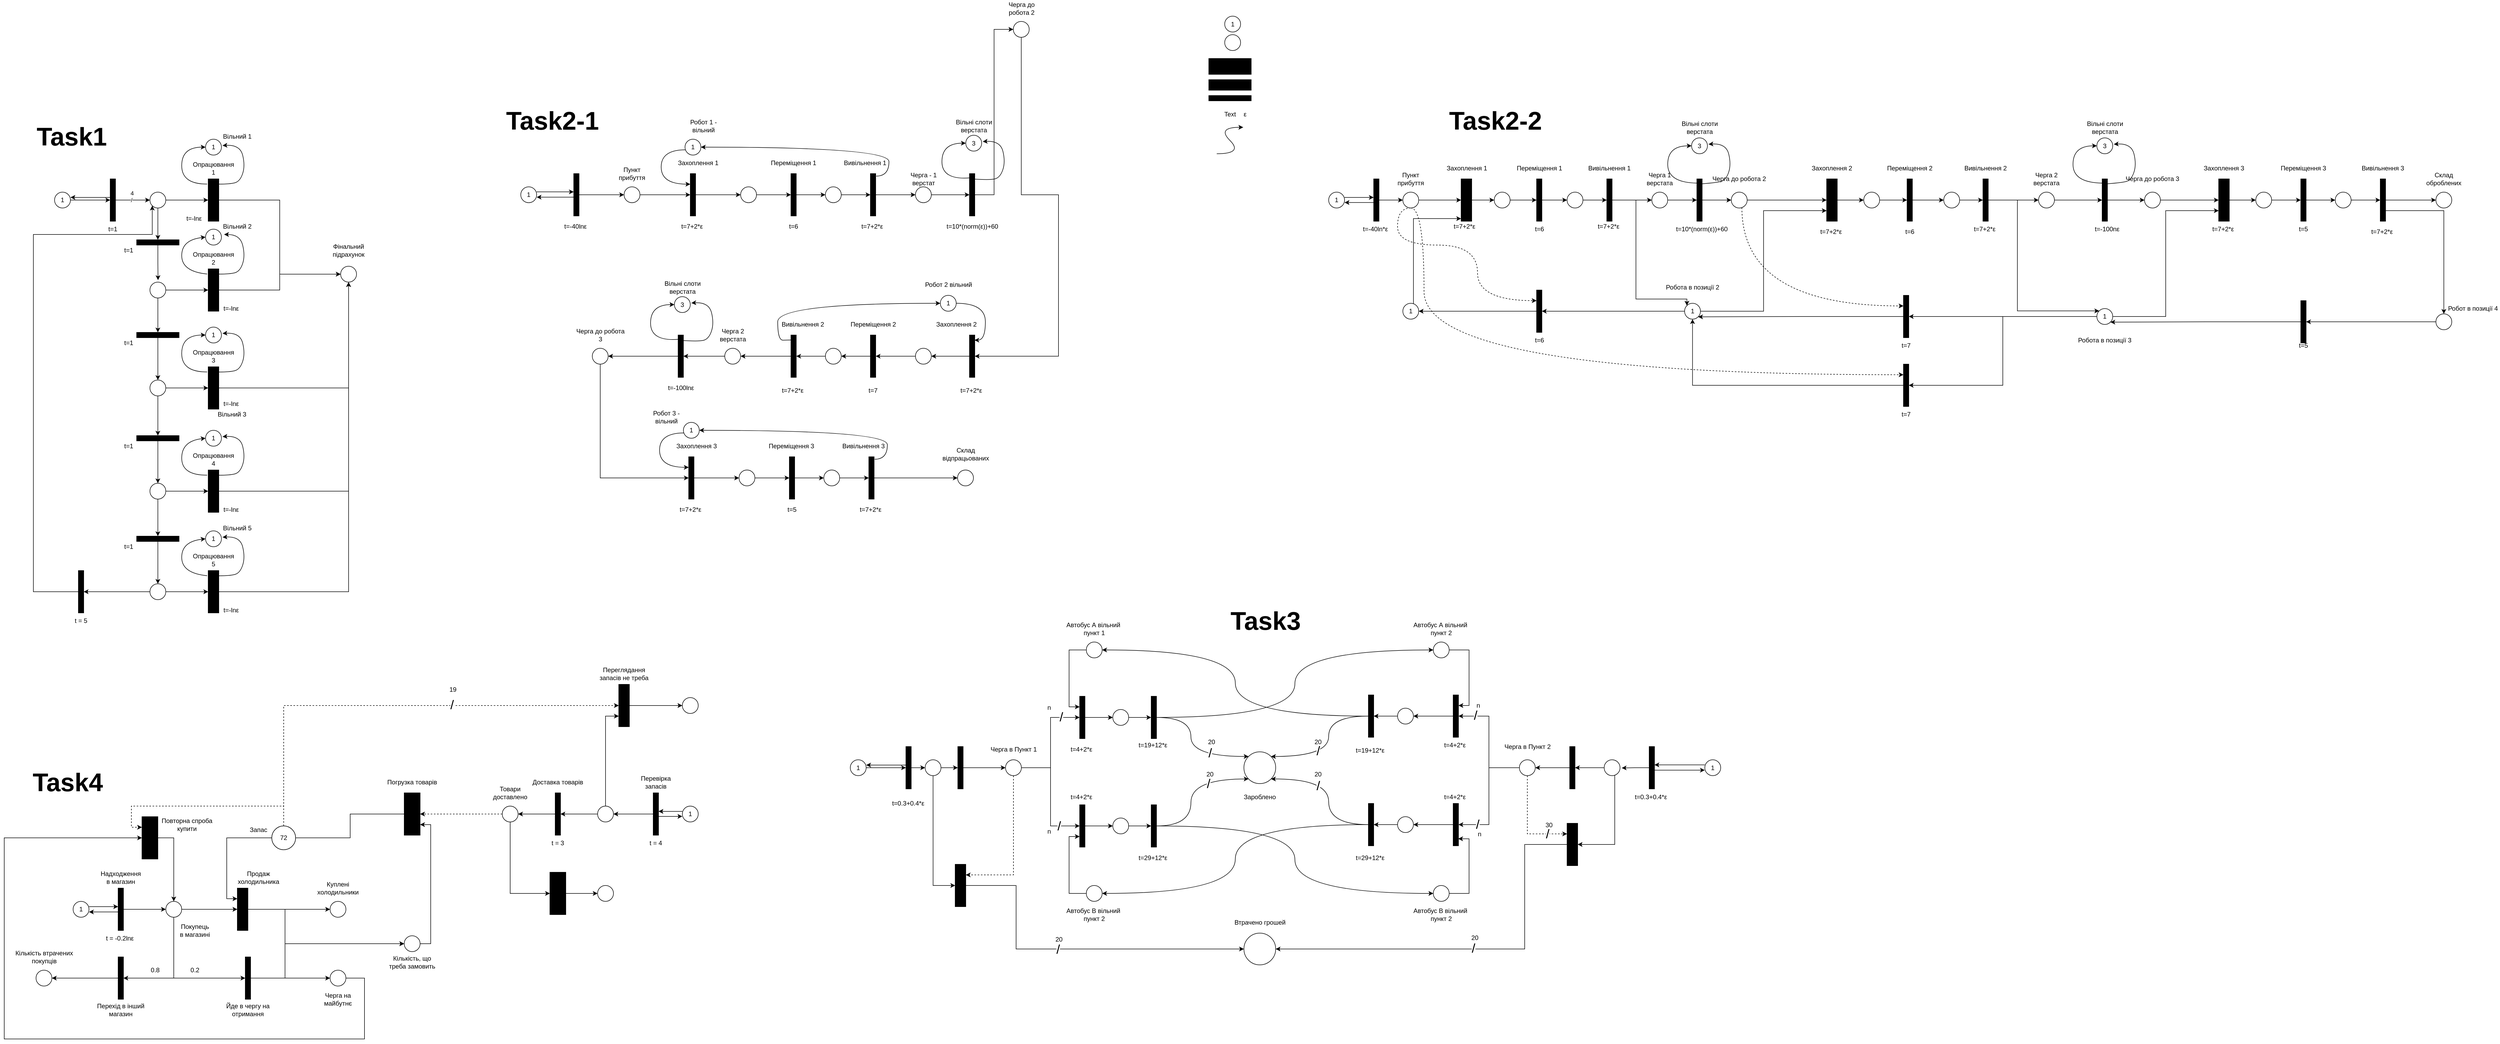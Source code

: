 <mxfile version="22.0.8" type="device">
  <diagram name="Сторінка-1" id="yh2iZvKlDw5B70ogpb3o">
    <mxGraphModel dx="4097" dy="3329" grid="1" gridSize="10" guides="1" tooltips="1" connect="1" arrows="1" fold="1" page="1" pageScale="1" pageWidth="827" pageHeight="1169" math="0" shadow="0">
      <root>
        <mxCell id="0" />
        <mxCell id="1" parent="0" />
        <mxCell id="hV2kDuYqjvU9eCz-QwMJ-9" style="edgeStyle=orthogonalEdgeStyle;rounded=0;orthogonalLoop=1;jettySize=auto;html=1;entryX=0.5;entryY=0;entryDx=0;entryDy=0;" edge="1" parent="1" source="hV2kDuYqjvU9eCz-QwMJ-1" target="hV2kDuYqjvU9eCz-QwMJ-7">
          <mxGeometry relative="1" as="geometry" />
        </mxCell>
        <mxCell id="hV2kDuYqjvU9eCz-QwMJ-1" value="1" style="ellipse;whiteSpace=wrap;html=1;aspect=fixed;" vertex="1" parent="1">
          <mxGeometry x="125" y="180" width="30" height="30" as="geometry" />
        </mxCell>
        <mxCell id="hV2kDuYqjvU9eCz-QwMJ-2" value="1" style="ellipse;whiteSpace=wrap;html=1;aspect=fixed;" vertex="1" parent="1">
          <mxGeometry x="2333.75" y="-152.5" width="30" height="30" as="geometry" />
        </mxCell>
        <mxCell id="hV2kDuYqjvU9eCz-QwMJ-183" style="edgeStyle=orthogonalEdgeStyle;rounded=0;orthogonalLoop=1;jettySize=auto;html=1;entryX=0.5;entryY=1;entryDx=0;entryDy=0;elbow=vertical;" edge="1" parent="1">
          <mxGeometry relative="1" as="geometry">
            <mxPoint x="1035" y="179.53" as="sourcePoint" />
            <mxPoint x="1105" y="179.53" as="targetPoint" />
          </mxGeometry>
        </mxCell>
        <mxCell id="hV2kDuYqjvU9eCz-QwMJ-3" value="1" style="ellipse;whiteSpace=wrap;html=1;aspect=fixed;" vertex="1" parent="1">
          <mxGeometry x="1005" y="170" width="30" height="30" as="geometry" />
        </mxCell>
        <mxCell id="hV2kDuYqjvU9eCz-QwMJ-4" value="1" style="ellipse;whiteSpace=wrap;html=1;aspect=fixed;strokeColor=#000000;" vertex="1" parent="1">
          <mxGeometry x="410" y="80" width="30" height="30" as="geometry" />
        </mxCell>
        <mxCell id="hV2kDuYqjvU9eCz-QwMJ-5" value="" style="rounded=0;whiteSpace=wrap;html=1;gradientColor=none;fillStyle=solid;fillColor=#000000;" vertex="1" parent="1">
          <mxGeometry x="2303.75" y="-32.5" width="80" height="20" as="geometry" />
        </mxCell>
        <mxCell id="hV2kDuYqjvU9eCz-QwMJ-6" value="" style="rounded=0;whiteSpace=wrap;html=1;gradientColor=none;fillStyle=solid;fillColor=#000000;" vertex="1" parent="1">
          <mxGeometry x="2303.75" y="-2.5" width="80" height="10" as="geometry" />
        </mxCell>
        <mxCell id="hV2kDuYqjvU9eCz-QwMJ-10" style="edgeStyle=orthogonalEdgeStyle;rounded=0;orthogonalLoop=1;jettySize=auto;html=1;entryX=1;entryY=0.5;entryDx=0;entryDy=0;" edge="1" parent="1">
          <mxGeometry relative="1" as="geometry">
            <mxPoint x="230" y="190" as="sourcePoint" />
            <mxPoint x="155" y="190" as="targetPoint" />
          </mxGeometry>
        </mxCell>
        <mxCell id="hV2kDuYqjvU9eCz-QwMJ-13" style="edgeStyle=orthogonalEdgeStyle;rounded=0;orthogonalLoop=1;jettySize=auto;html=1;" edge="1" parent="1" source="hV2kDuYqjvU9eCz-QwMJ-7" target="hV2kDuYqjvU9eCz-QwMJ-12">
          <mxGeometry relative="1" as="geometry" />
        </mxCell>
        <mxCell id="hV2kDuYqjvU9eCz-QwMJ-15" value="/" style="edgeLabel;html=1;align=center;verticalAlign=middle;resizable=0;points=[];" vertex="1" connectable="0" parent="hV2kDuYqjvU9eCz-QwMJ-13">
          <mxGeometry x="0.052" y="1" relative="1" as="geometry">
            <mxPoint x="-4" y="1" as="offset" />
          </mxGeometry>
        </mxCell>
        <mxCell id="hV2kDuYqjvU9eCz-QwMJ-16" value="4" style="edgeLabel;html=1;align=center;verticalAlign=middle;resizable=0;points=[];" vertex="1" connectable="0" parent="hV2kDuYqjvU9eCz-QwMJ-13">
          <mxGeometry x="0.052" y="1" relative="1" as="geometry">
            <mxPoint x="-3" y="-12" as="offset" />
          </mxGeometry>
        </mxCell>
        <mxCell id="hV2kDuYqjvU9eCz-QwMJ-7" value="" style="rounded=0;whiteSpace=wrap;html=1;gradientColor=none;fillStyle=solid;fillColor=#000000;rotation=-90;" vertex="1" parent="1">
          <mxGeometry x="195" y="190" width="80" height="10" as="geometry" />
        </mxCell>
        <mxCell id="hV2kDuYqjvU9eCz-QwMJ-11" value="t=1" style="text;html=1;strokeColor=none;fillColor=none;align=center;verticalAlign=middle;whiteSpace=wrap;rounded=0;" vertex="1" parent="1">
          <mxGeometry x="215" y="240" width="40" height="20" as="geometry" />
        </mxCell>
        <mxCell id="hV2kDuYqjvU9eCz-QwMJ-18" style="edgeStyle=orthogonalEdgeStyle;rounded=0;orthogonalLoop=1;jettySize=auto;html=1;entryX=0.5;entryY=0;entryDx=0;entryDy=0;" edge="1" parent="1" source="hV2kDuYqjvU9eCz-QwMJ-12" target="hV2kDuYqjvU9eCz-QwMJ-19">
          <mxGeometry relative="1" as="geometry">
            <mxPoint x="385" y="195" as="targetPoint" />
          </mxGeometry>
        </mxCell>
        <mxCell id="hV2kDuYqjvU9eCz-QwMJ-58" style="edgeStyle=orthogonalEdgeStyle;rounded=0;orthogonalLoop=1;jettySize=auto;html=1;entryX=0.5;entryY=0;entryDx=0;entryDy=0;" edge="1" parent="1" source="hV2kDuYqjvU9eCz-QwMJ-12" target="hV2kDuYqjvU9eCz-QwMJ-57">
          <mxGeometry relative="1" as="geometry" />
        </mxCell>
        <mxCell id="hV2kDuYqjvU9eCz-QwMJ-12" value="" style="ellipse;whiteSpace=wrap;html=1;aspect=fixed;" vertex="1" parent="1">
          <mxGeometry x="305" y="180" width="30" height="30" as="geometry" />
        </mxCell>
        <mxCell id="hV2kDuYqjvU9eCz-QwMJ-81" style="edgeStyle=orthogonalEdgeStyle;rounded=0;orthogonalLoop=1;jettySize=auto;html=1;entryX=0;entryY=0.5;entryDx=0;entryDy=0;" edge="1" parent="1" source="hV2kDuYqjvU9eCz-QwMJ-19" target="hV2kDuYqjvU9eCz-QwMJ-79">
          <mxGeometry relative="1" as="geometry" />
        </mxCell>
        <mxCell id="hV2kDuYqjvU9eCz-QwMJ-19" value="" style="rounded=0;whiteSpace=wrap;html=1;gradientColor=none;fillStyle=solid;fillColor=#000000;rotation=-90;" vertex="1" parent="1">
          <mxGeometry x="385" y="185" width="80" height="20" as="geometry" />
        </mxCell>
        <mxCell id="hV2kDuYqjvU9eCz-QwMJ-21" value="" style="curved=1;endArrow=classic;html=1;rounded=0;exitX=0.878;exitY=-0.102;exitDx=0;exitDy=0;exitPerimeter=0;entryX=0;entryY=0.5;entryDx=0;entryDy=0;" edge="1" parent="1" source="hV2kDuYqjvU9eCz-QwMJ-19" target="hV2kDuYqjvU9eCz-QwMJ-4">
          <mxGeometry width="50" height="50" relative="1" as="geometry">
            <mxPoint x="330" y="140" as="sourcePoint" />
            <mxPoint x="380" y="90" as="targetPoint" />
            <Array as="points">
              <mxPoint x="365" y="165" />
              <mxPoint x="365" y="95" />
            </Array>
          </mxGeometry>
        </mxCell>
        <mxCell id="hV2kDuYqjvU9eCz-QwMJ-22" value="Text" style="text;html=1;strokeColor=none;fillColor=none;align=center;verticalAlign=middle;whiteSpace=wrap;rounded=0;" vertex="1" parent="1">
          <mxGeometry x="2313.75" y="17.5" width="60" height="30" as="geometry" />
        </mxCell>
        <mxCell id="hV2kDuYqjvU9eCz-QwMJ-23" value="" style="curved=1;endArrow=classic;html=1;rounded=0;" edge="1" parent="1">
          <mxGeometry width="50" height="50" relative="1" as="geometry">
            <mxPoint x="2318.75" y="107.5" as="sourcePoint" />
            <mxPoint x="2368.75" y="57.5" as="targetPoint" />
            <Array as="points">
              <mxPoint x="2368.75" y="107.5" />
              <mxPoint x="2318.75" y="57.5" />
            </Array>
          </mxGeometry>
        </mxCell>
        <mxCell id="hV2kDuYqjvU9eCz-QwMJ-24" value="" style="curved=1;endArrow=classic;html=1;rounded=0;exitX=0.877;exitY=0.921;exitDx=0;exitDy=0;exitPerimeter=0;entryX=1.067;entryY=0.398;entryDx=0;entryDy=0;entryPerimeter=0;shadow=0;" edge="1" parent="1" source="hV2kDuYqjvU9eCz-QwMJ-19" target="hV2kDuYqjvU9eCz-QwMJ-4">
          <mxGeometry width="50" height="50" relative="1" as="geometry">
            <mxPoint x="487" y="165" as="sourcePoint" />
            <mxPoint x="484" y="90" as="targetPoint" />
            <Array as="points">
              <mxPoint x="455" y="165" />
              <mxPoint x="475" y="160" />
              <mxPoint x="485" y="130" />
              <mxPoint x="475" y="90" />
            </Array>
          </mxGeometry>
        </mxCell>
        <mxCell id="hV2kDuYqjvU9eCz-QwMJ-27" value="Вільний 1" style="text;html=1;strokeColor=none;fillColor=none;align=center;verticalAlign=middle;whiteSpace=wrap;rounded=0;" vertex="1" parent="1">
          <mxGeometry x="440" y="60" width="60" height="30" as="geometry" />
        </mxCell>
        <mxCell id="hV2kDuYqjvU9eCz-QwMJ-28" value="Опрацювання 1" style="text;html=1;strokeColor=none;fillColor=none;align=center;verticalAlign=middle;whiteSpace=wrap;rounded=0;" vertex="1" parent="1">
          <mxGeometry x="395" y="120" width="60" height="30" as="geometry" />
        </mxCell>
        <mxCell id="hV2kDuYqjvU9eCz-QwMJ-29" value="1" style="ellipse;whiteSpace=wrap;html=1;aspect=fixed;strokeColor=#000000;" vertex="1" parent="1">
          <mxGeometry x="410" y="250" width="30" height="30" as="geometry" />
        </mxCell>
        <mxCell id="hV2kDuYqjvU9eCz-QwMJ-30" style="edgeStyle=orthogonalEdgeStyle;rounded=0;orthogonalLoop=1;jettySize=auto;html=1;entryX=0.5;entryY=0;entryDx=0;entryDy=0;" edge="1" source="hV2kDuYqjvU9eCz-QwMJ-35" parent="1" target="hV2kDuYqjvU9eCz-QwMJ-31">
          <mxGeometry relative="1" as="geometry">
            <mxPoint x="385" y="365" as="targetPoint" />
          </mxGeometry>
        </mxCell>
        <mxCell id="hV2kDuYqjvU9eCz-QwMJ-80" style="edgeStyle=orthogonalEdgeStyle;rounded=0;orthogonalLoop=1;jettySize=auto;html=1;entryX=0;entryY=0.5;entryDx=0;entryDy=0;" edge="1" parent="1" source="hV2kDuYqjvU9eCz-QwMJ-31" target="hV2kDuYqjvU9eCz-QwMJ-79">
          <mxGeometry relative="1" as="geometry" />
        </mxCell>
        <mxCell id="hV2kDuYqjvU9eCz-QwMJ-31" value="" style="rounded=0;whiteSpace=wrap;html=1;gradientColor=none;fillStyle=solid;fillColor=#000000;rotation=-90;" vertex="1" parent="1">
          <mxGeometry x="385" y="355" width="80" height="20" as="geometry" />
        </mxCell>
        <mxCell id="hV2kDuYqjvU9eCz-QwMJ-32" value="" style="curved=1;endArrow=classic;html=1;rounded=0;exitX=0.878;exitY=-0.102;exitDx=0;exitDy=0;exitPerimeter=0;entryX=0;entryY=0.5;entryDx=0;entryDy=0;" edge="1" source="hV2kDuYqjvU9eCz-QwMJ-31" parent="1" target="hV2kDuYqjvU9eCz-QwMJ-29">
          <mxGeometry width="50" height="50" relative="1" as="geometry">
            <mxPoint x="330" y="310" as="sourcePoint" />
            <mxPoint x="380" y="260" as="targetPoint" />
            <Array as="points">
              <mxPoint x="365" y="330" />
              <mxPoint x="365" y="270" />
            </Array>
          </mxGeometry>
        </mxCell>
        <mxCell id="hV2kDuYqjvU9eCz-QwMJ-33" value="" style="curved=1;endArrow=classic;html=1;rounded=0;exitX=0.877;exitY=0.921;exitDx=0;exitDy=0;exitPerimeter=0;shadow=0;" edge="1" source="hV2kDuYqjvU9eCz-QwMJ-31" parent="1">
          <mxGeometry width="50" height="50" relative="1" as="geometry">
            <mxPoint x="487" y="335" as="sourcePoint" />
            <mxPoint x="445" y="260" as="targetPoint" />
            <Array as="points">
              <mxPoint x="455" y="335" />
              <mxPoint x="475" y="330" />
              <mxPoint x="485" y="300" />
              <mxPoint x="475" y="260" />
            </Array>
          </mxGeometry>
        </mxCell>
        <mxCell id="hV2kDuYqjvU9eCz-QwMJ-34" value="Опрацювання 2" style="text;html=1;strokeColor=none;fillColor=none;align=center;verticalAlign=middle;whiteSpace=wrap;rounded=0;" vertex="1" parent="1">
          <mxGeometry x="395" y="290" width="60" height="30" as="geometry" />
        </mxCell>
        <mxCell id="hV2kDuYqjvU9eCz-QwMJ-61" style="edgeStyle=orthogonalEdgeStyle;rounded=0;orthogonalLoop=1;jettySize=auto;html=1;entryX=0.5;entryY=0;entryDx=0;entryDy=0;" edge="1" parent="1" source="hV2kDuYqjvU9eCz-QwMJ-35" target="hV2kDuYqjvU9eCz-QwMJ-60">
          <mxGeometry relative="1" as="geometry" />
        </mxCell>
        <mxCell id="hV2kDuYqjvU9eCz-QwMJ-35" value="" style="ellipse;whiteSpace=wrap;html=1;aspect=fixed;" vertex="1" parent="1">
          <mxGeometry x="305" y="350" width="30" height="30" as="geometry" />
        </mxCell>
        <mxCell id="hV2kDuYqjvU9eCz-QwMJ-36" value="1" style="ellipse;whiteSpace=wrap;html=1;aspect=fixed;strokeColor=#000000;" vertex="1" parent="1">
          <mxGeometry x="410" y="435" width="30" height="30" as="geometry" />
        </mxCell>
        <mxCell id="hV2kDuYqjvU9eCz-QwMJ-37" style="edgeStyle=orthogonalEdgeStyle;rounded=0;orthogonalLoop=1;jettySize=auto;html=1;entryX=0.5;entryY=0;entryDx=0;entryDy=0;" edge="1" source="hV2kDuYqjvU9eCz-QwMJ-42" parent="1" target="hV2kDuYqjvU9eCz-QwMJ-38">
          <mxGeometry relative="1" as="geometry">
            <mxPoint x="385" y="550" as="targetPoint" />
          </mxGeometry>
        </mxCell>
        <mxCell id="hV2kDuYqjvU9eCz-QwMJ-91" style="edgeStyle=orthogonalEdgeStyle;rounded=0;orthogonalLoop=1;jettySize=auto;html=1;entryX=0.5;entryY=1;entryDx=0;entryDy=0;" edge="1" parent="1" source="hV2kDuYqjvU9eCz-QwMJ-38" target="hV2kDuYqjvU9eCz-QwMJ-79">
          <mxGeometry relative="1" as="geometry" />
        </mxCell>
        <mxCell id="hV2kDuYqjvU9eCz-QwMJ-38" value="" style="rounded=0;whiteSpace=wrap;html=1;gradientColor=none;fillStyle=solid;fillColor=#000000;rotation=-90;" vertex="1" parent="1">
          <mxGeometry x="385" y="540" width="80" height="20" as="geometry" />
        </mxCell>
        <mxCell id="hV2kDuYqjvU9eCz-QwMJ-39" value="" style="curved=1;endArrow=classic;html=1;rounded=0;exitX=0.878;exitY=-0.102;exitDx=0;exitDy=0;exitPerimeter=0;entryX=0;entryY=0.5;entryDx=0;entryDy=0;" edge="1" source="hV2kDuYqjvU9eCz-QwMJ-38" parent="1" target="hV2kDuYqjvU9eCz-QwMJ-36">
          <mxGeometry width="50" height="50" relative="1" as="geometry">
            <mxPoint x="330" y="495" as="sourcePoint" />
            <mxPoint x="380" y="445" as="targetPoint" />
            <Array as="points">
              <mxPoint x="365" y="520" />
              <mxPoint x="365" y="450" />
            </Array>
          </mxGeometry>
        </mxCell>
        <mxCell id="hV2kDuYqjvU9eCz-QwMJ-40" value="" style="curved=1;endArrow=classic;html=1;rounded=0;exitX=0.877;exitY=0.921;exitDx=0;exitDy=0;exitPerimeter=0;entryX=1.067;entryY=0.398;entryDx=0;entryDy=0;entryPerimeter=0;shadow=0;" edge="1" source="hV2kDuYqjvU9eCz-QwMJ-38" target="hV2kDuYqjvU9eCz-QwMJ-36" parent="1">
          <mxGeometry width="50" height="50" relative="1" as="geometry">
            <mxPoint x="487" y="520" as="sourcePoint" />
            <mxPoint x="484" y="445" as="targetPoint" />
            <Array as="points">
              <mxPoint x="455" y="520" />
              <mxPoint x="475" y="515" />
              <mxPoint x="485" y="485" />
              <mxPoint x="475" y="445" />
            </Array>
          </mxGeometry>
        </mxCell>
        <mxCell id="hV2kDuYqjvU9eCz-QwMJ-41" value="Опрацювання 3" style="text;html=1;strokeColor=none;fillColor=none;align=center;verticalAlign=middle;whiteSpace=wrap;rounded=0;" vertex="1" parent="1">
          <mxGeometry x="395" y="475" width="60" height="30" as="geometry" />
        </mxCell>
        <mxCell id="hV2kDuYqjvU9eCz-QwMJ-64" style="edgeStyle=orthogonalEdgeStyle;rounded=0;orthogonalLoop=1;jettySize=auto;html=1;entryX=0.5;entryY=0;entryDx=0;entryDy=0;" edge="1" parent="1" source="hV2kDuYqjvU9eCz-QwMJ-42" target="hV2kDuYqjvU9eCz-QwMJ-63">
          <mxGeometry relative="1" as="geometry" />
        </mxCell>
        <mxCell id="hV2kDuYqjvU9eCz-QwMJ-42" value="" style="ellipse;whiteSpace=wrap;html=1;aspect=fixed;" vertex="1" parent="1">
          <mxGeometry x="305" y="535" width="30" height="30" as="geometry" />
        </mxCell>
        <mxCell id="hV2kDuYqjvU9eCz-QwMJ-43" value="1" style="ellipse;whiteSpace=wrap;html=1;aspect=fixed;strokeColor=#000000;" vertex="1" parent="1">
          <mxGeometry x="410" y="630" width="30" height="30" as="geometry" />
        </mxCell>
        <mxCell id="hV2kDuYqjvU9eCz-QwMJ-44" style="edgeStyle=orthogonalEdgeStyle;rounded=0;orthogonalLoop=1;jettySize=auto;html=1;entryX=0.5;entryY=0;entryDx=0;entryDy=0;" edge="1" source="hV2kDuYqjvU9eCz-QwMJ-49" parent="1" target="hV2kDuYqjvU9eCz-QwMJ-45">
          <mxGeometry relative="1" as="geometry">
            <mxPoint x="385" y="745" as="targetPoint" />
          </mxGeometry>
        </mxCell>
        <mxCell id="hV2kDuYqjvU9eCz-QwMJ-90" style="edgeStyle=orthogonalEdgeStyle;rounded=0;orthogonalLoop=1;jettySize=auto;html=1;entryX=0.5;entryY=1;entryDx=0;entryDy=0;" edge="1" parent="1" source="hV2kDuYqjvU9eCz-QwMJ-45" target="hV2kDuYqjvU9eCz-QwMJ-79">
          <mxGeometry relative="1" as="geometry" />
        </mxCell>
        <mxCell id="hV2kDuYqjvU9eCz-QwMJ-45" value="" style="rounded=0;whiteSpace=wrap;html=1;gradientColor=none;fillStyle=solid;fillColor=#000000;rotation=-90;" vertex="1" parent="1">
          <mxGeometry x="385" y="735" width="80" height="20" as="geometry" />
        </mxCell>
        <mxCell id="hV2kDuYqjvU9eCz-QwMJ-46" value="" style="curved=1;endArrow=classic;html=1;rounded=0;exitX=0.878;exitY=-0.102;exitDx=0;exitDy=0;exitPerimeter=0;entryX=0;entryY=0.5;entryDx=0;entryDy=0;" edge="1" source="hV2kDuYqjvU9eCz-QwMJ-45" parent="1" target="hV2kDuYqjvU9eCz-QwMJ-43">
          <mxGeometry width="50" height="50" relative="1" as="geometry">
            <mxPoint x="330" y="690" as="sourcePoint" />
            <mxPoint x="380" y="640" as="targetPoint" />
            <Array as="points">
              <mxPoint x="365" y="715" />
              <mxPoint x="365" y="650" />
            </Array>
          </mxGeometry>
        </mxCell>
        <mxCell id="hV2kDuYqjvU9eCz-QwMJ-47" value="" style="curved=1;endArrow=classic;html=1;rounded=0;exitX=0.877;exitY=0.921;exitDx=0;exitDy=0;exitPerimeter=0;entryX=1.067;entryY=0.398;entryDx=0;entryDy=0;entryPerimeter=0;shadow=0;" edge="1" source="hV2kDuYqjvU9eCz-QwMJ-45" target="hV2kDuYqjvU9eCz-QwMJ-43" parent="1">
          <mxGeometry width="50" height="50" relative="1" as="geometry">
            <mxPoint x="487" y="715" as="sourcePoint" />
            <mxPoint x="484" y="640" as="targetPoint" />
            <Array as="points">
              <mxPoint x="455" y="715" />
              <mxPoint x="475" y="710" />
              <mxPoint x="485" y="680" />
              <mxPoint x="475" y="640" />
            </Array>
          </mxGeometry>
        </mxCell>
        <mxCell id="hV2kDuYqjvU9eCz-QwMJ-48" value="Опрацювання 4" style="text;html=1;strokeColor=none;fillColor=none;align=center;verticalAlign=middle;whiteSpace=wrap;rounded=0;" vertex="1" parent="1">
          <mxGeometry x="395" y="670" width="60" height="30" as="geometry" />
        </mxCell>
        <mxCell id="hV2kDuYqjvU9eCz-QwMJ-69" style="edgeStyle=orthogonalEdgeStyle;rounded=0;orthogonalLoop=1;jettySize=auto;html=1;entryX=0.5;entryY=0;entryDx=0;entryDy=0;" edge="1" parent="1" source="hV2kDuYqjvU9eCz-QwMJ-49" target="hV2kDuYqjvU9eCz-QwMJ-67">
          <mxGeometry relative="1" as="geometry" />
        </mxCell>
        <mxCell id="hV2kDuYqjvU9eCz-QwMJ-49" value="" style="ellipse;whiteSpace=wrap;html=1;aspect=fixed;" vertex="1" parent="1">
          <mxGeometry x="305" y="730" width="30" height="30" as="geometry" />
        </mxCell>
        <mxCell id="hV2kDuYqjvU9eCz-QwMJ-50" value="1" style="ellipse;whiteSpace=wrap;html=1;aspect=fixed;strokeColor=#000000;" vertex="1" parent="1">
          <mxGeometry x="410" y="820" width="30" height="30" as="geometry" />
        </mxCell>
        <mxCell id="hV2kDuYqjvU9eCz-QwMJ-51" style="edgeStyle=orthogonalEdgeStyle;rounded=0;orthogonalLoop=1;jettySize=auto;html=1;entryX=0.5;entryY=0;entryDx=0;entryDy=0;" edge="1" source="hV2kDuYqjvU9eCz-QwMJ-56" parent="1" target="hV2kDuYqjvU9eCz-QwMJ-52">
          <mxGeometry relative="1" as="geometry">
            <mxPoint x="385" y="935" as="targetPoint" />
          </mxGeometry>
        </mxCell>
        <mxCell id="hV2kDuYqjvU9eCz-QwMJ-89" style="edgeStyle=orthogonalEdgeStyle;rounded=0;orthogonalLoop=1;jettySize=auto;html=1;entryX=0.5;entryY=1;entryDx=0;entryDy=0;" edge="1" parent="1" source="hV2kDuYqjvU9eCz-QwMJ-52" target="hV2kDuYqjvU9eCz-QwMJ-79">
          <mxGeometry relative="1" as="geometry" />
        </mxCell>
        <mxCell id="hV2kDuYqjvU9eCz-QwMJ-52" value="" style="rounded=0;whiteSpace=wrap;html=1;gradientColor=none;fillStyle=solid;fillColor=#000000;rotation=-90;" vertex="1" parent="1">
          <mxGeometry x="385" y="925" width="80" height="20" as="geometry" />
        </mxCell>
        <mxCell id="hV2kDuYqjvU9eCz-QwMJ-53" value="" style="curved=1;endArrow=classic;html=1;rounded=0;exitX=0.878;exitY=-0.102;exitDx=0;exitDy=0;exitPerimeter=0;entryX=0;entryY=0.5;entryDx=0;entryDy=0;" edge="1" source="hV2kDuYqjvU9eCz-QwMJ-52" parent="1" target="hV2kDuYqjvU9eCz-QwMJ-50">
          <mxGeometry width="50" height="50" relative="1" as="geometry">
            <mxPoint x="330" y="880" as="sourcePoint" />
            <mxPoint x="380" y="830" as="targetPoint" />
            <Array as="points">
              <mxPoint x="365" y="900" />
              <mxPoint x="365" y="840" />
            </Array>
          </mxGeometry>
        </mxCell>
        <mxCell id="hV2kDuYqjvU9eCz-QwMJ-54" value="" style="curved=1;endArrow=classic;html=1;rounded=0;exitX=0.877;exitY=0.921;exitDx=0;exitDy=0;exitPerimeter=0;entryX=1.067;entryY=0.398;entryDx=0;entryDy=0;entryPerimeter=0;shadow=0;" edge="1" source="hV2kDuYqjvU9eCz-QwMJ-52" target="hV2kDuYqjvU9eCz-QwMJ-50" parent="1">
          <mxGeometry width="50" height="50" relative="1" as="geometry">
            <mxPoint x="487" y="905" as="sourcePoint" />
            <mxPoint x="484" y="830" as="targetPoint" />
            <Array as="points">
              <mxPoint x="455" y="905" />
              <mxPoint x="475" y="900" />
              <mxPoint x="485" y="870" />
              <mxPoint x="475" y="830" />
            </Array>
          </mxGeometry>
        </mxCell>
        <mxCell id="hV2kDuYqjvU9eCz-QwMJ-55" value="Опрацювання 5" style="text;html=1;strokeColor=none;fillColor=none;align=center;verticalAlign=middle;whiteSpace=wrap;rounded=0;" vertex="1" parent="1">
          <mxGeometry x="395" y="860" width="60" height="30" as="geometry" />
        </mxCell>
        <mxCell id="hV2kDuYqjvU9eCz-QwMJ-95" style="edgeStyle=orthogonalEdgeStyle;rounded=0;orthogonalLoop=1;jettySize=auto;html=1;entryX=0.5;entryY=0;entryDx=0;entryDy=0;" edge="1" parent="1" source="hV2kDuYqjvU9eCz-QwMJ-56" target="hV2kDuYqjvU9eCz-QwMJ-92">
          <mxGeometry relative="1" as="geometry" />
        </mxCell>
        <mxCell id="hV2kDuYqjvU9eCz-QwMJ-56" value="" style="ellipse;whiteSpace=wrap;html=1;aspect=fixed;" vertex="1" parent="1">
          <mxGeometry x="305" y="920" width="30" height="30" as="geometry" />
        </mxCell>
        <mxCell id="hV2kDuYqjvU9eCz-QwMJ-57" value="" style="rounded=0;whiteSpace=wrap;html=1;gradientColor=none;fillStyle=solid;fillColor=#000000;rotation=0;" vertex="1" parent="1">
          <mxGeometry x="280" y="270" width="80" height="10" as="geometry" />
        </mxCell>
        <mxCell id="hV2kDuYqjvU9eCz-QwMJ-59" style="edgeStyle=orthogonalEdgeStyle;rounded=0;orthogonalLoop=1;jettySize=auto;html=1;entryX=0.511;entryY=-0.126;entryDx=0;entryDy=0;entryPerimeter=0;" edge="1" parent="1" source="hV2kDuYqjvU9eCz-QwMJ-57" target="hV2kDuYqjvU9eCz-QwMJ-35">
          <mxGeometry relative="1" as="geometry" />
        </mxCell>
        <mxCell id="hV2kDuYqjvU9eCz-QwMJ-62" style="edgeStyle=orthogonalEdgeStyle;rounded=0;orthogonalLoop=1;jettySize=auto;html=1;entryX=0.5;entryY=0;entryDx=0;entryDy=0;" edge="1" parent="1" source="hV2kDuYqjvU9eCz-QwMJ-60" target="hV2kDuYqjvU9eCz-QwMJ-42">
          <mxGeometry relative="1" as="geometry" />
        </mxCell>
        <mxCell id="hV2kDuYqjvU9eCz-QwMJ-60" value="" style="rounded=0;whiteSpace=wrap;html=1;gradientColor=none;fillStyle=solid;fillColor=#000000;rotation=0;" vertex="1" parent="1">
          <mxGeometry x="280" y="445" width="80" height="10" as="geometry" />
        </mxCell>
        <mxCell id="hV2kDuYqjvU9eCz-QwMJ-66" style="edgeStyle=orthogonalEdgeStyle;rounded=0;orthogonalLoop=1;jettySize=auto;html=1;entryX=0.5;entryY=0;entryDx=0;entryDy=0;" edge="1" parent="1" source="hV2kDuYqjvU9eCz-QwMJ-63" target="hV2kDuYqjvU9eCz-QwMJ-49">
          <mxGeometry relative="1" as="geometry" />
        </mxCell>
        <mxCell id="hV2kDuYqjvU9eCz-QwMJ-63" value="" style="rounded=0;whiteSpace=wrap;html=1;gradientColor=none;fillStyle=solid;fillColor=#000000;rotation=0;" vertex="1" parent="1">
          <mxGeometry x="280" y="640" width="80" height="10" as="geometry" />
        </mxCell>
        <mxCell id="hV2kDuYqjvU9eCz-QwMJ-70" style="edgeStyle=orthogonalEdgeStyle;rounded=0;orthogonalLoop=1;jettySize=auto;html=1;entryX=0.5;entryY=0;entryDx=0;entryDy=0;" edge="1" parent="1" source="hV2kDuYqjvU9eCz-QwMJ-67" target="hV2kDuYqjvU9eCz-QwMJ-56">
          <mxGeometry relative="1" as="geometry" />
        </mxCell>
        <mxCell id="hV2kDuYqjvU9eCz-QwMJ-67" value="" style="rounded=0;whiteSpace=wrap;html=1;gradientColor=none;fillStyle=solid;fillColor=#000000;rotation=0;" vertex="1" parent="1">
          <mxGeometry x="280" y="830" width="80" height="10" as="geometry" />
        </mxCell>
        <mxCell id="hV2kDuYqjvU9eCz-QwMJ-71" value="Вільний 2" style="text;html=1;strokeColor=none;fillColor=none;align=center;verticalAlign=middle;whiteSpace=wrap;rounded=0;" vertex="1" parent="1">
          <mxGeometry x="440" y="230" width="60" height="30" as="geometry" />
        </mxCell>
        <mxCell id="hV2kDuYqjvU9eCz-QwMJ-72" value="Вільний 3" style="text;html=1;strokeColor=none;fillColor=none;align=center;verticalAlign=middle;whiteSpace=wrap;rounded=0;" vertex="1" parent="1">
          <mxGeometry x="430" y="585" width="60" height="30" as="geometry" />
        </mxCell>
        <mxCell id="hV2kDuYqjvU9eCz-QwMJ-74" value="Вільний 5" style="text;html=1;strokeColor=none;fillColor=none;align=center;verticalAlign=middle;whiteSpace=wrap;rounded=0;" vertex="1" parent="1">
          <mxGeometry x="440" y="800" width="60" height="30" as="geometry" />
        </mxCell>
        <mxCell id="hV2kDuYqjvU9eCz-QwMJ-75" value="t=1" style="text;html=1;strokeColor=none;fillColor=none;align=center;verticalAlign=middle;whiteSpace=wrap;rounded=0;" vertex="1" parent="1">
          <mxGeometry x="245" y="280" width="40" height="20" as="geometry" />
        </mxCell>
        <mxCell id="hV2kDuYqjvU9eCz-QwMJ-76" value="t=1" style="text;html=1;strokeColor=none;fillColor=none;align=center;verticalAlign=middle;whiteSpace=wrap;rounded=0;" vertex="1" parent="1">
          <mxGeometry x="245" y="455" width="40" height="20" as="geometry" />
        </mxCell>
        <mxCell id="hV2kDuYqjvU9eCz-QwMJ-77" value="t=1" style="text;html=1;strokeColor=none;fillColor=none;align=center;verticalAlign=middle;whiteSpace=wrap;rounded=0;" vertex="1" parent="1">
          <mxGeometry x="245" y="650" width="40" height="20" as="geometry" />
        </mxCell>
        <mxCell id="hV2kDuYqjvU9eCz-QwMJ-78" value="t=1" style="text;html=1;strokeColor=none;fillColor=none;align=center;verticalAlign=middle;whiteSpace=wrap;rounded=0;" vertex="1" parent="1">
          <mxGeometry x="245" y="840" width="40" height="20" as="geometry" />
        </mxCell>
        <mxCell id="hV2kDuYqjvU9eCz-QwMJ-79" value="" style="ellipse;whiteSpace=wrap;html=1;aspect=fixed;" vertex="1" parent="1">
          <mxGeometry x="665" y="320" width="30" height="30" as="geometry" />
        </mxCell>
        <mxCell id="hV2kDuYqjvU9eCz-QwMJ-82" value="t=-lnε&amp;nbsp;" style="text;html=1;strokeColor=none;fillColor=none;align=center;verticalAlign=middle;whiteSpace=wrap;rounded=0;" vertex="1" parent="1">
          <mxGeometry x="370" y="220" width="40" height="20" as="geometry" />
        </mxCell>
        <mxCell id="hV2kDuYqjvU9eCz-QwMJ-84" value="ε&amp;nbsp;" style="text;html=1;strokeColor=none;fillColor=none;align=center;verticalAlign=middle;whiteSpace=wrap;rounded=0;shadow=0;" vertex="1" parent="1">
          <mxGeometry x="2363.75" y="22.5" width="20" height="20" as="geometry" />
        </mxCell>
        <mxCell id="hV2kDuYqjvU9eCz-QwMJ-85" value="t=-lnε&amp;nbsp;" style="text;html=1;strokeColor=none;fillColor=none;align=center;verticalAlign=middle;whiteSpace=wrap;rounded=0;" vertex="1" parent="1">
          <mxGeometry x="440" y="390" width="40" height="20" as="geometry" />
        </mxCell>
        <mxCell id="hV2kDuYqjvU9eCz-QwMJ-86" value="t=-lnε&amp;nbsp;" style="text;html=1;strokeColor=none;fillColor=none;align=center;verticalAlign=middle;whiteSpace=wrap;rounded=0;" vertex="1" parent="1">
          <mxGeometry x="440" y="570" width="40" height="20" as="geometry" />
        </mxCell>
        <mxCell id="hV2kDuYqjvU9eCz-QwMJ-87" value="t=-lnε&amp;nbsp;" style="text;html=1;strokeColor=none;fillColor=none;align=center;verticalAlign=middle;whiteSpace=wrap;rounded=0;" vertex="1" parent="1">
          <mxGeometry x="440" y="770" width="40" height="20" as="geometry" />
        </mxCell>
        <mxCell id="hV2kDuYqjvU9eCz-QwMJ-88" value="t=-lnε&amp;nbsp;" style="text;html=1;strokeColor=none;fillColor=none;align=center;verticalAlign=middle;whiteSpace=wrap;rounded=0;" vertex="1" parent="1">
          <mxGeometry x="440" y="960" width="40" height="20" as="geometry" />
        </mxCell>
        <mxCell id="hV2kDuYqjvU9eCz-QwMJ-99" style="edgeStyle=orthogonalEdgeStyle;rounded=0;orthogonalLoop=1;jettySize=auto;html=1;entryX=0;entryY=1;entryDx=0;entryDy=0;elbow=vertical;" edge="1" parent="1" source="hV2kDuYqjvU9eCz-QwMJ-92" target="hV2kDuYqjvU9eCz-QwMJ-12">
          <mxGeometry relative="1" as="geometry">
            <Array as="points">
              <mxPoint x="85" y="935" />
              <mxPoint x="85" y="260" />
              <mxPoint x="309" y="260" />
            </Array>
          </mxGeometry>
        </mxCell>
        <mxCell id="hV2kDuYqjvU9eCz-QwMJ-92" value="" style="rounded=0;whiteSpace=wrap;html=1;gradientColor=none;fillStyle=solid;fillColor=#000000;rotation=90;" vertex="1" parent="1">
          <mxGeometry x="135" y="930" width="80" height="10" as="geometry" />
        </mxCell>
        <mxCell id="hV2kDuYqjvU9eCz-QwMJ-93" value="t = 5" style="text;html=1;strokeColor=none;fillColor=none;align=center;verticalAlign=middle;whiteSpace=wrap;rounded=0;" vertex="1" parent="1">
          <mxGeometry x="155" y="980" width="40" height="20" as="geometry" />
        </mxCell>
        <mxCell id="hV2kDuYqjvU9eCz-QwMJ-100" value="Фінальний підрахунок" style="text;html=1;strokeColor=none;fillColor=none;align=center;verticalAlign=middle;whiteSpace=wrap;rounded=0;" vertex="1" parent="1">
          <mxGeometry x="650" y="275" width="60" height="30" as="geometry" />
        </mxCell>
        <mxCell id="hV2kDuYqjvU9eCz-QwMJ-101" value="&lt;font size=&quot;1&quot; style=&quot;&quot;&gt;&lt;b style=&quot;font-size: 48px;&quot;&gt;Task1&lt;/b&gt;&lt;/font&gt;" style="text;html=1;strokeColor=none;fillColor=none;align=center;verticalAlign=middle;whiteSpace=wrap;rounded=0;" vertex="1" parent="1">
          <mxGeometry x="75" width="165" height="150" as="geometry" />
        </mxCell>
        <mxCell id="hV2kDuYqjvU9eCz-QwMJ-102" value="&lt;font size=&quot;1&quot; style=&quot;&quot;&gt;&lt;b style=&quot;font-size: 48px;&quot;&gt;Task4&lt;br&gt;&lt;/b&gt;&lt;/font&gt;" style="text;html=1;strokeColor=none;fillColor=none;align=center;verticalAlign=middle;whiteSpace=wrap;rounded=0;" vertex="1" parent="1">
          <mxGeometry x="70" y="1265" width="160" height="60" as="geometry" />
        </mxCell>
        <mxCell id="hV2kDuYqjvU9eCz-QwMJ-103" value="" style="ellipse;whiteSpace=wrap;html=1;aspect=fixed;" vertex="1" parent="1">
          <mxGeometry x="90" y="1650" width="30" height="30" as="geometry" />
        </mxCell>
        <mxCell id="hV2kDuYqjvU9eCz-QwMJ-106" style="edgeStyle=orthogonalEdgeStyle;rounded=0;orthogonalLoop=1;jettySize=auto;html=1;entryX=0.5;entryY=0;entryDx=0;entryDy=0;elbow=vertical;" edge="1" parent="1" source="hV2kDuYqjvU9eCz-QwMJ-104" target="hV2kDuYqjvU9eCz-QwMJ-105">
          <mxGeometry relative="1" as="geometry" />
        </mxCell>
        <mxCell id="hV2kDuYqjvU9eCz-QwMJ-104" value="" style="rounded=0;whiteSpace=wrap;html=1;gradientColor=none;fillStyle=solid;fillColor=#000000;rotation=-90;" vertex="1" parent="1">
          <mxGeometry x="265" y="1385" width="80" height="30" as="geometry" />
        </mxCell>
        <mxCell id="hV2kDuYqjvU9eCz-QwMJ-118" style="edgeStyle=orthogonalEdgeStyle;rounded=0;orthogonalLoop=1;jettySize=auto;html=1;entryX=0.5;entryY=0;entryDx=0;entryDy=0;elbow=vertical;" edge="1" parent="1" source="hV2kDuYqjvU9eCz-QwMJ-105" target="hV2kDuYqjvU9eCz-QwMJ-115">
          <mxGeometry relative="1" as="geometry">
            <Array as="points">
              <mxPoint x="350" y="1665" />
            </Array>
          </mxGeometry>
        </mxCell>
        <mxCell id="hV2kDuYqjvU9eCz-QwMJ-122" style="edgeStyle=orthogonalEdgeStyle;rounded=0;orthogonalLoop=1;jettySize=auto;html=1;entryX=0.5;entryY=1;entryDx=0;entryDy=0;elbow=vertical;" edge="1" parent="1" source="hV2kDuYqjvU9eCz-QwMJ-105" target="hV2kDuYqjvU9eCz-QwMJ-121">
          <mxGeometry relative="1" as="geometry">
            <Array as="points">
              <mxPoint x="350" y="1665" />
            </Array>
          </mxGeometry>
        </mxCell>
        <mxCell id="hV2kDuYqjvU9eCz-QwMJ-126" style="edgeStyle=orthogonalEdgeStyle;rounded=0;orthogonalLoop=1;jettySize=auto;html=1;entryX=0.5;entryY=0;entryDx=0;entryDy=0;elbow=vertical;" edge="1" parent="1" source="hV2kDuYqjvU9eCz-QwMJ-105" target="hV2kDuYqjvU9eCz-QwMJ-125">
          <mxGeometry relative="1" as="geometry" />
        </mxCell>
        <mxCell id="hV2kDuYqjvU9eCz-QwMJ-105" value="" style="ellipse;whiteSpace=wrap;html=1;aspect=fixed;" vertex="1" parent="1">
          <mxGeometry x="335" y="1520" width="30" height="30" as="geometry" />
        </mxCell>
        <mxCell id="hV2kDuYqjvU9eCz-QwMJ-108" style="edgeStyle=orthogonalEdgeStyle;rounded=0;orthogonalLoop=1;jettySize=auto;html=1;entryX=0;entryY=0.5;entryDx=0;entryDy=0;elbow=vertical;" edge="1" parent="1" source="hV2kDuYqjvU9eCz-QwMJ-107" target="hV2kDuYqjvU9eCz-QwMJ-105">
          <mxGeometry relative="1" as="geometry" />
        </mxCell>
        <mxCell id="hV2kDuYqjvU9eCz-QwMJ-111" style="edgeStyle=orthogonalEdgeStyle;rounded=0;orthogonalLoop=1;jettySize=auto;html=1;entryX=1;entryY=0.5;entryDx=0;entryDy=0;elbow=vertical;" edge="1" parent="1">
          <mxGeometry relative="1" as="geometry">
            <mxPoint x="245" y="1540" as="sourcePoint" />
            <mxPoint x="190.0" y="1540" as="targetPoint" />
          </mxGeometry>
        </mxCell>
        <mxCell id="hV2kDuYqjvU9eCz-QwMJ-107" value="" style="rounded=0;whiteSpace=wrap;html=1;gradientColor=none;fillStyle=solid;fillColor=#000000;rotation=90;" vertex="1" parent="1">
          <mxGeometry x="210" y="1530" width="80" height="10" as="geometry" />
        </mxCell>
        <mxCell id="hV2kDuYqjvU9eCz-QwMJ-110" style="edgeStyle=orthogonalEdgeStyle;rounded=0;orthogonalLoop=1;jettySize=auto;html=1;entryX=0.5;entryY=1;entryDx=0;entryDy=0;elbow=vertical;" edge="1" parent="1">
          <mxGeometry relative="1" as="geometry">
            <mxPoint x="190" y="1530" as="sourcePoint" />
            <mxPoint x="245" y="1530" as="targetPoint" />
          </mxGeometry>
        </mxCell>
        <mxCell id="hV2kDuYqjvU9eCz-QwMJ-109" value="1" style="ellipse;whiteSpace=wrap;html=1;aspect=fixed;" vertex="1" parent="1">
          <mxGeometry x="160" y="1520" width="30" height="30" as="geometry" />
        </mxCell>
        <mxCell id="hV2kDuYqjvU9eCz-QwMJ-112" value="t = -0.2lnε&amp;nbsp;" style="text;html=1;strokeColor=none;fillColor=none;align=center;verticalAlign=middle;whiteSpace=wrap;rounded=0;" vertex="1" parent="1">
          <mxGeometry x="220" y="1580" width="60" height="20" as="geometry" />
        </mxCell>
        <mxCell id="hV2kDuYqjvU9eCz-QwMJ-113" value="Надходження в магазин" style="text;html=1;strokeColor=none;fillColor=none;align=center;verticalAlign=middle;whiteSpace=wrap;rounded=0;" vertex="1" parent="1">
          <mxGeometry x="220" y="1460" width="60" height="30" as="geometry" />
        </mxCell>
        <mxCell id="hV2kDuYqjvU9eCz-QwMJ-114" value="Повторна спроба купити" style="text;html=1;strokeColor=none;fillColor=none;align=center;verticalAlign=middle;whiteSpace=wrap;rounded=0;" vertex="1" parent="1">
          <mxGeometry x="325" y="1360" width="100" height="30" as="geometry" />
        </mxCell>
        <mxCell id="hV2kDuYqjvU9eCz-QwMJ-116" style="edgeStyle=orthogonalEdgeStyle;rounded=0;orthogonalLoop=1;jettySize=auto;html=1;entryX=1;entryY=0.5;entryDx=0;entryDy=0;elbow=vertical;" edge="1" parent="1" source="hV2kDuYqjvU9eCz-QwMJ-115" target="hV2kDuYqjvU9eCz-QwMJ-103">
          <mxGeometry relative="1" as="geometry" />
        </mxCell>
        <mxCell id="hV2kDuYqjvU9eCz-QwMJ-115" value="" style="rounded=0;whiteSpace=wrap;html=1;gradientColor=none;fillStyle=solid;fillColor=#000000;rotation=90;" vertex="1" parent="1">
          <mxGeometry x="210" y="1660" width="80" height="10" as="geometry" />
        </mxCell>
        <mxCell id="hV2kDuYqjvU9eCz-QwMJ-117" value="Кількість втрачених покупців" style="text;html=1;strokeColor=none;fillColor=none;align=center;verticalAlign=middle;whiteSpace=wrap;rounded=0;" vertex="1" parent="1">
          <mxGeometry x="47.5" y="1610" width="115" height="30" as="geometry" />
        </mxCell>
        <mxCell id="hV2kDuYqjvU9eCz-QwMJ-119" value="Перехід в інший магазин" style="text;html=1;strokeColor=none;fillColor=none;align=center;verticalAlign=middle;whiteSpace=wrap;rounded=0;" vertex="1" parent="1">
          <mxGeometry x="200" y="1710" width="100" height="30" as="geometry" />
        </mxCell>
        <mxCell id="hV2kDuYqjvU9eCz-QwMJ-120" value="0.8" style="text;html=1;strokeColor=none;fillColor=none;align=center;verticalAlign=middle;whiteSpace=wrap;rounded=0;" vertex="1" parent="1">
          <mxGeometry x="285" y="1640" width="60" height="20" as="geometry" />
        </mxCell>
        <mxCell id="hV2kDuYqjvU9eCz-QwMJ-128" style="edgeStyle=orthogonalEdgeStyle;rounded=0;orthogonalLoop=1;jettySize=auto;html=1;entryX=0;entryY=0.5;entryDx=0;entryDy=0;elbow=vertical;" edge="1" parent="1" source="hV2kDuYqjvU9eCz-QwMJ-121" target="hV2kDuYqjvU9eCz-QwMJ-127">
          <mxGeometry relative="1" as="geometry" />
        </mxCell>
        <mxCell id="hV2kDuYqjvU9eCz-QwMJ-137" style="edgeStyle=orthogonalEdgeStyle;rounded=0;orthogonalLoop=1;jettySize=auto;html=1;entryX=0;entryY=0.5;entryDx=0;entryDy=0;elbow=vertical;" edge="1" parent="1" source="hV2kDuYqjvU9eCz-QwMJ-121" target="hV2kDuYqjvU9eCz-QwMJ-131">
          <mxGeometry relative="1" as="geometry">
            <Array as="points">
              <mxPoint x="560" y="1665" />
              <mxPoint x="560" y="1600" />
            </Array>
          </mxGeometry>
        </mxCell>
        <mxCell id="hV2kDuYqjvU9eCz-QwMJ-121" value="" style="rounded=0;whiteSpace=wrap;html=1;gradientColor=none;fillStyle=solid;fillColor=#000000;rotation=90;" vertex="1" parent="1">
          <mxGeometry x="450" y="1660" width="80" height="10" as="geometry" />
        </mxCell>
        <mxCell id="hV2kDuYqjvU9eCz-QwMJ-123" value="0.2" style="text;html=1;strokeColor=none;fillColor=none;align=center;verticalAlign=middle;whiteSpace=wrap;rounded=0;" vertex="1" parent="1">
          <mxGeometry x="360" y="1640" width="60" height="20" as="geometry" />
        </mxCell>
        <mxCell id="hV2kDuYqjvU9eCz-QwMJ-124" value="Покупець в магазині" style="text;html=1;strokeColor=none;fillColor=none;align=center;verticalAlign=middle;whiteSpace=wrap;rounded=0;" vertex="1" parent="1">
          <mxGeometry x="360" y="1560" width="60" height="30" as="geometry" />
        </mxCell>
        <mxCell id="hV2kDuYqjvU9eCz-QwMJ-130" style="edgeStyle=orthogonalEdgeStyle;rounded=0;orthogonalLoop=1;jettySize=auto;html=1;entryX=0;entryY=0.5;entryDx=0;entryDy=0;elbow=vertical;" edge="1" parent="1" source="hV2kDuYqjvU9eCz-QwMJ-125" target="hV2kDuYqjvU9eCz-QwMJ-129">
          <mxGeometry relative="1" as="geometry" />
        </mxCell>
        <mxCell id="hV2kDuYqjvU9eCz-QwMJ-136" style="edgeStyle=orthogonalEdgeStyle;rounded=0;orthogonalLoop=1;jettySize=auto;html=1;entryX=0;entryY=0.5;entryDx=0;entryDy=0;elbow=vertical;" edge="1" parent="1" source="hV2kDuYqjvU9eCz-QwMJ-125" target="hV2kDuYqjvU9eCz-QwMJ-131">
          <mxGeometry relative="1" as="geometry">
            <Array as="points">
              <mxPoint x="560" y="1535" />
              <mxPoint x="560" y="1600" />
            </Array>
          </mxGeometry>
        </mxCell>
        <mxCell id="hV2kDuYqjvU9eCz-QwMJ-125" value="" style="rounded=0;whiteSpace=wrap;html=1;gradientColor=none;fillStyle=solid;fillColor=#000000;rotation=-90;" vertex="1" parent="1">
          <mxGeometry x="440" y="1525" width="80" height="20" as="geometry" />
        </mxCell>
        <mxCell id="hV2kDuYqjvU9eCz-QwMJ-132" style="edgeStyle=orthogonalEdgeStyle;rounded=0;orthogonalLoop=1;jettySize=auto;html=1;entryX=0.5;entryY=0;entryDx=0;entryDy=0;elbow=vertical;" edge="1" parent="1" source="hV2kDuYqjvU9eCz-QwMJ-127" target="hV2kDuYqjvU9eCz-QwMJ-104">
          <mxGeometry relative="1" as="geometry">
            <Array as="points">
              <mxPoint x="710" y="1665" />
              <mxPoint x="710" y="1780" />
              <mxPoint x="30" y="1780" />
              <mxPoint x="30" y="1400" />
            </Array>
          </mxGeometry>
        </mxCell>
        <mxCell id="hV2kDuYqjvU9eCz-QwMJ-127" value="" style="ellipse;whiteSpace=wrap;html=1;aspect=fixed;" vertex="1" parent="1">
          <mxGeometry x="645" y="1650" width="30" height="30" as="geometry" />
        </mxCell>
        <mxCell id="hV2kDuYqjvU9eCz-QwMJ-129" value="" style="ellipse;whiteSpace=wrap;html=1;aspect=fixed;" vertex="1" parent="1">
          <mxGeometry x="645" y="1520" width="30" height="30" as="geometry" />
        </mxCell>
        <mxCell id="hV2kDuYqjvU9eCz-QwMJ-140" style="edgeStyle=orthogonalEdgeStyle;rounded=0;orthogonalLoop=1;jettySize=auto;html=1;entryX=0.25;entryY=1;entryDx=0;entryDy=0;elbow=vertical;" edge="1" parent="1">
          <mxGeometry relative="1" as="geometry">
            <mxPoint x="815" y="1600" as="sourcePoint" />
            <mxPoint x="815" y="1375" as="targetPoint" />
            <Array as="points">
              <mxPoint x="835" y="1600" />
              <mxPoint x="835" y="1375" />
            </Array>
          </mxGeometry>
        </mxCell>
        <mxCell id="hV2kDuYqjvU9eCz-QwMJ-131" value="" style="ellipse;whiteSpace=wrap;html=1;aspect=fixed;" vertex="1" parent="1">
          <mxGeometry x="785" y="1585" width="30" height="30" as="geometry" />
        </mxCell>
        <mxCell id="hV2kDuYqjvU9eCz-QwMJ-133" value="Йде в чергу на отримання" style="text;html=1;strokeColor=none;fillColor=none;align=center;verticalAlign=middle;whiteSpace=wrap;rounded=0;" vertex="1" parent="1">
          <mxGeometry x="440" y="1710" width="100" height="30" as="geometry" />
        </mxCell>
        <mxCell id="hV2kDuYqjvU9eCz-QwMJ-134" value="Черга на майбутнє&lt;br&gt;" style="text;html=1;strokeColor=none;fillColor=none;align=center;verticalAlign=middle;whiteSpace=wrap;rounded=0;" vertex="1" parent="1">
          <mxGeometry x="610" y="1690" width="100" height="30" as="geometry" />
        </mxCell>
        <mxCell id="hV2kDuYqjvU9eCz-QwMJ-135" value="Куплені&lt;br&gt;холодильники" style="text;html=1;strokeColor=none;fillColor=none;align=center;verticalAlign=middle;whiteSpace=wrap;rounded=0;" vertex="1" parent="1">
          <mxGeometry x="610" y="1480" width="100" height="30" as="geometry" />
        </mxCell>
        <mxCell id="hV2kDuYqjvU9eCz-QwMJ-138" value="Кількість, що треба замовить" style="text;html=1;strokeColor=none;fillColor=none;align=center;verticalAlign=middle;whiteSpace=wrap;rounded=0;" vertex="1" parent="1">
          <mxGeometry x="750" y="1620" width="100" height="30" as="geometry" />
        </mxCell>
        <mxCell id="hV2kDuYqjvU9eCz-QwMJ-145" style="edgeStyle=orthogonalEdgeStyle;rounded=0;orthogonalLoop=1;jettySize=auto;html=1;entryX=1;entryY=1;entryDx=0;entryDy=0;elbow=vertical;" edge="1" parent="1" source="hV2kDuYqjvU9eCz-QwMJ-139" target="hV2kDuYqjvU9eCz-QwMJ-144">
          <mxGeometry relative="1" as="geometry">
            <Array as="points">
              <mxPoint x="683" y="1355" />
              <mxPoint x="683" y="1400" />
            </Array>
          </mxGeometry>
        </mxCell>
        <mxCell id="hV2kDuYqjvU9eCz-QwMJ-139" value="" style="rounded=0;whiteSpace=wrap;html=1;gradientColor=none;fillStyle=solid;fillColor=#000000;rotation=-90;" vertex="1" parent="1">
          <mxGeometry x="760" y="1340" width="80" height="30" as="geometry" />
        </mxCell>
        <mxCell id="hV2kDuYqjvU9eCz-QwMJ-141" value="Погрузка товарів" style="text;html=1;strokeColor=none;fillColor=none;align=center;verticalAlign=middle;whiteSpace=wrap;rounded=0;" vertex="1" parent="1">
          <mxGeometry x="750" y="1280" width="100" height="30" as="geometry" />
        </mxCell>
        <mxCell id="hV2kDuYqjvU9eCz-QwMJ-142" value="Продаж холодильника" style="text;html=1;strokeColor=none;fillColor=none;align=center;verticalAlign=middle;whiteSpace=wrap;rounded=0;" vertex="1" parent="1">
          <mxGeometry x="460" y="1460" width="100" height="30" as="geometry" />
        </mxCell>
        <mxCell id="hV2kDuYqjvU9eCz-QwMJ-146" style="edgeStyle=orthogonalEdgeStyle;rounded=0;orthogonalLoop=1;jettySize=auto;html=1;entryX=0.75;entryY=0;entryDx=0;entryDy=0;elbow=vertical;" edge="1" parent="1" source="hV2kDuYqjvU9eCz-QwMJ-143" target="hV2kDuYqjvU9eCz-QwMJ-125">
          <mxGeometry relative="1" as="geometry" />
        </mxCell>
        <mxCell id="hV2kDuYqjvU9eCz-QwMJ-147" style="edgeStyle=orthogonalEdgeStyle;rounded=0;orthogonalLoop=1;jettySize=auto;html=1;entryX=0.75;entryY=0;entryDx=0;entryDy=0;elbow=vertical;dashed=1;" edge="1" parent="1" source="hV2kDuYqjvU9eCz-QwMJ-143" target="hV2kDuYqjvU9eCz-QwMJ-104">
          <mxGeometry relative="1" as="geometry">
            <Array as="points">
              <mxPoint x="558" y="1340" />
              <mxPoint x="270" y="1340" />
              <mxPoint x="270" y="1380" />
            </Array>
          </mxGeometry>
        </mxCell>
        <mxCell id="hV2kDuYqjvU9eCz-QwMJ-176" style="edgeStyle=orthogonalEdgeStyle;rounded=0;orthogonalLoop=1;jettySize=auto;html=1;entryX=0.5;entryY=0;entryDx=0;entryDy=0;elbow=vertical;dashed=1;" edge="1" parent="1" source="hV2kDuYqjvU9eCz-QwMJ-143" target="hV2kDuYqjvU9eCz-QwMJ-171">
          <mxGeometry relative="1" as="geometry">
            <Array as="points">
              <mxPoint x="558" y="1150" />
            </Array>
          </mxGeometry>
        </mxCell>
        <mxCell id="hV2kDuYqjvU9eCz-QwMJ-177" value="&lt;font style=&quot;font-size: 24px;&quot;&gt;/&lt;/font&gt;" style="edgeLabel;html=1;align=center;verticalAlign=middle;resizable=0;points=[];" vertex="1" connectable="0" parent="hV2kDuYqjvU9eCz-QwMJ-176">
          <mxGeometry x="0.266" y="1" relative="1" as="geometry">
            <mxPoint as="offset" />
          </mxGeometry>
        </mxCell>
        <mxCell id="hV2kDuYqjvU9eCz-QwMJ-143" value="72" style="ellipse;whiteSpace=wrap;html=1;aspect=fixed;" vertex="1" parent="1">
          <mxGeometry x="535" y="1377.5" width="45" height="45" as="geometry" />
        </mxCell>
        <mxCell id="hV2kDuYqjvU9eCz-QwMJ-144" value="Запас" style="text;html=1;strokeColor=none;fillColor=none;align=center;verticalAlign=middle;whiteSpace=wrap;rounded=0;" vertex="1" parent="1">
          <mxGeometry x="460" y="1370" width="100" height="30" as="geometry" />
        </mxCell>
        <mxCell id="hV2kDuYqjvU9eCz-QwMJ-150" style="edgeStyle=orthogonalEdgeStyle;rounded=0;orthogonalLoop=1;jettySize=auto;html=1;entryX=0.5;entryY=1;entryDx=0;entryDy=0;elbow=vertical;dashed=1;" edge="1" parent="1" source="hV2kDuYqjvU9eCz-QwMJ-148" target="hV2kDuYqjvU9eCz-QwMJ-139">
          <mxGeometry relative="1" as="geometry" />
        </mxCell>
        <mxCell id="hV2kDuYqjvU9eCz-QwMJ-154" style="edgeStyle=orthogonalEdgeStyle;rounded=0;orthogonalLoop=1;jettySize=auto;html=1;entryX=0.5;entryY=0;entryDx=0;entryDy=0;elbow=vertical;" edge="1" parent="1" source="hV2kDuYqjvU9eCz-QwMJ-148" target="hV2kDuYqjvU9eCz-QwMJ-151">
          <mxGeometry relative="1" as="geometry">
            <Array as="points">
              <mxPoint x="985" y="1505" />
            </Array>
          </mxGeometry>
        </mxCell>
        <mxCell id="hV2kDuYqjvU9eCz-QwMJ-148" value="" style="ellipse;whiteSpace=wrap;html=1;aspect=fixed;" vertex="1" parent="1">
          <mxGeometry x="970" y="1340" width="30" height="30" as="geometry" />
        </mxCell>
        <mxCell id="hV2kDuYqjvU9eCz-QwMJ-149" value="Товари доставлено" style="text;html=1;strokeColor=none;fillColor=none;align=center;verticalAlign=middle;whiteSpace=wrap;rounded=0;" vertex="1" parent="1">
          <mxGeometry x="935" y="1300" width="100" height="30" as="geometry" />
        </mxCell>
        <mxCell id="hV2kDuYqjvU9eCz-QwMJ-158" style="edgeStyle=orthogonalEdgeStyle;rounded=0;orthogonalLoop=1;jettySize=auto;html=1;entryX=0;entryY=0.5;entryDx=0;entryDy=0;elbow=vertical;" edge="1" parent="1" source="hV2kDuYqjvU9eCz-QwMJ-151" target="hV2kDuYqjvU9eCz-QwMJ-157">
          <mxGeometry relative="1" as="geometry" />
        </mxCell>
        <mxCell id="hV2kDuYqjvU9eCz-QwMJ-151" value="" style="rounded=0;whiteSpace=wrap;html=1;gradientColor=none;fillStyle=solid;fillColor=#000000;rotation=-90;" vertex="1" parent="1">
          <mxGeometry x="1035" y="1490" width="80" height="30" as="geometry" />
        </mxCell>
        <mxCell id="hV2kDuYqjvU9eCz-QwMJ-153" style="edgeStyle=orthogonalEdgeStyle;rounded=0;orthogonalLoop=1;jettySize=auto;html=1;entryX=1;entryY=0.5;entryDx=0;entryDy=0;elbow=vertical;" edge="1" parent="1" source="hV2kDuYqjvU9eCz-QwMJ-152" target="hV2kDuYqjvU9eCz-QwMJ-148">
          <mxGeometry relative="1" as="geometry" />
        </mxCell>
        <mxCell id="hV2kDuYqjvU9eCz-QwMJ-152" value="" style="rounded=0;whiteSpace=wrap;html=1;gradientColor=none;fillStyle=solid;fillColor=#000000;rotation=90;" vertex="1" parent="1">
          <mxGeometry x="1035" y="1350" width="80" height="10" as="geometry" />
        </mxCell>
        <mxCell id="hV2kDuYqjvU9eCz-QwMJ-155" value="Доставка товарів" style="text;html=1;strokeColor=none;fillColor=none;align=center;verticalAlign=middle;whiteSpace=wrap;rounded=0;" vertex="1" parent="1">
          <mxGeometry x="1025" y="1280" width="100" height="30" as="geometry" />
        </mxCell>
        <mxCell id="hV2kDuYqjvU9eCz-QwMJ-156" value="t = 3" style="text;html=1;strokeColor=none;fillColor=none;align=center;verticalAlign=middle;whiteSpace=wrap;rounded=0;" vertex="1" parent="1">
          <mxGeometry x="1045" y="1400" width="60" height="20" as="geometry" />
        </mxCell>
        <mxCell id="hV2kDuYqjvU9eCz-QwMJ-157" value="" style="ellipse;whiteSpace=wrap;html=1;aspect=fixed;" vertex="1" parent="1">
          <mxGeometry x="1150" y="1490" width="30" height="30" as="geometry" />
        </mxCell>
        <mxCell id="hV2kDuYqjvU9eCz-QwMJ-160" style="edgeStyle=orthogonalEdgeStyle;rounded=0;orthogonalLoop=1;jettySize=auto;html=1;entryX=0.5;entryY=0;entryDx=0;entryDy=0;elbow=vertical;" edge="1" parent="1" source="hV2kDuYqjvU9eCz-QwMJ-159" target="hV2kDuYqjvU9eCz-QwMJ-152">
          <mxGeometry relative="1" as="geometry" />
        </mxCell>
        <mxCell id="hV2kDuYqjvU9eCz-QwMJ-172" style="edgeStyle=orthogonalEdgeStyle;rounded=0;orthogonalLoop=1;jettySize=auto;html=1;entryX=0.25;entryY=0;entryDx=0;entryDy=0;elbow=vertical;" edge="1" parent="1" source="hV2kDuYqjvU9eCz-QwMJ-159" target="hV2kDuYqjvU9eCz-QwMJ-171">
          <mxGeometry relative="1" as="geometry">
            <Array as="points">
              <mxPoint x="1165" y="1170" />
            </Array>
          </mxGeometry>
        </mxCell>
        <mxCell id="hV2kDuYqjvU9eCz-QwMJ-159" value="" style="ellipse;whiteSpace=wrap;html=1;aspect=fixed;" vertex="1" parent="1">
          <mxGeometry x="1150" y="1340" width="30" height="30" as="geometry" />
        </mxCell>
        <mxCell id="hV2kDuYqjvU9eCz-QwMJ-162" style="edgeStyle=orthogonalEdgeStyle;rounded=0;orthogonalLoop=1;jettySize=auto;html=1;entryX=1;entryY=0.5;entryDx=0;entryDy=0;elbow=vertical;" edge="1" parent="1" source="hV2kDuYqjvU9eCz-QwMJ-161" target="hV2kDuYqjvU9eCz-QwMJ-159">
          <mxGeometry relative="1" as="geometry" />
        </mxCell>
        <mxCell id="hV2kDuYqjvU9eCz-QwMJ-170" style="edgeStyle=orthogonalEdgeStyle;rounded=0;orthogonalLoop=1;jettySize=auto;html=1;entryX=0;entryY=0.5;entryDx=0;entryDy=0;elbow=vertical;" edge="1" parent="1">
          <mxGeometry relative="1" as="geometry">
            <mxPoint x="1265.0" y="1359.46" as="sourcePoint" />
            <mxPoint x="1310.0" y="1359.46" as="targetPoint" />
          </mxGeometry>
        </mxCell>
        <mxCell id="hV2kDuYqjvU9eCz-QwMJ-161" value="" style="rounded=0;whiteSpace=wrap;html=1;gradientColor=none;fillStyle=solid;fillColor=#000000;rotation=90;" vertex="1" parent="1">
          <mxGeometry x="1220" y="1350" width="80" height="10" as="geometry" />
        </mxCell>
        <mxCell id="hV2kDuYqjvU9eCz-QwMJ-163" value="t = 4" style="text;html=1;strokeColor=none;fillColor=none;align=center;verticalAlign=middle;whiteSpace=wrap;rounded=0;" vertex="1" parent="1">
          <mxGeometry x="1230" y="1400" width="60" height="20" as="geometry" />
        </mxCell>
        <mxCell id="hV2kDuYqjvU9eCz-QwMJ-164" value="Перевірка запасів" style="text;html=1;strokeColor=none;fillColor=none;align=center;verticalAlign=middle;whiteSpace=wrap;rounded=0;" vertex="1" parent="1">
          <mxGeometry x="1210" y="1280" width="100" height="30" as="geometry" />
        </mxCell>
        <mxCell id="hV2kDuYqjvU9eCz-QwMJ-169" style="edgeStyle=orthogonalEdgeStyle;rounded=0;orthogonalLoop=1;jettySize=auto;html=1;entryX=0.5;entryY=0;entryDx=0;entryDy=0;elbow=vertical;" edge="1" parent="1">
          <mxGeometry relative="1" as="geometry">
            <mxPoint x="1310.0" y="1350" as="sourcePoint" />
            <mxPoint x="1265.0" y="1350" as="targetPoint" />
          </mxGeometry>
        </mxCell>
        <mxCell id="hV2kDuYqjvU9eCz-QwMJ-168" value="1" style="ellipse;whiteSpace=wrap;html=1;aspect=fixed;" vertex="1" parent="1">
          <mxGeometry x="1310" y="1340" width="30" height="30" as="geometry" />
        </mxCell>
        <mxCell id="hV2kDuYqjvU9eCz-QwMJ-174" style="edgeStyle=orthogonalEdgeStyle;rounded=0;orthogonalLoop=1;jettySize=auto;html=1;entryX=0;entryY=0.5;entryDx=0;entryDy=0;elbow=vertical;" edge="1" parent="1" source="hV2kDuYqjvU9eCz-QwMJ-171" target="hV2kDuYqjvU9eCz-QwMJ-173">
          <mxGeometry relative="1" as="geometry" />
        </mxCell>
        <mxCell id="hV2kDuYqjvU9eCz-QwMJ-171" value="" style="rounded=0;whiteSpace=wrap;html=1;gradientColor=none;fillStyle=solid;fillColor=#000000;rotation=-90;" vertex="1" parent="1">
          <mxGeometry x="1160" y="1140" width="80" height="20" as="geometry" />
        </mxCell>
        <mxCell id="hV2kDuYqjvU9eCz-QwMJ-173" value="" style="ellipse;whiteSpace=wrap;html=1;aspect=fixed;" vertex="1" parent="1">
          <mxGeometry x="1310" y="1135" width="30" height="30" as="geometry" />
        </mxCell>
        <mxCell id="hV2kDuYqjvU9eCz-QwMJ-175" value="Переглядання запасів не треба" style="text;html=1;strokeColor=none;fillColor=none;align=center;verticalAlign=middle;whiteSpace=wrap;rounded=0;" vertex="1" parent="1">
          <mxGeometry x="1150" y="1075" width="100" height="30" as="geometry" />
        </mxCell>
        <mxCell id="hV2kDuYqjvU9eCz-QwMJ-178" value="19" style="text;html=1;strokeColor=none;fillColor=none;align=center;verticalAlign=middle;whiteSpace=wrap;rounded=0;" vertex="1" parent="1">
          <mxGeometry x="827" y="1105" width="100" height="30" as="geometry" />
        </mxCell>
        <mxCell id="hV2kDuYqjvU9eCz-QwMJ-180" value="&lt;font size=&quot;1&quot; style=&quot;&quot;&gt;&lt;b style=&quot;font-size: 48px;&quot;&gt;Task2-1&lt;br&gt;&lt;/b&gt;&lt;/font&gt;" style="text;html=1;strokeColor=none;fillColor=none;align=center;verticalAlign=middle;whiteSpace=wrap;rounded=0;" vertex="1" parent="1">
          <mxGeometry x="960" y="10" width="210" height="70" as="geometry" />
        </mxCell>
        <mxCell id="hV2kDuYqjvU9eCz-QwMJ-181" value="" style="rounded=0;whiteSpace=wrap;html=1;gradientColor=none;fillStyle=solid;fillColor=#000000;rotation=0;" vertex="1" parent="1">
          <mxGeometry x="2303.75" y="-72.5" width="80" height="30" as="geometry" />
        </mxCell>
        <mxCell id="hV2kDuYqjvU9eCz-QwMJ-185" style="edgeStyle=orthogonalEdgeStyle;rounded=0;orthogonalLoop=1;jettySize=auto;html=1;entryX=1;entryY=0.5;entryDx=0;entryDy=0;elbow=vertical;" edge="1" parent="1">
          <mxGeometry relative="1" as="geometry">
            <mxPoint x="1105" y="189.53" as="sourcePoint" />
            <mxPoint x="1035.0" y="189.53" as="targetPoint" />
          </mxGeometry>
        </mxCell>
        <mxCell id="hV2kDuYqjvU9eCz-QwMJ-190" style="edgeStyle=orthogonalEdgeStyle;rounded=0;orthogonalLoop=1;jettySize=auto;html=1;entryX=0;entryY=0.5;entryDx=0;entryDy=0;elbow=vertical;" edge="1" parent="1" source="hV2kDuYqjvU9eCz-QwMJ-182" target="hV2kDuYqjvU9eCz-QwMJ-189">
          <mxGeometry relative="1" as="geometry" />
        </mxCell>
        <mxCell id="hV2kDuYqjvU9eCz-QwMJ-182" value="" style="rounded=0;whiteSpace=wrap;html=1;gradientColor=none;fillStyle=solid;fillColor=#000000;rotation=90;" vertex="1" parent="1">
          <mxGeometry x="1070" y="180" width="80" height="10" as="geometry" />
        </mxCell>
        <mxCell id="hV2kDuYqjvU9eCz-QwMJ-186" value="" style="ellipse;whiteSpace=wrap;html=1;aspect=fixed;" vertex="1" parent="1">
          <mxGeometry x="2333.75" y="-117.5" width="30" height="30" as="geometry" />
        </mxCell>
        <mxCell id="hV2kDuYqjvU9eCz-QwMJ-187" value="t=-40lnε&amp;nbsp;" style="text;html=1;strokeColor=none;fillColor=none;align=center;verticalAlign=middle;whiteSpace=wrap;rounded=0;" vertex="1" parent="1">
          <mxGeometry x="1080" y="230" width="60" height="30" as="geometry" />
        </mxCell>
        <mxCell id="hV2kDuYqjvU9eCz-QwMJ-194" style="edgeStyle=orthogonalEdgeStyle;rounded=0;orthogonalLoop=1;jettySize=auto;html=1;entryX=0.5;entryY=1;entryDx=0;entryDy=0;elbow=vertical;" edge="1" parent="1" source="hV2kDuYqjvU9eCz-QwMJ-189" target="hV2kDuYqjvU9eCz-QwMJ-192">
          <mxGeometry relative="1" as="geometry" />
        </mxCell>
        <mxCell id="hV2kDuYqjvU9eCz-QwMJ-189" value="" style="ellipse;whiteSpace=wrap;html=1;aspect=fixed;" vertex="1" parent="1">
          <mxGeometry x="1200" y="170" width="30" height="30" as="geometry" />
        </mxCell>
        <mxCell id="hV2kDuYqjvU9eCz-QwMJ-191" value="Пункт прибуття" style="text;html=1;strokeColor=none;fillColor=none;align=center;verticalAlign=middle;whiteSpace=wrap;rounded=0;" vertex="1" parent="1">
          <mxGeometry x="1185" y="130" width="60" height="30" as="geometry" />
        </mxCell>
        <mxCell id="hV2kDuYqjvU9eCz-QwMJ-205" style="edgeStyle=orthogonalEdgeStyle;rounded=0;orthogonalLoop=1;jettySize=auto;html=1;entryX=0;entryY=0.5;entryDx=0;entryDy=0;elbow=vertical;" edge="1" parent="1" source="hV2kDuYqjvU9eCz-QwMJ-192" target="hV2kDuYqjvU9eCz-QwMJ-199">
          <mxGeometry relative="1" as="geometry" />
        </mxCell>
        <mxCell id="hV2kDuYqjvU9eCz-QwMJ-192" value="" style="rounded=0;whiteSpace=wrap;html=1;gradientColor=none;fillStyle=solid;fillColor=#000000;rotation=90;" vertex="1" parent="1">
          <mxGeometry x="1290" y="180" width="80" height="10" as="geometry" />
        </mxCell>
        <mxCell id="hV2kDuYqjvU9eCz-QwMJ-197" style="edgeStyle=orthogonalEdgeStyle;rounded=0;orthogonalLoop=1;jettySize=auto;html=1;entryX=0.25;entryY=1;entryDx=0;entryDy=0;elbow=vertical;curved=1;" edge="1" parent="1" source="hV2kDuYqjvU9eCz-QwMJ-193" target="hV2kDuYqjvU9eCz-QwMJ-192">
          <mxGeometry relative="1" as="geometry">
            <Array as="points">
              <mxPoint x="1270" y="100" />
              <mxPoint x="1270" y="165" />
            </Array>
          </mxGeometry>
        </mxCell>
        <mxCell id="hV2kDuYqjvU9eCz-QwMJ-193" value="1" style="ellipse;whiteSpace=wrap;html=1;aspect=fixed;" vertex="1" parent="1">
          <mxGeometry x="1315" y="80" width="30" height="30" as="geometry" />
        </mxCell>
        <mxCell id="hV2kDuYqjvU9eCz-QwMJ-195" value="t=7+2*ε&amp;nbsp;" style="text;html=1;strokeColor=none;fillColor=none;align=center;verticalAlign=middle;whiteSpace=wrap;rounded=0;" vertex="1" parent="1">
          <mxGeometry x="1300" y="230" width="60" height="30" as="geometry" />
        </mxCell>
        <mxCell id="hV2kDuYqjvU9eCz-QwMJ-196" value="Захоплення 1" style="text;html=1;strokeColor=none;fillColor=none;align=center;verticalAlign=middle;whiteSpace=wrap;rounded=0;" vertex="1" parent="1">
          <mxGeometry x="1300" y="110" width="80" height="30" as="geometry" />
        </mxCell>
        <mxCell id="hV2kDuYqjvU9eCz-QwMJ-198" value="Робот 1 - вільний" style="text;html=1;strokeColor=none;fillColor=none;align=center;verticalAlign=middle;whiteSpace=wrap;rounded=0;" vertex="1" parent="1">
          <mxGeometry x="1320" y="40" width="60" height="30" as="geometry" />
        </mxCell>
        <mxCell id="hV2kDuYqjvU9eCz-QwMJ-204" style="edgeStyle=orthogonalEdgeStyle;rounded=0;orthogonalLoop=1;jettySize=auto;html=1;entryX=0.5;entryY=1;entryDx=0;entryDy=0;elbow=vertical;" edge="1" parent="1" source="hV2kDuYqjvU9eCz-QwMJ-199" target="hV2kDuYqjvU9eCz-QwMJ-201">
          <mxGeometry relative="1" as="geometry" />
        </mxCell>
        <mxCell id="hV2kDuYqjvU9eCz-QwMJ-199" value="" style="ellipse;whiteSpace=wrap;html=1;aspect=fixed;" vertex="1" parent="1">
          <mxGeometry x="1420" y="170" width="30" height="30" as="geometry" />
        </mxCell>
        <mxCell id="hV2kDuYqjvU9eCz-QwMJ-200" value="" style="ellipse;whiteSpace=wrap;html=1;aspect=fixed;" vertex="1" parent="1">
          <mxGeometry x="1580" y="170" width="30" height="30" as="geometry" />
        </mxCell>
        <mxCell id="hV2kDuYqjvU9eCz-QwMJ-203" style="edgeStyle=orthogonalEdgeStyle;rounded=0;orthogonalLoop=1;jettySize=auto;html=1;entryX=0;entryY=0.5;entryDx=0;entryDy=0;elbow=vertical;" edge="1" parent="1" source="hV2kDuYqjvU9eCz-QwMJ-201" target="hV2kDuYqjvU9eCz-QwMJ-200">
          <mxGeometry relative="1" as="geometry" />
        </mxCell>
        <mxCell id="hV2kDuYqjvU9eCz-QwMJ-201" value="" style="rounded=0;whiteSpace=wrap;html=1;gradientColor=none;fillStyle=solid;fillColor=#000000;rotation=90;" vertex="1" parent="1">
          <mxGeometry x="1480" y="180" width="80" height="10" as="geometry" />
        </mxCell>
        <mxCell id="hV2kDuYqjvU9eCz-QwMJ-206" value="t=6" style="text;html=1;strokeColor=none;fillColor=none;align=center;verticalAlign=middle;whiteSpace=wrap;rounded=0;" vertex="1" parent="1">
          <mxGeometry x="1490" y="230" width="60" height="30" as="geometry" />
        </mxCell>
        <mxCell id="hV2kDuYqjvU9eCz-QwMJ-207" value="Переміщення 1" style="text;html=1;strokeColor=none;fillColor=none;align=center;verticalAlign=middle;whiteSpace=wrap;rounded=0;" vertex="1" parent="1">
          <mxGeometry x="1475" y="110" width="90" height="30" as="geometry" />
        </mxCell>
        <mxCell id="hV2kDuYqjvU9eCz-QwMJ-211" style="edgeStyle=orthogonalEdgeStyle;rounded=0;orthogonalLoop=1;jettySize=auto;html=1;entryX=1;entryY=0.5;entryDx=0;entryDy=0;elbow=vertical;exitX=0.059;exitY=-0.098;exitDx=0;exitDy=0;exitPerimeter=0;curved=1;" edge="1" parent="1" source="hV2kDuYqjvU9eCz-QwMJ-208" target="hV2kDuYqjvU9eCz-QwMJ-193">
          <mxGeometry relative="1" as="geometry">
            <mxPoint x="1680" y="150" as="sourcePoint" />
            <Array as="points">
              <mxPoint x="1700" y="150" />
              <mxPoint x="1700" y="95" />
            </Array>
          </mxGeometry>
        </mxCell>
        <mxCell id="hV2kDuYqjvU9eCz-QwMJ-222" style="edgeStyle=orthogonalEdgeStyle;rounded=0;orthogonalLoop=1;jettySize=auto;html=1;entryX=0;entryY=0.5;entryDx=0;entryDy=0;elbow=vertical;" edge="1" parent="1" source="hV2kDuYqjvU9eCz-QwMJ-208" target="hV2kDuYqjvU9eCz-QwMJ-221">
          <mxGeometry relative="1" as="geometry" />
        </mxCell>
        <mxCell id="hV2kDuYqjvU9eCz-QwMJ-208" value="" style="rounded=0;whiteSpace=wrap;html=1;gradientColor=none;fillStyle=solid;fillColor=#000000;rotation=90;" vertex="1" parent="1">
          <mxGeometry x="1630" y="180" width="80" height="10" as="geometry" />
        </mxCell>
        <mxCell id="hV2kDuYqjvU9eCz-QwMJ-209" style="edgeStyle=orthogonalEdgeStyle;rounded=0;orthogonalLoop=1;jettySize=auto;html=1;entryX=0.5;entryY=1;entryDx=0;entryDy=0;elbow=vertical;" edge="1" parent="1" source="hV2kDuYqjvU9eCz-QwMJ-200" target="hV2kDuYqjvU9eCz-QwMJ-208">
          <mxGeometry relative="1" as="geometry" />
        </mxCell>
        <mxCell id="hV2kDuYqjvU9eCz-QwMJ-210" value="t=7+2*ε&amp;nbsp;" style="text;html=1;strokeColor=none;fillColor=none;align=center;verticalAlign=middle;whiteSpace=wrap;rounded=0;" vertex="1" parent="1">
          <mxGeometry x="1640" y="230" width="60" height="30" as="geometry" />
        </mxCell>
        <mxCell id="hV2kDuYqjvU9eCz-QwMJ-214" value="Вивільнення 1" style="text;html=1;strokeColor=none;fillColor=none;align=center;verticalAlign=middle;whiteSpace=wrap;rounded=0;" vertex="1" parent="1">
          <mxGeometry x="1610" y="110" width="90" height="30" as="geometry" />
        </mxCell>
        <mxCell id="hV2kDuYqjvU9eCz-QwMJ-215" value="3" style="ellipse;whiteSpace=wrap;html=1;aspect=fixed;strokeColor=#000000;" vertex="1" parent="1">
          <mxGeometry x="1845" y="72.5" width="30" height="30" as="geometry" />
        </mxCell>
        <mxCell id="hV2kDuYqjvU9eCz-QwMJ-216" value="" style="curved=1;endArrow=classic;html=1;rounded=0;exitX=0.123;exitY=0.786;exitDx=0;exitDy=0;exitPerimeter=0;entryX=1.067;entryY=0.398;entryDx=0;entryDy=0;entryPerimeter=0;shadow=0;" edge="1" source="hV2kDuYqjvU9eCz-QwMJ-226" target="hV2kDuYqjvU9eCz-QwMJ-215" parent="1">
          <mxGeometry width="50" height="50" relative="1" as="geometry">
            <mxPoint x="1863.815" y="154.84" as="sourcePoint" />
            <mxPoint x="1919" y="82.5" as="targetPoint" />
            <Array as="points">
              <mxPoint x="1890" y="157.5" />
              <mxPoint x="1910" y="152.5" />
              <mxPoint x="1920" y="122.5" />
              <mxPoint x="1910" y="82.5" />
            </Array>
          </mxGeometry>
        </mxCell>
        <mxCell id="hV2kDuYqjvU9eCz-QwMJ-217" value="Вільні слоти верстата" style="text;html=1;strokeColor=none;fillColor=none;align=center;verticalAlign=middle;whiteSpace=wrap;rounded=0;" vertex="1" parent="1">
          <mxGeometry x="1812.5" y="40" width="95" height="30" as="geometry" />
        </mxCell>
        <mxCell id="hV2kDuYqjvU9eCz-QwMJ-220" value="" style="curved=1;endArrow=classic;html=1;rounded=0;exitX=0.1;exitY=0.852;exitDx=0;exitDy=0;exitPerimeter=0;entryX=0;entryY=0.5;entryDx=0;entryDy=0;" edge="1" source="hV2kDuYqjvU9eCz-QwMJ-226" target="hV2kDuYqjvU9eCz-QwMJ-215" parent="1">
          <mxGeometry width="50" height="50" relative="1" as="geometry">
            <mxPoint x="1848.47" y="154.76" as="sourcePoint" />
            <mxPoint x="1815" y="82.5" as="targetPoint" />
            <Array as="points">
              <mxPoint x="1800" y="157.5" />
              <mxPoint x="1800" y="87.5" />
            </Array>
          </mxGeometry>
        </mxCell>
        <mxCell id="hV2kDuYqjvU9eCz-QwMJ-223" style="edgeStyle=orthogonalEdgeStyle;rounded=0;orthogonalLoop=1;jettySize=auto;html=1;entryX=0.5;entryY=1;entryDx=0;entryDy=0;elbow=vertical;" edge="1" parent="1" source="hV2kDuYqjvU9eCz-QwMJ-221" target="hV2kDuYqjvU9eCz-QwMJ-226">
          <mxGeometry relative="1" as="geometry">
            <mxPoint x="1850.0" y="185" as="targetPoint" />
          </mxGeometry>
        </mxCell>
        <mxCell id="hV2kDuYqjvU9eCz-QwMJ-221" value="" style="ellipse;whiteSpace=wrap;html=1;aspect=fixed;" vertex="1" parent="1">
          <mxGeometry x="1750" y="170" width="30" height="30" as="geometry" />
        </mxCell>
        <mxCell id="hV2kDuYqjvU9eCz-QwMJ-224" value="Черга - 1 верстат" style="text;html=1;strokeColor=none;fillColor=none;align=center;verticalAlign=middle;whiteSpace=wrap;rounded=0;" vertex="1" parent="1">
          <mxGeometry x="1717.5" y="140" width="95" height="30" as="geometry" />
        </mxCell>
        <mxCell id="hV2kDuYqjvU9eCz-QwMJ-228" style="edgeStyle=orthogonalEdgeStyle;rounded=0;orthogonalLoop=1;jettySize=auto;html=1;entryX=0;entryY=0.5;entryDx=0;entryDy=0;elbow=vertical;" edge="1" parent="1" source="hV2kDuYqjvU9eCz-QwMJ-226" target="hV2kDuYqjvU9eCz-QwMJ-227">
          <mxGeometry relative="1" as="geometry" />
        </mxCell>
        <mxCell id="hV2kDuYqjvU9eCz-QwMJ-226" value="" style="rounded=0;whiteSpace=wrap;html=1;gradientColor=none;fillStyle=solid;fillColor=#000000;rotation=90;" vertex="1" parent="1">
          <mxGeometry x="1817" y="180" width="80" height="10" as="geometry" />
        </mxCell>
        <mxCell id="hV2kDuYqjvU9eCz-QwMJ-231" style="edgeStyle=orthogonalEdgeStyle;rounded=0;orthogonalLoop=1;jettySize=auto;html=1;entryX=0.5;entryY=0;entryDx=0;entryDy=0;elbow=vertical;" edge="1" parent="1" source="hV2kDuYqjvU9eCz-QwMJ-227" target="hV2kDuYqjvU9eCz-QwMJ-230">
          <mxGeometry relative="1" as="geometry">
            <Array as="points">
              <mxPoint x="2020" y="185" />
              <mxPoint x="2020" y="490" />
            </Array>
          </mxGeometry>
        </mxCell>
        <mxCell id="hV2kDuYqjvU9eCz-QwMJ-227" value="" style="ellipse;whiteSpace=wrap;html=1;aspect=fixed;" vertex="1" parent="1">
          <mxGeometry x="1934.75" y="-142.5" width="30" height="30" as="geometry" />
        </mxCell>
        <mxCell id="hV2kDuYqjvU9eCz-QwMJ-229" value="Черга до робота 2" style="text;html=1;strokeColor=none;fillColor=none;align=center;verticalAlign=middle;whiteSpace=wrap;rounded=0;" vertex="1" parent="1">
          <mxGeometry x="1908.5" y="-182.5" width="82.5" height="30" as="geometry" />
        </mxCell>
        <mxCell id="hV2kDuYqjvU9eCz-QwMJ-242" style="edgeStyle=orthogonalEdgeStyle;rounded=0;orthogonalLoop=1;jettySize=auto;html=1;entryX=1;entryY=0.5;entryDx=0;entryDy=0;elbow=vertical;" edge="1" parent="1" source="hV2kDuYqjvU9eCz-QwMJ-230" target="hV2kDuYqjvU9eCz-QwMJ-234">
          <mxGeometry relative="1" as="geometry" />
        </mxCell>
        <mxCell id="hV2kDuYqjvU9eCz-QwMJ-230" value="" style="rounded=0;whiteSpace=wrap;html=1;gradientColor=none;fillStyle=solid;fillColor=#000000;rotation=90;" vertex="1" parent="1">
          <mxGeometry x="1817" y="485" width="80" height="10" as="geometry" />
        </mxCell>
        <mxCell id="hV2kDuYqjvU9eCz-QwMJ-232" value="t=7+2*ε&amp;nbsp;" style="text;html=1;strokeColor=none;fillColor=none;align=center;verticalAlign=middle;whiteSpace=wrap;rounded=0;" vertex="1" parent="1">
          <mxGeometry x="1827" y="540" width="60" height="30" as="geometry" />
        </mxCell>
        <mxCell id="hV2kDuYqjvU9eCz-QwMJ-233" value="t=10*(norm(ε))+60" style="text;html=1;strokeColor=none;fillColor=none;align=center;verticalAlign=middle;whiteSpace=wrap;rounded=0;" vertex="1" parent="1">
          <mxGeometry x="1805.5" y="230" width="103" height="30" as="geometry" />
        </mxCell>
        <mxCell id="hV2kDuYqjvU9eCz-QwMJ-243" style="edgeStyle=orthogonalEdgeStyle;rounded=0;orthogonalLoop=1;jettySize=auto;html=1;entryX=0.5;entryY=0;entryDx=0;entryDy=0;elbow=vertical;" edge="1" parent="1" source="hV2kDuYqjvU9eCz-QwMJ-234" target="hV2kDuYqjvU9eCz-QwMJ-237">
          <mxGeometry relative="1" as="geometry" />
        </mxCell>
        <mxCell id="hV2kDuYqjvU9eCz-QwMJ-234" value="" style="ellipse;whiteSpace=wrap;html=1;aspect=fixed;" vertex="1" parent="1">
          <mxGeometry x="1750" y="475" width="30" height="30" as="geometry" />
        </mxCell>
        <mxCell id="hV2kDuYqjvU9eCz-QwMJ-245" style="edgeStyle=orthogonalEdgeStyle;rounded=0;orthogonalLoop=1;jettySize=auto;html=1;entryX=0.5;entryY=0;entryDx=0;entryDy=0;elbow=vertical;" edge="1" parent="1" source="hV2kDuYqjvU9eCz-QwMJ-235" target="hV2kDuYqjvU9eCz-QwMJ-238">
          <mxGeometry relative="1" as="geometry" />
        </mxCell>
        <mxCell id="hV2kDuYqjvU9eCz-QwMJ-235" value="" style="ellipse;whiteSpace=wrap;html=1;aspect=fixed;" vertex="1" parent="1">
          <mxGeometry x="1580" y="475" width="30" height="30" as="geometry" />
        </mxCell>
        <mxCell id="hV2kDuYqjvU9eCz-QwMJ-244" style="edgeStyle=orthogonalEdgeStyle;rounded=0;orthogonalLoop=1;jettySize=auto;html=1;entryX=1;entryY=0.5;entryDx=0;entryDy=0;elbow=vertical;" edge="1" parent="1" source="hV2kDuYqjvU9eCz-QwMJ-237" target="hV2kDuYqjvU9eCz-QwMJ-235">
          <mxGeometry relative="1" as="geometry" />
        </mxCell>
        <mxCell id="hV2kDuYqjvU9eCz-QwMJ-237" value="" style="rounded=0;whiteSpace=wrap;html=1;gradientColor=none;fillStyle=solid;fillColor=#000000;rotation=90;" vertex="1" parent="1">
          <mxGeometry x="1630" y="485" width="80" height="10" as="geometry" />
        </mxCell>
        <mxCell id="hV2kDuYqjvU9eCz-QwMJ-247" style="edgeStyle=orthogonalEdgeStyle;rounded=0;orthogonalLoop=1;jettySize=auto;html=1;entryX=0;entryY=0.5;entryDx=0;entryDy=0;elbow=vertical;exitX=0.118;exitY=0.813;exitDx=0;exitDy=0;exitPerimeter=0;curved=1;" edge="1" parent="1" source="hV2kDuYqjvU9eCz-QwMJ-238" target="hV2kDuYqjvU9eCz-QwMJ-241">
          <mxGeometry relative="1" as="geometry">
            <mxPoint x="1510" y="460" as="sourcePoint" />
            <Array as="points">
              <mxPoint x="1510" y="459" />
              <mxPoint x="1490" y="460" />
              <mxPoint x="1490" y="390" />
            </Array>
          </mxGeometry>
        </mxCell>
        <mxCell id="hV2kDuYqjvU9eCz-QwMJ-255" style="edgeStyle=orthogonalEdgeStyle;rounded=0;orthogonalLoop=1;jettySize=auto;html=1;entryX=1;entryY=0.5;entryDx=0;entryDy=0;elbow=vertical;" edge="1" parent="1" source="hV2kDuYqjvU9eCz-QwMJ-238" target="hV2kDuYqjvU9eCz-QwMJ-254">
          <mxGeometry relative="1" as="geometry" />
        </mxCell>
        <mxCell id="hV2kDuYqjvU9eCz-QwMJ-238" value="" style="rounded=0;whiteSpace=wrap;html=1;gradientColor=none;fillStyle=solid;fillColor=#000000;rotation=90;" vertex="1" parent="1">
          <mxGeometry x="1480" y="485" width="80" height="10" as="geometry" />
        </mxCell>
        <mxCell id="hV2kDuYqjvU9eCz-QwMJ-241" value="1" style="ellipse;whiteSpace=wrap;html=1;aspect=fixed;" vertex="1" parent="1">
          <mxGeometry x="1797" y="375" width="30" height="30" as="geometry" />
        </mxCell>
        <mxCell id="hV2kDuYqjvU9eCz-QwMJ-246" style="edgeStyle=orthogonalEdgeStyle;rounded=0;orthogonalLoop=1;jettySize=auto;html=1;entryX=0.121;entryY=0.066;entryDx=0;entryDy=0;entryPerimeter=0;elbow=vertical;curved=1;" edge="1" parent="1" source="hV2kDuYqjvU9eCz-QwMJ-241" target="hV2kDuYqjvU9eCz-QwMJ-230">
          <mxGeometry relative="1" as="geometry" />
        </mxCell>
        <mxCell id="hV2kDuYqjvU9eCz-QwMJ-248" value="Робот 2 вільний" style="text;html=1;strokeColor=none;fillColor=none;align=center;verticalAlign=middle;whiteSpace=wrap;rounded=0;" vertex="1" parent="1">
          <mxGeometry x="1764.5" y="340" width="95" height="30" as="geometry" />
        </mxCell>
        <mxCell id="hV2kDuYqjvU9eCz-QwMJ-249" value="Захоплення 2" style="text;html=1;strokeColor=none;fillColor=none;align=center;verticalAlign=middle;whiteSpace=wrap;rounded=0;" vertex="1" parent="1">
          <mxGeometry x="1780" y="415" width="95" height="30" as="geometry" />
        </mxCell>
        <mxCell id="hV2kDuYqjvU9eCz-QwMJ-250" value="Переміщення 2" style="text;html=1;strokeColor=none;fillColor=none;align=center;verticalAlign=middle;whiteSpace=wrap;rounded=0;" vertex="1" parent="1">
          <mxGeometry x="1622.5" y="415" width="95" height="30" as="geometry" />
        </mxCell>
        <mxCell id="hV2kDuYqjvU9eCz-QwMJ-251" value="Вивільнення 2" style="text;html=1;strokeColor=none;fillColor=none;align=center;verticalAlign=middle;whiteSpace=wrap;rounded=0;" vertex="1" parent="1">
          <mxGeometry x="1490" y="415" width="95" height="30" as="geometry" />
        </mxCell>
        <mxCell id="hV2kDuYqjvU9eCz-QwMJ-252" value="t=7" style="text;html=1;strokeColor=none;fillColor=none;align=center;verticalAlign=middle;whiteSpace=wrap;rounded=0;" vertex="1" parent="1">
          <mxGeometry x="1640" y="540" width="60" height="30" as="geometry" />
        </mxCell>
        <mxCell id="hV2kDuYqjvU9eCz-QwMJ-253" value="t=7+2*ε&amp;nbsp;" style="text;html=1;strokeColor=none;fillColor=none;align=center;verticalAlign=middle;whiteSpace=wrap;rounded=0;" vertex="1" parent="1">
          <mxGeometry x="1490" y="540" width="60" height="30" as="geometry" />
        </mxCell>
        <mxCell id="hV2kDuYqjvU9eCz-QwMJ-263" style="edgeStyle=orthogonalEdgeStyle;rounded=0;orthogonalLoop=1;jettySize=auto;html=1;entryX=0.5;entryY=0;entryDx=0;entryDy=0;elbow=vertical;" edge="1" parent="1" source="hV2kDuYqjvU9eCz-QwMJ-254" target="hV2kDuYqjvU9eCz-QwMJ-261">
          <mxGeometry relative="1" as="geometry" />
        </mxCell>
        <mxCell id="hV2kDuYqjvU9eCz-QwMJ-254" value="" style="ellipse;whiteSpace=wrap;html=1;aspect=fixed;" vertex="1" parent="1">
          <mxGeometry x="1390" y="475" width="30" height="30" as="geometry" />
        </mxCell>
        <mxCell id="hV2kDuYqjvU9eCz-QwMJ-256" value="Черга 2 верстата" style="text;html=1;strokeColor=none;fillColor=none;align=center;verticalAlign=middle;whiteSpace=wrap;rounded=0;" vertex="1" parent="1">
          <mxGeometry x="1357.5" y="435" width="95" height="30" as="geometry" />
        </mxCell>
        <mxCell id="hV2kDuYqjvU9eCz-QwMJ-257" value="3" style="ellipse;whiteSpace=wrap;html=1;aspect=fixed;strokeColor=#000000;" vertex="1" parent="1">
          <mxGeometry x="1295" y="377.5" width="30" height="30" as="geometry" />
        </mxCell>
        <mxCell id="hV2kDuYqjvU9eCz-QwMJ-258" value="" style="curved=1;endArrow=classic;html=1;rounded=0;exitX=0.123;exitY=0.786;exitDx=0;exitDy=0;exitPerimeter=0;entryX=1.067;entryY=0.398;entryDx=0;entryDy=0;entryPerimeter=0;shadow=0;" edge="1" source="hV2kDuYqjvU9eCz-QwMJ-261" target="hV2kDuYqjvU9eCz-QwMJ-257" parent="1">
          <mxGeometry width="50" height="50" relative="1" as="geometry">
            <mxPoint x="1313.815" y="459.84" as="sourcePoint" />
            <mxPoint x="1369" y="387.5" as="targetPoint" />
            <Array as="points">
              <mxPoint x="1340" y="462.5" />
              <mxPoint x="1360" y="457.5" />
              <mxPoint x="1370" y="427.5" />
              <mxPoint x="1360" y="387.5" />
            </Array>
          </mxGeometry>
        </mxCell>
        <mxCell id="hV2kDuYqjvU9eCz-QwMJ-259" value="Вільні слоти верстата" style="text;html=1;strokeColor=none;fillColor=none;align=center;verticalAlign=middle;whiteSpace=wrap;rounded=0;" vertex="1" parent="1">
          <mxGeometry x="1262.5" y="345" width="95" height="30" as="geometry" />
        </mxCell>
        <mxCell id="hV2kDuYqjvU9eCz-QwMJ-260" value="" style="curved=1;endArrow=classic;html=1;rounded=0;exitX=0.1;exitY=0.852;exitDx=0;exitDy=0;exitPerimeter=0;entryX=0;entryY=0.5;entryDx=0;entryDy=0;" edge="1" source="hV2kDuYqjvU9eCz-QwMJ-261" target="hV2kDuYqjvU9eCz-QwMJ-257" parent="1">
          <mxGeometry width="50" height="50" relative="1" as="geometry">
            <mxPoint x="1298.47" y="459.76" as="sourcePoint" />
            <mxPoint x="1265" y="387.5" as="targetPoint" />
            <Array as="points">
              <mxPoint x="1250" y="462.5" />
              <mxPoint x="1250" y="392.5" />
            </Array>
          </mxGeometry>
        </mxCell>
        <mxCell id="hV2kDuYqjvU9eCz-QwMJ-265" style="edgeStyle=orthogonalEdgeStyle;rounded=0;orthogonalLoop=1;jettySize=auto;html=1;entryX=1;entryY=0.5;entryDx=0;entryDy=0;elbow=vertical;" edge="1" parent="1" source="hV2kDuYqjvU9eCz-QwMJ-261" target="hV2kDuYqjvU9eCz-QwMJ-264">
          <mxGeometry relative="1" as="geometry" />
        </mxCell>
        <mxCell id="hV2kDuYqjvU9eCz-QwMJ-261" value="" style="rounded=0;whiteSpace=wrap;html=1;gradientColor=none;fillStyle=solid;fillColor=#000000;rotation=90;" vertex="1" parent="1">
          <mxGeometry x="1267" y="485" width="80" height="10" as="geometry" />
        </mxCell>
        <mxCell id="hV2kDuYqjvU9eCz-QwMJ-262" value="t=-100lnε" style="text;html=1;strokeColor=none;fillColor=none;align=center;verticalAlign=middle;whiteSpace=wrap;rounded=0;" vertex="1" parent="1">
          <mxGeometry x="1255.5" y="535" width="103" height="30" as="geometry" />
        </mxCell>
        <mxCell id="hV2kDuYqjvU9eCz-QwMJ-287" style="edgeStyle=orthogonalEdgeStyle;rounded=0;orthogonalLoop=1;jettySize=auto;html=1;entryX=0.5;entryY=1;entryDx=0;entryDy=0;elbow=vertical;" edge="1" parent="1" source="hV2kDuYqjvU9eCz-QwMJ-264" target="hV2kDuYqjvU9eCz-QwMJ-269">
          <mxGeometry relative="1" as="geometry">
            <Array as="points">
              <mxPoint x="1155" y="720" />
            </Array>
          </mxGeometry>
        </mxCell>
        <mxCell id="hV2kDuYqjvU9eCz-QwMJ-264" value="" style="ellipse;whiteSpace=wrap;html=1;aspect=fixed;" vertex="1" parent="1">
          <mxGeometry x="1140" y="475" width="30" height="30" as="geometry" />
        </mxCell>
        <mxCell id="hV2kDuYqjvU9eCz-QwMJ-267" value="Черга до робота 3" style="text;html=1;strokeColor=none;fillColor=none;align=center;verticalAlign=middle;whiteSpace=wrap;rounded=0;" vertex="1" parent="1">
          <mxGeometry x="1107.5" y="435" width="95" height="30" as="geometry" />
        </mxCell>
        <mxCell id="hV2kDuYqjvU9eCz-QwMJ-268" style="edgeStyle=orthogonalEdgeStyle;rounded=0;orthogonalLoop=1;jettySize=auto;html=1;entryX=0;entryY=0.5;entryDx=0;entryDy=0;elbow=vertical;" edge="1" source="hV2kDuYqjvU9eCz-QwMJ-269" target="hV2kDuYqjvU9eCz-QwMJ-275" parent="1">
          <mxGeometry relative="1" as="geometry" />
        </mxCell>
        <mxCell id="hV2kDuYqjvU9eCz-QwMJ-269" value="" style="rounded=0;whiteSpace=wrap;html=1;gradientColor=none;fillStyle=solid;fillColor=#000000;rotation=90;" vertex="1" parent="1">
          <mxGeometry x="1287" y="715" width="80" height="10" as="geometry" />
        </mxCell>
        <mxCell id="hV2kDuYqjvU9eCz-QwMJ-270" value="1" style="ellipse;whiteSpace=wrap;html=1;aspect=fixed;" vertex="1" parent="1">
          <mxGeometry x="1312" y="615" width="30" height="30" as="geometry" />
        </mxCell>
        <mxCell id="hV2kDuYqjvU9eCz-QwMJ-271" value="t=7+2*ε&amp;nbsp;" style="text;html=1;strokeColor=none;fillColor=none;align=center;verticalAlign=middle;whiteSpace=wrap;rounded=0;" vertex="1" parent="1">
          <mxGeometry x="1297" y="765" width="60" height="30" as="geometry" />
        </mxCell>
        <mxCell id="hV2kDuYqjvU9eCz-QwMJ-272" value="Захоплення 3" style="text;html=1;strokeColor=none;fillColor=none;align=center;verticalAlign=middle;whiteSpace=wrap;rounded=0;" vertex="1" parent="1">
          <mxGeometry x="1297" y="645" width="80" height="30" as="geometry" />
        </mxCell>
        <mxCell id="hV2kDuYqjvU9eCz-QwMJ-273" value="Робот 3 - вільний" style="text;html=1;strokeColor=none;fillColor=none;align=center;verticalAlign=middle;whiteSpace=wrap;rounded=0;" vertex="1" parent="1">
          <mxGeometry x="1250" y="590" width="60" height="30" as="geometry" />
        </mxCell>
        <mxCell id="hV2kDuYqjvU9eCz-QwMJ-274" style="edgeStyle=orthogonalEdgeStyle;rounded=0;orthogonalLoop=1;jettySize=auto;html=1;entryX=0.5;entryY=1;entryDx=0;entryDy=0;elbow=vertical;" edge="1" source="hV2kDuYqjvU9eCz-QwMJ-275" target="hV2kDuYqjvU9eCz-QwMJ-278" parent="1">
          <mxGeometry relative="1" as="geometry" />
        </mxCell>
        <mxCell id="hV2kDuYqjvU9eCz-QwMJ-275" value="" style="ellipse;whiteSpace=wrap;html=1;aspect=fixed;" vertex="1" parent="1">
          <mxGeometry x="1417" y="705" width="30" height="30" as="geometry" />
        </mxCell>
        <mxCell id="hV2kDuYqjvU9eCz-QwMJ-276" value="" style="ellipse;whiteSpace=wrap;html=1;aspect=fixed;" vertex="1" parent="1">
          <mxGeometry x="1577" y="705" width="30" height="30" as="geometry" />
        </mxCell>
        <mxCell id="hV2kDuYqjvU9eCz-QwMJ-277" style="edgeStyle=orthogonalEdgeStyle;rounded=0;orthogonalLoop=1;jettySize=auto;html=1;entryX=0;entryY=0.5;entryDx=0;entryDy=0;elbow=vertical;" edge="1" source="hV2kDuYqjvU9eCz-QwMJ-278" target="hV2kDuYqjvU9eCz-QwMJ-276" parent="1">
          <mxGeometry relative="1" as="geometry" />
        </mxCell>
        <mxCell id="hV2kDuYqjvU9eCz-QwMJ-278" value="" style="rounded=0;whiteSpace=wrap;html=1;gradientColor=none;fillStyle=solid;fillColor=#000000;rotation=90;" vertex="1" parent="1">
          <mxGeometry x="1477" y="715" width="80" height="10" as="geometry" />
        </mxCell>
        <mxCell id="hV2kDuYqjvU9eCz-QwMJ-279" value="t=5" style="text;html=1;strokeColor=none;fillColor=none;align=center;verticalAlign=middle;whiteSpace=wrap;rounded=0;" vertex="1" parent="1">
          <mxGeometry x="1487" y="765" width="60" height="30" as="geometry" />
        </mxCell>
        <mxCell id="hV2kDuYqjvU9eCz-QwMJ-280" value="Переміщення 3" style="text;html=1;strokeColor=none;fillColor=none;align=center;verticalAlign=middle;whiteSpace=wrap;rounded=0;" vertex="1" parent="1">
          <mxGeometry x="1472" y="645" width="88" height="30" as="geometry" />
        </mxCell>
        <mxCell id="hV2kDuYqjvU9eCz-QwMJ-281" style="edgeStyle=orthogonalEdgeStyle;rounded=0;orthogonalLoop=1;jettySize=auto;html=1;entryX=1;entryY=0.5;entryDx=0;entryDy=0;elbow=vertical;exitX=0.059;exitY=-0.098;exitDx=0;exitDy=0;exitPerimeter=0;curved=1;" edge="1" source="hV2kDuYqjvU9eCz-QwMJ-282" target="hV2kDuYqjvU9eCz-QwMJ-270" parent="1">
          <mxGeometry relative="1" as="geometry">
            <mxPoint x="1677" y="685" as="sourcePoint" />
            <Array as="points">
              <mxPoint x="1697" y="685" />
              <mxPoint x="1697" y="630" />
            </Array>
          </mxGeometry>
        </mxCell>
        <mxCell id="hV2kDuYqjvU9eCz-QwMJ-289" style="edgeStyle=orthogonalEdgeStyle;rounded=0;orthogonalLoop=1;jettySize=auto;html=1;entryX=0;entryY=0.5;entryDx=0;entryDy=0;elbow=vertical;" edge="1" parent="1" source="hV2kDuYqjvU9eCz-QwMJ-282" target="hV2kDuYqjvU9eCz-QwMJ-288">
          <mxGeometry relative="1" as="geometry" />
        </mxCell>
        <mxCell id="hV2kDuYqjvU9eCz-QwMJ-282" value="" style="rounded=0;whiteSpace=wrap;html=1;gradientColor=none;fillStyle=solid;fillColor=#000000;rotation=90;" vertex="1" parent="1">
          <mxGeometry x="1627" y="715" width="80" height="10" as="geometry" />
        </mxCell>
        <mxCell id="hV2kDuYqjvU9eCz-QwMJ-283" style="edgeStyle=orthogonalEdgeStyle;rounded=0;orthogonalLoop=1;jettySize=auto;html=1;entryX=0.5;entryY=1;entryDx=0;entryDy=0;elbow=vertical;" edge="1" source="hV2kDuYqjvU9eCz-QwMJ-276" target="hV2kDuYqjvU9eCz-QwMJ-282" parent="1">
          <mxGeometry relative="1" as="geometry" />
        </mxCell>
        <mxCell id="hV2kDuYqjvU9eCz-QwMJ-284" value="t=7+2*ε&amp;nbsp;" style="text;html=1;strokeColor=none;fillColor=none;align=center;verticalAlign=middle;whiteSpace=wrap;rounded=0;" vertex="1" parent="1">
          <mxGeometry x="1637" y="765" width="60" height="30" as="geometry" />
        </mxCell>
        <mxCell id="hV2kDuYqjvU9eCz-QwMJ-285" value="Вивільнення 3" style="text;html=1;strokeColor=none;fillColor=none;align=center;verticalAlign=middle;whiteSpace=wrap;rounded=0;" vertex="1" parent="1">
          <mxGeometry x="1607" y="645" width="90" height="30" as="geometry" />
        </mxCell>
        <mxCell id="hV2kDuYqjvU9eCz-QwMJ-286" style="edgeStyle=orthogonalEdgeStyle;rounded=0;orthogonalLoop=1;jettySize=auto;html=1;entryX=0.25;entryY=1;entryDx=0;entryDy=0;elbow=vertical;curved=1;" edge="1" source="hV2kDuYqjvU9eCz-QwMJ-270" target="hV2kDuYqjvU9eCz-QwMJ-269" parent="1">
          <mxGeometry relative="1" as="geometry">
            <Array as="points">
              <mxPoint x="1267" y="635" />
              <mxPoint x="1267" y="700" />
            </Array>
          </mxGeometry>
        </mxCell>
        <mxCell id="hV2kDuYqjvU9eCz-QwMJ-288" value="" style="ellipse;whiteSpace=wrap;html=1;aspect=fixed;" vertex="1" parent="1">
          <mxGeometry x="1829.5" y="705" width="30" height="30" as="geometry" />
        </mxCell>
        <mxCell id="hV2kDuYqjvU9eCz-QwMJ-290" value="Склад відпрацьованих" style="text;html=1;strokeColor=none;fillColor=none;align=center;verticalAlign=middle;whiteSpace=wrap;rounded=0;" vertex="1" parent="1">
          <mxGeometry x="1799.5" y="660" width="90" height="30" as="geometry" />
        </mxCell>
        <mxCell id="hV2kDuYqjvU9eCz-QwMJ-291" value="&lt;font size=&quot;1&quot; style=&quot;&quot;&gt;&lt;b style=&quot;font-size: 48px;&quot;&gt;Task3&lt;br&gt;&lt;/b&gt;&lt;/font&gt;" style="text;html=1;strokeColor=none;fillColor=none;align=center;verticalAlign=middle;whiteSpace=wrap;rounded=0;" vertex="1" parent="1">
          <mxGeometry x="2341" y="955" width="140" height="70" as="geometry" />
        </mxCell>
        <mxCell id="hV2kDuYqjvU9eCz-QwMJ-292" value="" style="ellipse;whiteSpace=wrap;html=1;aspect=fixed;" vertex="1" parent="1">
          <mxGeometry x="2370" y="1237.5" width="60" height="60" as="geometry" />
        </mxCell>
        <mxCell id="hV2kDuYqjvU9eCz-QwMJ-294" value="Зароблено" style="text;html=1;strokeColor=none;fillColor=none;align=center;verticalAlign=middle;whiteSpace=wrap;rounded=0;" vertex="1" parent="1">
          <mxGeometry x="2370" y="1307.5" width="60" height="30" as="geometry" />
        </mxCell>
        <mxCell id="hV2kDuYqjvU9eCz-QwMJ-299" style="edgeStyle=orthogonalEdgeStyle;rounded=0;orthogonalLoop=1;jettySize=auto;html=1;entryX=0;entryY=0;entryDx=0;entryDy=0;elbow=vertical;curved=1;" edge="1" parent="1" source="hV2kDuYqjvU9eCz-QwMJ-295" target="hV2kDuYqjvU9eCz-QwMJ-292">
          <mxGeometry relative="1" as="geometry">
            <Array as="points">
              <mxPoint x="2270" y="1172.5" />
              <mxPoint x="2270" y="1246.5" />
            </Array>
          </mxGeometry>
        </mxCell>
        <mxCell id="hV2kDuYqjvU9eCz-QwMJ-313" value="/" style="edgeLabel;html=1;align=center;verticalAlign=middle;resizable=0;points=[];fontSize=24;" vertex="1" connectable="0" parent="hV2kDuYqjvU9eCz-QwMJ-299">
          <mxGeometry x="0.41" y="7" relative="1" as="geometry">
            <mxPoint as="offset" />
          </mxGeometry>
        </mxCell>
        <mxCell id="hV2kDuYqjvU9eCz-QwMJ-310" style="edgeStyle=orthogonalEdgeStyle;rounded=0;orthogonalLoop=1;jettySize=auto;html=1;entryX=0;entryY=0.5;entryDx=0;entryDy=0;elbow=vertical;curved=1;" edge="1" parent="1" source="hV2kDuYqjvU9eCz-QwMJ-295" target="hV2kDuYqjvU9eCz-QwMJ-308">
          <mxGeometry relative="1" as="geometry" />
        </mxCell>
        <mxCell id="hV2kDuYqjvU9eCz-QwMJ-295" value="" style="rounded=0;whiteSpace=wrap;html=1;gradientColor=none;fillStyle=solid;fillColor=#000000;rotation=90;" vertex="1" parent="1">
          <mxGeometry x="2160" y="1167.5" width="80" height="10" as="geometry" />
        </mxCell>
        <mxCell id="hV2kDuYqjvU9eCz-QwMJ-300" style="edgeStyle=orthogonalEdgeStyle;rounded=0;orthogonalLoop=1;jettySize=auto;html=1;entryX=0;entryY=1;entryDx=0;entryDy=0;elbow=vertical;curved=1;" edge="1" parent="1" source="hV2kDuYqjvU9eCz-QwMJ-296" target="hV2kDuYqjvU9eCz-QwMJ-292">
          <mxGeometry relative="1" as="geometry">
            <Array as="points">
              <mxPoint x="2270" y="1377.5" />
              <mxPoint x="2270" y="1288.5" />
            </Array>
          </mxGeometry>
        </mxCell>
        <mxCell id="hV2kDuYqjvU9eCz-QwMJ-314" value="/" style="edgeLabel;html=1;align=center;verticalAlign=middle;resizable=0;points=[];fontSize=24;" vertex="1" connectable="0" parent="hV2kDuYqjvU9eCz-QwMJ-300">
          <mxGeometry x="0.424" y="-9" relative="1" as="geometry">
            <mxPoint as="offset" />
          </mxGeometry>
        </mxCell>
        <mxCell id="hV2kDuYqjvU9eCz-QwMJ-335" style="edgeStyle=orthogonalEdgeStyle;rounded=0;orthogonalLoop=1;jettySize=auto;html=1;entryX=0;entryY=0.5;entryDx=0;entryDy=0;elbow=vertical;curved=1;" edge="1" parent="1" source="hV2kDuYqjvU9eCz-QwMJ-296" target="hV2kDuYqjvU9eCz-QwMJ-334">
          <mxGeometry relative="1" as="geometry" />
        </mxCell>
        <mxCell id="hV2kDuYqjvU9eCz-QwMJ-296" value="" style="rounded=0;whiteSpace=wrap;html=1;gradientColor=none;fillStyle=solid;fillColor=#000000;rotation=90;" vertex="1" parent="1">
          <mxGeometry x="2160" y="1372.5" width="80" height="10" as="geometry" />
        </mxCell>
        <mxCell id="hV2kDuYqjvU9eCz-QwMJ-305" style="edgeStyle=orthogonalEdgeStyle;rounded=0;orthogonalLoop=1;jettySize=auto;html=1;entryX=1;entryY=0;entryDx=0;entryDy=0;elbow=vertical;curved=1;" edge="1" parent="1" source="hV2kDuYqjvU9eCz-QwMJ-301" target="hV2kDuYqjvU9eCz-QwMJ-292">
          <mxGeometry relative="1" as="geometry">
            <Array as="points">
              <mxPoint x="2530" y="1170.5" />
              <mxPoint x="2530" y="1246.5" />
            </Array>
          </mxGeometry>
        </mxCell>
        <mxCell id="hV2kDuYqjvU9eCz-QwMJ-315" value="/" style="edgeLabel;html=1;align=center;verticalAlign=middle;resizable=0;points=[];fontSize=24;" vertex="1" connectable="0" parent="hV2kDuYqjvU9eCz-QwMJ-305">
          <mxGeometry x="0.321" y="-11" relative="1" as="geometry">
            <mxPoint as="offset" />
          </mxGeometry>
        </mxCell>
        <mxCell id="hV2kDuYqjvU9eCz-QwMJ-309" style="edgeStyle=orthogonalEdgeStyle;rounded=0;orthogonalLoop=1;jettySize=auto;html=1;entryX=1;entryY=0.5;entryDx=0;entryDy=0;elbow=vertical;curved=1;" edge="1" parent="1" source="hV2kDuYqjvU9eCz-QwMJ-301" target="hV2kDuYqjvU9eCz-QwMJ-307">
          <mxGeometry relative="1" as="geometry" />
        </mxCell>
        <mxCell id="hV2kDuYqjvU9eCz-QwMJ-301" value="" style="rounded=0;whiteSpace=wrap;html=1;gradientColor=none;fillStyle=solid;fillColor=#000000;rotation=90;" vertex="1" parent="1">
          <mxGeometry x="2570" y="1165" width="80" height="10" as="geometry" />
        </mxCell>
        <mxCell id="hV2kDuYqjvU9eCz-QwMJ-306" style="edgeStyle=orthogonalEdgeStyle;rounded=0;orthogonalLoop=1;jettySize=auto;html=1;entryX=1;entryY=1;entryDx=0;entryDy=0;elbow=vertical;curved=1;" edge="1" parent="1" source="hV2kDuYqjvU9eCz-QwMJ-302" target="hV2kDuYqjvU9eCz-QwMJ-292">
          <mxGeometry relative="1" as="geometry">
            <Array as="points">
              <mxPoint x="2530" y="1375.5" />
              <mxPoint x="2530" y="1288.5" />
            </Array>
          </mxGeometry>
        </mxCell>
        <mxCell id="hV2kDuYqjvU9eCz-QwMJ-316" value="/" style="edgeLabel;html=1;align=center;verticalAlign=middle;resizable=0;points=[];fontSize=24;" vertex="1" connectable="0" parent="hV2kDuYqjvU9eCz-QwMJ-306">
          <mxGeometry x="0.346" y="13" relative="1" as="geometry">
            <mxPoint as="offset" />
          </mxGeometry>
        </mxCell>
        <mxCell id="hV2kDuYqjvU9eCz-QwMJ-336" style="edgeStyle=orthogonalEdgeStyle;rounded=0;orthogonalLoop=1;jettySize=auto;html=1;entryX=1;entryY=0.5;entryDx=0;entryDy=0;elbow=vertical;curved=1;" edge="1" parent="1" source="hV2kDuYqjvU9eCz-QwMJ-302" target="hV2kDuYqjvU9eCz-QwMJ-333">
          <mxGeometry relative="1" as="geometry" />
        </mxCell>
        <mxCell id="hV2kDuYqjvU9eCz-QwMJ-302" value="" style="rounded=0;whiteSpace=wrap;html=1;gradientColor=none;fillStyle=solid;fillColor=#000000;rotation=90;" vertex="1" parent="1">
          <mxGeometry x="2570" y="1370" width="80" height="10" as="geometry" />
        </mxCell>
        <mxCell id="hV2kDuYqjvU9eCz-QwMJ-344" style="edgeStyle=orthogonalEdgeStyle;rounded=0;orthogonalLoop=1;jettySize=auto;html=1;entryX=0.25;entryY=1;entryDx=0;entryDy=0;elbow=vertical;" edge="1" parent="1" source="hV2kDuYqjvU9eCz-QwMJ-307" target="hV2kDuYqjvU9eCz-QwMJ-339">
          <mxGeometry relative="1" as="geometry" />
        </mxCell>
        <mxCell id="hV2kDuYqjvU9eCz-QwMJ-307" value="" style="ellipse;whiteSpace=wrap;html=1;aspect=fixed;" vertex="1" parent="1">
          <mxGeometry x="2072.5" y="1030" width="30" height="30" as="geometry" />
        </mxCell>
        <mxCell id="hV2kDuYqjvU9eCz-QwMJ-350" style="edgeStyle=orthogonalEdgeStyle;rounded=0;orthogonalLoop=1;jettySize=auto;html=1;entryX=0.25;entryY=0;entryDx=0;entryDy=0;elbow=vertical;" edge="1" parent="1" source="hV2kDuYqjvU9eCz-QwMJ-308" target="hV2kDuYqjvU9eCz-QwMJ-347">
          <mxGeometry relative="1" as="geometry" />
        </mxCell>
        <mxCell id="hV2kDuYqjvU9eCz-QwMJ-308" value="" style="ellipse;whiteSpace=wrap;html=1;aspect=fixed;" vertex="1" parent="1">
          <mxGeometry x="2727.5" y="1030" width="30" height="30" as="geometry" />
        </mxCell>
        <mxCell id="hV2kDuYqjvU9eCz-QwMJ-311" value="Автобус А вільний&amp;nbsp;&lt;br&gt;пункт 1" style="text;html=1;strokeColor=none;fillColor=none;align=center;verticalAlign=middle;whiteSpace=wrap;rounded=0;" vertex="1" parent="1">
          <mxGeometry x="2025" y="990" width="125" height="30" as="geometry" />
        </mxCell>
        <mxCell id="hV2kDuYqjvU9eCz-QwMJ-312" value="Автобус А вільний&amp;nbsp;&lt;br&gt;пункт 2" style="text;html=1;strokeColor=none;fillColor=none;align=center;verticalAlign=middle;whiteSpace=wrap;rounded=0;" vertex="1" parent="1">
          <mxGeometry x="2680" y="990" width="125" height="30" as="geometry" />
        </mxCell>
        <mxCell id="hV2kDuYqjvU9eCz-QwMJ-317" value="20" style="text;html=1;strokeColor=none;fillColor=none;align=center;verticalAlign=middle;whiteSpace=wrap;rounded=0;" vertex="1" parent="1">
          <mxGeometry x="2299" y="1207" width="20" height="23" as="geometry" />
        </mxCell>
        <mxCell id="hV2kDuYqjvU9eCz-QwMJ-318" value="20" style="text;html=1;strokeColor=none;fillColor=none;align=center;verticalAlign=middle;whiteSpace=wrap;rounded=0;" vertex="1" parent="1">
          <mxGeometry x="2296" y="1268" width="20" height="23" as="geometry" />
        </mxCell>
        <mxCell id="hV2kDuYqjvU9eCz-QwMJ-319" value="20" style="text;html=1;strokeColor=none;fillColor=none;align=center;verticalAlign=middle;whiteSpace=wrap;rounded=0;" vertex="1" parent="1">
          <mxGeometry x="2500" y="1207" width="20" height="23" as="geometry" />
        </mxCell>
        <mxCell id="hV2kDuYqjvU9eCz-QwMJ-320" value="20" style="text;html=1;strokeColor=none;fillColor=none;align=center;verticalAlign=middle;whiteSpace=wrap;rounded=0;" vertex="1" parent="1">
          <mxGeometry x="2500" y="1268" width="20" height="23" as="geometry" />
        </mxCell>
        <mxCell id="hV2kDuYqjvU9eCz-QwMJ-323" style="edgeStyle=orthogonalEdgeStyle;rounded=0;orthogonalLoop=1;jettySize=auto;html=1;entryX=0.5;entryY=1;entryDx=0;entryDy=0;elbow=vertical;" edge="1" parent="1" source="hV2kDuYqjvU9eCz-QwMJ-321" target="hV2kDuYqjvU9eCz-QwMJ-295">
          <mxGeometry relative="1" as="geometry" />
        </mxCell>
        <mxCell id="hV2kDuYqjvU9eCz-QwMJ-321" value="" style="ellipse;whiteSpace=wrap;html=1;aspect=fixed;" vertex="1" parent="1">
          <mxGeometry x="2122.5" y="1157.5" width="30" height="30" as="geometry" />
        </mxCell>
        <mxCell id="hV2kDuYqjvU9eCz-QwMJ-324" style="edgeStyle=orthogonalEdgeStyle;rounded=0;orthogonalLoop=1;jettySize=auto;html=1;entryX=0.5;entryY=1;entryDx=0;entryDy=0;elbow=vertical;" edge="1" parent="1" source="hV2kDuYqjvU9eCz-QwMJ-322" target="hV2kDuYqjvU9eCz-QwMJ-296">
          <mxGeometry relative="1" as="geometry" />
        </mxCell>
        <mxCell id="hV2kDuYqjvU9eCz-QwMJ-322" value="" style="ellipse;whiteSpace=wrap;html=1;aspect=fixed;" vertex="1" parent="1">
          <mxGeometry x="2122.5" y="1362.5" width="30" height="30" as="geometry" />
        </mxCell>
        <mxCell id="hV2kDuYqjvU9eCz-QwMJ-327" style="edgeStyle=orthogonalEdgeStyle;rounded=0;orthogonalLoop=1;jettySize=auto;html=1;entryX=0.5;entryY=0;entryDx=0;entryDy=0;elbow=vertical;" edge="1" parent="1" source="hV2kDuYqjvU9eCz-QwMJ-325" target="hV2kDuYqjvU9eCz-QwMJ-301">
          <mxGeometry relative="1" as="geometry" />
        </mxCell>
        <mxCell id="hV2kDuYqjvU9eCz-QwMJ-325" value="" style="ellipse;whiteSpace=wrap;html=1;aspect=fixed;" vertex="1" parent="1">
          <mxGeometry x="2660" y="1155" width="30" height="30" as="geometry" />
        </mxCell>
        <mxCell id="hV2kDuYqjvU9eCz-QwMJ-328" style="edgeStyle=orthogonalEdgeStyle;rounded=0;orthogonalLoop=1;jettySize=auto;html=1;entryX=0.5;entryY=0;entryDx=0;entryDy=0;elbow=vertical;" edge="1" parent="1" source="hV2kDuYqjvU9eCz-QwMJ-326" target="hV2kDuYqjvU9eCz-QwMJ-302">
          <mxGeometry relative="1" as="geometry" />
        </mxCell>
        <mxCell id="hV2kDuYqjvU9eCz-QwMJ-326" value="" style="ellipse;whiteSpace=wrap;html=1;aspect=fixed;" vertex="1" parent="1">
          <mxGeometry x="2660" y="1360" width="30" height="30" as="geometry" />
        </mxCell>
        <mxCell id="hV2kDuYqjvU9eCz-QwMJ-329" value="t=19+12*ε&amp;nbsp;" style="text;html=1;strokeColor=none;fillColor=none;align=center;verticalAlign=middle;whiteSpace=wrap;rounded=0;" vertex="1" parent="1">
          <mxGeometry x="2170" y="1210" width="60" height="30" as="geometry" />
        </mxCell>
        <mxCell id="hV2kDuYqjvU9eCz-QwMJ-330" value="t=29+12*ε&amp;nbsp;" style="text;html=1;strokeColor=none;fillColor=none;align=center;verticalAlign=middle;whiteSpace=wrap;rounded=0;" vertex="1" parent="1">
          <mxGeometry x="2170" y="1422.5" width="60" height="30" as="geometry" />
        </mxCell>
        <mxCell id="hV2kDuYqjvU9eCz-QwMJ-331" value="t=19+12*ε&amp;nbsp;" style="text;html=1;strokeColor=none;fillColor=none;align=center;verticalAlign=middle;whiteSpace=wrap;rounded=0;" vertex="1" parent="1">
          <mxGeometry x="2580" y="1220" width="60" height="30" as="geometry" />
        </mxCell>
        <mxCell id="hV2kDuYqjvU9eCz-QwMJ-332" value="t=29+12*ε&amp;nbsp;" style="text;html=1;strokeColor=none;fillColor=none;align=center;verticalAlign=middle;whiteSpace=wrap;rounded=0;" vertex="1" parent="1">
          <mxGeometry x="2580" y="1422.5" width="60" height="30" as="geometry" />
        </mxCell>
        <mxCell id="hV2kDuYqjvU9eCz-QwMJ-345" style="edgeStyle=orthogonalEdgeStyle;rounded=0;orthogonalLoop=1;jettySize=auto;html=1;entryX=0.75;entryY=1;entryDx=0;entryDy=0;elbow=vertical;" edge="1" parent="1" source="hV2kDuYqjvU9eCz-QwMJ-333" target="hV2kDuYqjvU9eCz-QwMJ-340">
          <mxGeometry relative="1" as="geometry" />
        </mxCell>
        <mxCell id="hV2kDuYqjvU9eCz-QwMJ-333" value="" style="ellipse;whiteSpace=wrap;html=1;aspect=fixed;" vertex="1" parent="1">
          <mxGeometry x="2072.5" y="1490" width="30" height="30" as="geometry" />
        </mxCell>
        <mxCell id="hV2kDuYqjvU9eCz-QwMJ-334" value="" style="ellipse;whiteSpace=wrap;html=1;aspect=fixed;" vertex="1" parent="1">
          <mxGeometry x="2727.5" y="1490" width="30" height="30" as="geometry" />
        </mxCell>
        <mxCell id="hV2kDuYqjvU9eCz-QwMJ-337" value="Автобус В вільний&amp;nbsp;&lt;br&gt;пункт 2" style="text;html=1;strokeColor=none;fillColor=none;align=center;verticalAlign=middle;whiteSpace=wrap;rounded=0;" vertex="1" parent="1">
          <mxGeometry x="2680" y="1530" width="125" height="30" as="geometry" />
        </mxCell>
        <mxCell id="hV2kDuYqjvU9eCz-QwMJ-338" value="Автобус В вільний&amp;nbsp;&lt;br&gt;пункт 2" style="text;html=1;strokeColor=none;fillColor=none;align=center;verticalAlign=middle;whiteSpace=wrap;rounded=0;" vertex="1" parent="1">
          <mxGeometry x="2025" y="1530" width="125" height="30" as="geometry" />
        </mxCell>
        <mxCell id="hV2kDuYqjvU9eCz-QwMJ-341" style="edgeStyle=orthogonalEdgeStyle;rounded=0;orthogonalLoop=1;jettySize=auto;html=1;entryX=0;entryY=0.5;entryDx=0;entryDy=0;elbow=vertical;" edge="1" parent="1" source="hV2kDuYqjvU9eCz-QwMJ-339" target="hV2kDuYqjvU9eCz-QwMJ-321">
          <mxGeometry relative="1" as="geometry" />
        </mxCell>
        <mxCell id="hV2kDuYqjvU9eCz-QwMJ-339" value="" style="rounded=0;whiteSpace=wrap;html=1;gradientColor=none;fillStyle=solid;fillColor=#000000;rotation=90;" vertex="1" parent="1">
          <mxGeometry x="2025" y="1167.5" width="80" height="10" as="geometry" />
        </mxCell>
        <mxCell id="hV2kDuYqjvU9eCz-QwMJ-343" style="edgeStyle=orthogonalEdgeStyle;rounded=0;orthogonalLoop=1;jettySize=auto;html=1;entryX=0;entryY=0.5;entryDx=0;entryDy=0;elbow=vertical;" edge="1" parent="1" source="hV2kDuYqjvU9eCz-QwMJ-340" target="hV2kDuYqjvU9eCz-QwMJ-322">
          <mxGeometry relative="1" as="geometry" />
        </mxCell>
        <mxCell id="hV2kDuYqjvU9eCz-QwMJ-340" value="" style="rounded=0;whiteSpace=wrap;html=1;gradientColor=none;fillStyle=solid;fillColor=#000000;rotation=90;" vertex="1" parent="1">
          <mxGeometry x="2025" y="1372.5" width="80" height="10" as="geometry" />
        </mxCell>
        <mxCell id="hV2kDuYqjvU9eCz-QwMJ-349" style="edgeStyle=orthogonalEdgeStyle;rounded=0;orthogonalLoop=1;jettySize=auto;html=1;entryX=1;entryY=0.5;entryDx=0;entryDy=0;elbow=vertical;" edge="1" parent="1" source="hV2kDuYqjvU9eCz-QwMJ-346" target="hV2kDuYqjvU9eCz-QwMJ-326">
          <mxGeometry relative="1" as="geometry" />
        </mxCell>
        <mxCell id="hV2kDuYqjvU9eCz-QwMJ-346" value="" style="rounded=0;whiteSpace=wrap;html=1;gradientColor=none;fillStyle=solid;fillColor=#000000;rotation=90;" vertex="1" parent="1">
          <mxGeometry x="2730" y="1370" width="80" height="10" as="geometry" />
        </mxCell>
        <mxCell id="hV2kDuYqjvU9eCz-QwMJ-348" style="edgeStyle=orthogonalEdgeStyle;rounded=0;orthogonalLoop=1;jettySize=auto;html=1;entryX=1;entryY=0.5;entryDx=0;entryDy=0;elbow=vertical;" edge="1" parent="1" source="hV2kDuYqjvU9eCz-QwMJ-347" target="hV2kDuYqjvU9eCz-QwMJ-325">
          <mxGeometry relative="1" as="geometry" />
        </mxCell>
        <mxCell id="hV2kDuYqjvU9eCz-QwMJ-347" value="" style="rounded=0;whiteSpace=wrap;html=1;gradientColor=none;fillStyle=solid;fillColor=#000000;rotation=90;" vertex="1" parent="1">
          <mxGeometry x="2730" y="1165" width="80" height="10" as="geometry" />
        </mxCell>
        <mxCell id="hV2kDuYqjvU9eCz-QwMJ-351" style="edgeStyle=orthogonalEdgeStyle;rounded=0;orthogonalLoop=1;jettySize=auto;html=1;entryX=0.834;entryY=0.055;entryDx=0;entryDy=0;entryPerimeter=0;elbow=vertical;" edge="1" parent="1" source="hV2kDuYqjvU9eCz-QwMJ-334" target="hV2kDuYqjvU9eCz-QwMJ-346">
          <mxGeometry relative="1" as="geometry" />
        </mxCell>
        <mxCell id="hV2kDuYqjvU9eCz-QwMJ-352" value="t=4+2*ε&amp;nbsp;" style="text;html=1;strokeColor=none;fillColor=none;align=center;verticalAlign=middle;whiteSpace=wrap;rounded=0;" vertex="1" parent="1">
          <mxGeometry x="2740" y="1210" width="60" height="30" as="geometry" />
        </mxCell>
        <mxCell id="hV2kDuYqjvU9eCz-QwMJ-353" value="t=4+2*ε&amp;nbsp;" style="text;html=1;strokeColor=none;fillColor=none;align=center;verticalAlign=middle;whiteSpace=wrap;rounded=0;" vertex="1" parent="1">
          <mxGeometry x="2740" y="1307.5" width="60" height="30" as="geometry" />
        </mxCell>
        <mxCell id="hV2kDuYqjvU9eCz-QwMJ-354" value="t=4+2*ε&amp;nbsp;" style="text;html=1;strokeColor=none;fillColor=none;align=center;verticalAlign=middle;whiteSpace=wrap;rounded=0;" vertex="1" parent="1">
          <mxGeometry x="2035" y="1217.5" width="60" height="30" as="geometry" />
        </mxCell>
        <mxCell id="hV2kDuYqjvU9eCz-QwMJ-355" value="t=4+2*ε&amp;nbsp;" style="text;html=1;strokeColor=none;fillColor=none;align=center;verticalAlign=middle;whiteSpace=wrap;rounded=0;" vertex="1" parent="1">
          <mxGeometry x="2035" y="1307.5" width="60" height="30" as="geometry" />
        </mxCell>
        <mxCell id="hV2kDuYqjvU9eCz-QwMJ-356" style="edgeStyle=orthogonalEdgeStyle;rounded=0;orthogonalLoop=1;jettySize=auto;html=1;entryX=0.5;entryY=0;entryDx=0;entryDy=0;" edge="1" source="hV2kDuYqjvU9eCz-QwMJ-358" target="hV2kDuYqjvU9eCz-QwMJ-359" parent="1">
          <mxGeometry relative="1" as="geometry" />
        </mxCell>
        <mxCell id="hV2kDuYqjvU9eCz-QwMJ-357" style="edgeStyle=orthogonalEdgeStyle;rounded=0;orthogonalLoop=1;jettySize=auto;html=1;entryX=1;entryY=0.5;entryDx=0;entryDy=0;" edge="1" parent="1">
          <mxGeometry relative="1" as="geometry">
            <mxPoint x="1732" y="1262.5" as="sourcePoint" />
            <mxPoint x="1657" y="1262.5" as="targetPoint" />
          </mxGeometry>
        </mxCell>
        <mxCell id="hV2kDuYqjvU9eCz-QwMJ-358" value="1" style="ellipse;whiteSpace=wrap;html=1;aspect=fixed;" vertex="1" parent="1">
          <mxGeometry x="1627" y="1252.5" width="30" height="30" as="geometry" />
        </mxCell>
        <mxCell id="hV2kDuYqjvU9eCz-QwMJ-361" style="edgeStyle=orthogonalEdgeStyle;rounded=0;orthogonalLoop=1;jettySize=auto;html=1;entryX=0;entryY=0.5;entryDx=0;entryDy=0;elbow=vertical;" edge="1" parent="1" source="hV2kDuYqjvU9eCz-QwMJ-359" target="hV2kDuYqjvU9eCz-QwMJ-360">
          <mxGeometry relative="1" as="geometry" />
        </mxCell>
        <mxCell id="hV2kDuYqjvU9eCz-QwMJ-359" value="" style="rounded=0;whiteSpace=wrap;html=1;gradientColor=none;fillStyle=solid;fillColor=#000000;rotation=-90;" vertex="1" parent="1">
          <mxGeometry x="1697" y="1262.5" width="80" height="10" as="geometry" />
        </mxCell>
        <mxCell id="hV2kDuYqjvU9eCz-QwMJ-364" style="edgeStyle=orthogonalEdgeStyle;rounded=0;orthogonalLoop=1;jettySize=auto;html=1;entryX=0.5;entryY=0;entryDx=0;entryDy=0;elbow=vertical;" edge="1" parent="1" source="hV2kDuYqjvU9eCz-QwMJ-360" target="hV2kDuYqjvU9eCz-QwMJ-363">
          <mxGeometry relative="1" as="geometry" />
        </mxCell>
        <mxCell id="hV2kDuYqjvU9eCz-QwMJ-367" style="edgeStyle=orthogonalEdgeStyle;rounded=0;orthogonalLoop=1;jettySize=auto;html=1;entryX=0.5;entryY=0;entryDx=0;entryDy=0;elbow=vertical;" edge="1" parent="1" source="hV2kDuYqjvU9eCz-QwMJ-360" target="hV2kDuYqjvU9eCz-QwMJ-366">
          <mxGeometry relative="1" as="geometry">
            <Array as="points">
              <mxPoint x="1783" y="1490" />
            </Array>
          </mxGeometry>
        </mxCell>
        <mxCell id="hV2kDuYqjvU9eCz-QwMJ-360" value="" style="ellipse;whiteSpace=wrap;html=1;aspect=fixed;" vertex="1" parent="1">
          <mxGeometry x="1768.25" y="1252.5" width="30" height="30" as="geometry" />
        </mxCell>
        <mxCell id="hV2kDuYqjvU9eCz-QwMJ-371" style="edgeStyle=orthogonalEdgeStyle;rounded=0;orthogonalLoop=1;jettySize=auto;html=1;entryX=0;entryY=0.5;entryDx=0;entryDy=0;elbow=vertical;" edge="1" parent="1" source="hV2kDuYqjvU9eCz-QwMJ-363" target="hV2kDuYqjvU9eCz-QwMJ-368">
          <mxGeometry relative="1" as="geometry" />
        </mxCell>
        <mxCell id="hV2kDuYqjvU9eCz-QwMJ-363" value="" style="rounded=0;whiteSpace=wrap;html=1;gradientColor=none;fillStyle=solid;fillColor=#000000;rotation=-90;" vertex="1" parent="1">
          <mxGeometry x="1795" y="1262.5" width="80" height="10" as="geometry" />
        </mxCell>
        <mxCell id="hV2kDuYqjvU9eCz-QwMJ-365" value="t=0.3+0.4*ε&amp;nbsp;" style="text;html=1;strokeColor=none;fillColor=none;align=center;verticalAlign=middle;whiteSpace=wrap;rounded=0;" vertex="1" parent="1">
          <mxGeometry x="1708.25" y="1320" width="60" height="30" as="geometry" />
        </mxCell>
        <mxCell id="hV2kDuYqjvU9eCz-QwMJ-382" style="edgeStyle=orthogonalEdgeStyle;rounded=0;orthogonalLoop=1;jettySize=auto;html=1;entryX=0;entryY=0.5;entryDx=0;entryDy=0;elbow=vertical;" edge="1" parent="1" source="hV2kDuYqjvU9eCz-QwMJ-366" target="hV2kDuYqjvU9eCz-QwMJ-380">
          <mxGeometry relative="1" as="geometry">
            <Array as="points">
              <mxPoint x="1940" y="1490" />
              <mxPoint x="1940" y="1610" />
            </Array>
          </mxGeometry>
        </mxCell>
        <mxCell id="hV2kDuYqjvU9eCz-QwMJ-383" value="/" style="edgeLabel;html=1;align=center;verticalAlign=middle;resizable=0;points=[];fontSize=24;" vertex="1" connectable="0" parent="hV2kDuYqjvU9eCz-QwMJ-382">
          <mxGeometry x="-0.09" y="-1" relative="1" as="geometry">
            <mxPoint as="offset" />
          </mxGeometry>
        </mxCell>
        <mxCell id="hV2kDuYqjvU9eCz-QwMJ-366" value="" style="rounded=0;whiteSpace=wrap;html=1;gradientColor=none;fillStyle=solid;fillColor=#000000;rotation=-90;" vertex="1" parent="1">
          <mxGeometry x="1795" y="1480" width="80" height="20" as="geometry" />
        </mxCell>
        <mxCell id="hV2kDuYqjvU9eCz-QwMJ-372" style="edgeStyle=orthogonalEdgeStyle;rounded=0;orthogonalLoop=1;jettySize=auto;html=1;entryX=0.75;entryY=1;entryDx=0;entryDy=0;elbow=vertical;dashed=1;" edge="1" parent="1" source="hV2kDuYqjvU9eCz-QwMJ-368" target="hV2kDuYqjvU9eCz-QwMJ-366">
          <mxGeometry relative="1" as="geometry">
            <Array as="points">
              <mxPoint x="1935" y="1470" />
            </Array>
          </mxGeometry>
        </mxCell>
        <mxCell id="hV2kDuYqjvU9eCz-QwMJ-373" style="edgeStyle=orthogonalEdgeStyle;rounded=0;orthogonalLoop=1;jettySize=auto;html=1;entryX=0.5;entryY=1;entryDx=0;entryDy=0;elbow=vertical;" edge="1" parent="1" source="hV2kDuYqjvU9eCz-QwMJ-368" target="hV2kDuYqjvU9eCz-QwMJ-339">
          <mxGeometry relative="1" as="geometry" />
        </mxCell>
        <mxCell id="hV2kDuYqjvU9eCz-QwMJ-377" value="/" style="edgeLabel;html=1;align=center;verticalAlign=middle;resizable=0;points=[];fontSize=24;" vertex="1" connectable="0" parent="hV2kDuYqjvU9eCz-QwMJ-373">
          <mxGeometry x="0.658" y="1" relative="1" as="geometry">
            <mxPoint as="offset" />
          </mxGeometry>
        </mxCell>
        <mxCell id="hV2kDuYqjvU9eCz-QwMJ-374" style="edgeStyle=orthogonalEdgeStyle;rounded=0;orthogonalLoop=1;jettySize=auto;html=1;entryX=0.5;entryY=1;entryDx=0;entryDy=0;elbow=vertical;" edge="1" parent="1" source="hV2kDuYqjvU9eCz-QwMJ-368" target="hV2kDuYqjvU9eCz-QwMJ-340">
          <mxGeometry relative="1" as="geometry" />
        </mxCell>
        <mxCell id="hV2kDuYqjvU9eCz-QwMJ-375" value="/" style="edgeLabel;html=1;align=center;verticalAlign=middle;resizable=0;points=[];fontSize=24;" vertex="1" connectable="0" parent="hV2kDuYqjvU9eCz-QwMJ-374">
          <mxGeometry x="0.642" relative="1" as="geometry">
            <mxPoint as="offset" />
          </mxGeometry>
        </mxCell>
        <mxCell id="hV2kDuYqjvU9eCz-QwMJ-368" value="" style="ellipse;whiteSpace=wrap;html=1;aspect=fixed;" vertex="1" parent="1">
          <mxGeometry x="1920" y="1252.5" width="30" height="30" as="geometry" />
        </mxCell>
        <mxCell id="hV2kDuYqjvU9eCz-QwMJ-370" value="Черга в Пункт 1" style="text;html=1;strokeColor=none;fillColor=none;align=center;verticalAlign=middle;whiteSpace=wrap;rounded=0;" vertex="1" parent="1">
          <mxGeometry x="1872.5" y="1217.5" width="125" height="30" as="geometry" />
        </mxCell>
        <mxCell id="hV2kDuYqjvU9eCz-QwMJ-378" value="n" style="text;html=1;strokeColor=none;fillColor=none;align=center;verticalAlign=middle;whiteSpace=wrap;rounded=0;" vertex="1" parent="1">
          <mxGeometry x="1990" y="1139" width="25" height="30" as="geometry" />
        </mxCell>
        <mxCell id="hV2kDuYqjvU9eCz-QwMJ-379" value="n" style="text;html=1;strokeColor=none;fillColor=none;align=center;verticalAlign=middle;whiteSpace=wrap;rounded=0;" vertex="1" parent="1">
          <mxGeometry x="1990" y="1372.5" width="25" height="30" as="geometry" />
        </mxCell>
        <mxCell id="hV2kDuYqjvU9eCz-QwMJ-380" value="" style="ellipse;whiteSpace=wrap;html=1;aspect=fixed;" vertex="1" parent="1">
          <mxGeometry x="2370" y="1580" width="60" height="60" as="geometry" />
        </mxCell>
        <mxCell id="hV2kDuYqjvU9eCz-QwMJ-381" value="Втрачено грошей" style="text;html=1;strokeColor=none;fillColor=none;align=center;verticalAlign=middle;whiteSpace=wrap;rounded=0;" vertex="1" parent="1">
          <mxGeometry x="2337.5" y="1545" width="125" height="30" as="geometry" />
        </mxCell>
        <mxCell id="hV2kDuYqjvU9eCz-QwMJ-384" value="20" style="text;html=1;strokeColor=none;fillColor=none;align=center;verticalAlign=middle;whiteSpace=wrap;rounded=0;" vertex="1" parent="1">
          <mxGeometry x="2009" y="1582" width="23.75" height="20" as="geometry" />
        </mxCell>
        <mxCell id="hV2kDuYqjvU9eCz-QwMJ-420" style="edgeStyle=orthogonalEdgeStyle;rounded=0;orthogonalLoop=1;jettySize=auto;html=1;entryX=0.5;entryY=1;entryDx=0;entryDy=0;elbow=vertical;" edge="1" parent="1">
          <mxGeometry relative="1" as="geometry">
            <mxPoint x="3240.0" y="1262.08" as="sourcePoint" />
            <mxPoint x="3145.0" y="1262.08" as="targetPoint" />
          </mxGeometry>
        </mxCell>
        <mxCell id="hV2kDuYqjvU9eCz-QwMJ-387" value="1" style="ellipse;whiteSpace=wrap;html=1;aspect=fixed;" vertex="1" parent="1">
          <mxGeometry x="3240" y="1252.5" width="30" height="30" as="geometry" />
        </mxCell>
        <mxCell id="hV2kDuYqjvU9eCz-QwMJ-408" style="edgeStyle=orthogonalEdgeStyle;rounded=0;orthogonalLoop=1;jettySize=auto;html=1;entryX=1;entryY=0.5;entryDx=0;entryDy=0;elbow=vertical;" edge="1" parent="1" source="hV2kDuYqjvU9eCz-QwMJ-389" target="hV2kDuYqjvU9eCz-QwMJ-398">
          <mxGeometry relative="1" as="geometry" />
        </mxCell>
        <mxCell id="hV2kDuYqjvU9eCz-QwMJ-389" value="" style="rounded=0;whiteSpace=wrap;html=1;gradientColor=none;fillStyle=solid;fillColor=#000000;rotation=-90;" vertex="1" parent="1">
          <mxGeometry x="2950" y="1262.5" width="80" height="10" as="geometry" />
        </mxCell>
        <mxCell id="hV2kDuYqjvU9eCz-QwMJ-409" style="edgeStyle=orthogonalEdgeStyle;rounded=0;orthogonalLoop=1;jettySize=auto;html=1;entryX=0.5;entryY=1;entryDx=0;entryDy=0;elbow=vertical;" edge="1" parent="1" source="hV2kDuYqjvU9eCz-QwMJ-392" target="hV2kDuYqjvU9eCz-QwMJ-389">
          <mxGeometry relative="1" as="geometry" />
        </mxCell>
        <mxCell id="hV2kDuYqjvU9eCz-QwMJ-413" style="edgeStyle=orthogonalEdgeStyle;rounded=0;orthogonalLoop=1;jettySize=auto;html=1;entryX=0.5;entryY=1;entryDx=0;entryDy=0;elbow=vertical;" edge="1" parent="1" source="hV2kDuYqjvU9eCz-QwMJ-392" target="hV2kDuYqjvU9eCz-QwMJ-396">
          <mxGeometry relative="1" as="geometry">
            <Array as="points">
              <mxPoint x="3070" y="1413" />
            </Array>
          </mxGeometry>
        </mxCell>
        <mxCell id="hV2kDuYqjvU9eCz-QwMJ-392" value="" style="ellipse;whiteSpace=wrap;html=1;aspect=fixed;" vertex="1" parent="1">
          <mxGeometry x="3050" y="1252.5" width="30" height="30" as="geometry" />
        </mxCell>
        <mxCell id="hV2kDuYqjvU9eCz-QwMJ-421" style="edgeStyle=orthogonalEdgeStyle;rounded=0;orthogonalLoop=1;jettySize=auto;html=1;entryX=0;entryY=0.5;entryDx=0;entryDy=0;elbow=vertical;" edge="1" parent="1">
          <mxGeometry relative="1" as="geometry">
            <mxPoint x="3145.0" y="1272.08" as="sourcePoint" />
            <mxPoint x="3240.0" y="1272.08" as="targetPoint" />
          </mxGeometry>
        </mxCell>
        <mxCell id="hV2kDuYqjvU9eCz-QwMJ-394" value="" style="rounded=0;whiteSpace=wrap;html=1;gradientColor=none;fillStyle=solid;fillColor=#000000;rotation=-90;" vertex="1" parent="1">
          <mxGeometry x="3100" y="1262.5" width="80" height="10" as="geometry" />
        </mxCell>
        <mxCell id="hV2kDuYqjvU9eCz-QwMJ-395" value="t=0.3+0.4*ε&amp;nbsp;" style="text;html=1;strokeColor=none;fillColor=none;align=center;verticalAlign=middle;whiteSpace=wrap;rounded=0;" vertex="1" parent="1">
          <mxGeometry x="3110" y="1307.5" width="60" height="30" as="geometry" />
        </mxCell>
        <mxCell id="hV2kDuYqjvU9eCz-QwMJ-417" style="edgeStyle=orthogonalEdgeStyle;rounded=0;orthogonalLoop=1;jettySize=auto;html=1;entryX=1;entryY=0.5;entryDx=0;entryDy=0;elbow=vertical;" edge="1" parent="1" source="hV2kDuYqjvU9eCz-QwMJ-396" target="hV2kDuYqjvU9eCz-QwMJ-380">
          <mxGeometry relative="1" as="geometry">
            <Array as="points">
              <mxPoint x="2900" y="1413" />
              <mxPoint x="2900" y="1610" />
            </Array>
          </mxGeometry>
        </mxCell>
        <mxCell id="hV2kDuYqjvU9eCz-QwMJ-418" value="&lt;font style=&quot;font-size: 24px;&quot;&gt;/&lt;/font&gt;" style="edgeLabel;html=1;align=center;verticalAlign=middle;resizable=0;points=[];" vertex="1" connectable="0" parent="hV2kDuYqjvU9eCz-QwMJ-417">
          <mxGeometry x="0.003" y="-1" relative="1" as="geometry">
            <mxPoint as="offset" />
          </mxGeometry>
        </mxCell>
        <mxCell id="hV2kDuYqjvU9eCz-QwMJ-396" value="" style="rounded=0;whiteSpace=wrap;html=1;gradientColor=none;fillStyle=solid;fillColor=#000000;rotation=-90;" vertex="1" parent="1">
          <mxGeometry x="2950" y="1402.5" width="80" height="20" as="geometry" />
        </mxCell>
        <mxCell id="hV2kDuYqjvU9eCz-QwMJ-400" style="edgeStyle=orthogonalEdgeStyle;rounded=0;orthogonalLoop=1;jettySize=auto;html=1;entryX=0.5;entryY=0;entryDx=0;entryDy=0;elbow=vertical;" edge="1" parent="1" source="hV2kDuYqjvU9eCz-QwMJ-398" target="hV2kDuYqjvU9eCz-QwMJ-347">
          <mxGeometry relative="1" as="geometry" />
        </mxCell>
        <mxCell id="hV2kDuYqjvU9eCz-QwMJ-404" value="/" style="edgeLabel;html=1;align=center;verticalAlign=middle;resizable=0;points=[];fontSize=24;" vertex="1" connectable="0" parent="hV2kDuYqjvU9eCz-QwMJ-400">
          <mxGeometry x="0.7" y="-1" relative="1" as="geometry">
            <mxPoint as="offset" />
          </mxGeometry>
        </mxCell>
        <mxCell id="hV2kDuYqjvU9eCz-QwMJ-401" style="edgeStyle=orthogonalEdgeStyle;rounded=0;orthogonalLoop=1;jettySize=auto;html=1;entryX=0.5;entryY=0;entryDx=0;entryDy=0;elbow=vertical;" edge="1" parent="1" source="hV2kDuYqjvU9eCz-QwMJ-398" target="hV2kDuYqjvU9eCz-QwMJ-346">
          <mxGeometry relative="1" as="geometry" />
        </mxCell>
        <mxCell id="hV2kDuYqjvU9eCz-QwMJ-403" value="&lt;font style=&quot;font-size: 24px;&quot;&gt;/&lt;/font&gt;" style="edgeLabel;html=1;align=center;verticalAlign=middle;resizable=0;points=[];" vertex="1" connectable="0" parent="hV2kDuYqjvU9eCz-QwMJ-401">
          <mxGeometry x="0.62" y="1" relative="1" as="geometry">
            <mxPoint x="-7" y="-1" as="offset" />
          </mxGeometry>
        </mxCell>
        <mxCell id="hV2kDuYqjvU9eCz-QwMJ-414" style="edgeStyle=orthogonalEdgeStyle;rounded=0;orthogonalLoop=1;jettySize=auto;html=1;entryX=0.75;entryY=0;entryDx=0;entryDy=0;elbow=vertical;dashed=1;" edge="1" parent="1" source="hV2kDuYqjvU9eCz-QwMJ-398" target="hV2kDuYqjvU9eCz-QwMJ-396">
          <mxGeometry relative="1" as="geometry">
            <Array as="points">
              <mxPoint x="2905" y="1393" />
            </Array>
          </mxGeometry>
        </mxCell>
        <mxCell id="hV2kDuYqjvU9eCz-QwMJ-415" value="&lt;font style=&quot;font-size: 24px;&quot;&gt;/&lt;/font&gt;" style="edgeLabel;html=1;align=center;verticalAlign=middle;resizable=0;points=[];" vertex="1" connectable="0" parent="hV2kDuYqjvU9eCz-QwMJ-414">
          <mxGeometry x="0.597" relative="1" as="geometry">
            <mxPoint as="offset" />
          </mxGeometry>
        </mxCell>
        <mxCell id="hV2kDuYqjvU9eCz-QwMJ-398" value="" style="ellipse;whiteSpace=wrap;html=1;aspect=fixed;" vertex="1" parent="1">
          <mxGeometry x="2890" y="1252.5" width="30" height="30" as="geometry" />
        </mxCell>
        <mxCell id="hV2kDuYqjvU9eCz-QwMJ-405" value="n" style="text;html=1;strokeColor=none;fillColor=none;align=center;verticalAlign=middle;whiteSpace=wrap;rounded=0;" vertex="1" parent="1">
          <mxGeometry x="2805" y="1140" width="15" height="20" as="geometry" />
        </mxCell>
        <mxCell id="hV2kDuYqjvU9eCz-QwMJ-406" value="n" style="text;html=1;strokeColor=none;fillColor=none;align=center;verticalAlign=middle;whiteSpace=wrap;rounded=0;" vertex="1" parent="1">
          <mxGeometry x="2805" y="1382.5" width="20" height="20" as="geometry" />
        </mxCell>
        <mxCell id="hV2kDuYqjvU9eCz-QwMJ-407" value="Черга в Пункт 2" style="text;html=1;strokeColor=none;fillColor=none;align=center;verticalAlign=middle;whiteSpace=wrap;rounded=0;" vertex="1" parent="1">
          <mxGeometry x="2842.5" y="1212.5" width="125" height="30" as="geometry" />
        </mxCell>
        <mxCell id="hV2kDuYqjvU9eCz-QwMJ-411" style="edgeStyle=orthogonalEdgeStyle;rounded=0;orthogonalLoop=1;jettySize=auto;html=1;entryX=1.107;entryY=0.517;entryDx=0;entryDy=0;entryPerimeter=0;elbow=vertical;" edge="1" parent="1" source="hV2kDuYqjvU9eCz-QwMJ-394" target="hV2kDuYqjvU9eCz-QwMJ-392">
          <mxGeometry relative="1" as="geometry" />
        </mxCell>
        <mxCell id="hV2kDuYqjvU9eCz-QwMJ-416" value="30" style="text;html=1;strokeColor=none;fillColor=none;align=center;verticalAlign=middle;whiteSpace=wrap;rounded=0;" vertex="1" parent="1">
          <mxGeometry x="2936" y="1366" width="20" height="20" as="geometry" />
        </mxCell>
        <mxCell id="hV2kDuYqjvU9eCz-QwMJ-419" value="20" style="text;html=1;strokeColor=none;fillColor=none;align=center;verticalAlign=middle;whiteSpace=wrap;rounded=0;" vertex="1" parent="1">
          <mxGeometry x="2794" y="1579" width="23.75" height="20" as="geometry" />
        </mxCell>
        <mxCell id="hV2kDuYqjvU9eCz-QwMJ-422" value="&lt;font size=&quot;1&quot; style=&quot;&quot;&gt;&lt;b style=&quot;font-size: 48px;&quot;&gt;Task2-2&lt;br&gt;&lt;/b&gt;&lt;/font&gt;" style="text;html=1;strokeColor=none;fillColor=none;align=center;verticalAlign=middle;whiteSpace=wrap;rounded=0;" vertex="1" parent="1">
          <mxGeometry x="2740" y="10" width="210" height="70" as="geometry" />
        </mxCell>
        <mxCell id="hV2kDuYqjvU9eCz-QwMJ-425" style="edgeStyle=orthogonalEdgeStyle;rounded=0;orthogonalLoop=1;jettySize=auto;html=1;entryX=0.5;entryY=1;entryDx=0;entryDy=0;elbow=vertical;" edge="1" parent="1" source="hV2kDuYqjvU9eCz-QwMJ-423" target="hV2kDuYqjvU9eCz-QwMJ-424">
          <mxGeometry relative="1" as="geometry" />
        </mxCell>
        <mxCell id="hV2kDuYqjvU9eCz-QwMJ-447" style="edgeStyle=orthogonalEdgeStyle;rounded=0;orthogonalLoop=1;jettySize=auto;html=1;entryX=0.25;entryY=1;entryDx=0;entryDy=0;elbow=vertical;curved=1;dashed=1;" edge="1" parent="1" source="hV2kDuYqjvU9eCz-QwMJ-423" target="hV2kDuYqjvU9eCz-QwMJ-444">
          <mxGeometry relative="1" as="geometry">
            <Array as="points">
              <mxPoint x="2660" y="210" />
              <mxPoint x="2660" y="280" />
              <mxPoint x="2811" y="280" />
              <mxPoint x="2811" y="385" />
            </Array>
          </mxGeometry>
        </mxCell>
        <mxCell id="hV2kDuYqjvU9eCz-QwMJ-491" style="rounded=0;orthogonalLoop=1;jettySize=auto;html=1;entryX=0.25;entryY=1;entryDx=0;entryDy=0;elbow=vertical;edgeStyle=orthogonalEdgeStyle;curved=1;dashed=1;exitX=0.5;exitY=1;exitDx=0;exitDy=0;" edge="1" parent="1" source="hV2kDuYqjvU9eCz-QwMJ-423" target="hV2kDuYqjvU9eCz-QwMJ-486">
          <mxGeometry relative="1" as="geometry">
            <Array as="points">
              <mxPoint x="2710" y="210" />
              <mxPoint x="2710" y="525" />
            </Array>
          </mxGeometry>
        </mxCell>
        <mxCell id="hV2kDuYqjvU9eCz-QwMJ-423" value="" style="ellipse;whiteSpace=wrap;html=1;aspect=fixed;" vertex="1" parent="1">
          <mxGeometry x="2670" y="180" width="30" height="30" as="geometry" />
        </mxCell>
        <mxCell id="hV2kDuYqjvU9eCz-QwMJ-431" style="edgeStyle=orthogonalEdgeStyle;rounded=0;orthogonalLoop=1;jettySize=auto;html=1;entryX=0;entryY=0.5;entryDx=0;entryDy=0;elbow=vertical;" edge="1" parent="1" source="hV2kDuYqjvU9eCz-QwMJ-424" target="hV2kDuYqjvU9eCz-QwMJ-430">
          <mxGeometry relative="1" as="geometry" />
        </mxCell>
        <mxCell id="hV2kDuYqjvU9eCz-QwMJ-424" value="" style="rounded=0;whiteSpace=wrap;html=1;gradientColor=none;fillStyle=solid;fillColor=#000000;rotation=90;" vertex="1" parent="1">
          <mxGeometry x="2750" y="185" width="80" height="20" as="geometry" />
        </mxCell>
        <mxCell id="hV2kDuYqjvU9eCz-QwMJ-550" style="edgeStyle=orthogonalEdgeStyle;rounded=0;orthogonalLoop=1;jettySize=auto;html=1;elbow=vertical;" edge="1" parent="1" source="hV2kDuYqjvU9eCz-QwMJ-426">
          <mxGeometry relative="1" as="geometry">
            <mxPoint x="2780" y="230" as="targetPoint" />
            <Array as="points">
              <mxPoint x="2690" y="230" />
              <mxPoint x="2780" y="230" />
            </Array>
          </mxGeometry>
        </mxCell>
        <mxCell id="hV2kDuYqjvU9eCz-QwMJ-426" value="1" style="ellipse;whiteSpace=wrap;html=1;aspect=fixed;" vertex="1" parent="1">
          <mxGeometry x="2670" y="390" width="30" height="30" as="geometry" />
        </mxCell>
        <mxCell id="hV2kDuYqjvU9eCz-QwMJ-428" value="t=7+2*ε&amp;nbsp;" style="text;html=1;strokeColor=none;fillColor=none;align=center;verticalAlign=middle;whiteSpace=wrap;rounded=0;" vertex="1" parent="1">
          <mxGeometry x="2757.75" y="230" width="60" height="30" as="geometry" />
        </mxCell>
        <mxCell id="hV2kDuYqjvU9eCz-QwMJ-429" value="Захоплення 1" style="text;html=1;strokeColor=none;fillColor=none;align=center;verticalAlign=middle;whiteSpace=wrap;rounded=0;" vertex="1" parent="1">
          <mxGeometry x="2750" y="120" width="82.25" height="30" as="geometry" />
        </mxCell>
        <mxCell id="hV2kDuYqjvU9eCz-QwMJ-433" style="edgeStyle=orthogonalEdgeStyle;rounded=0;orthogonalLoop=1;jettySize=auto;html=1;entryX=0.5;entryY=1;entryDx=0;entryDy=0;elbow=vertical;" edge="1" parent="1" source="hV2kDuYqjvU9eCz-QwMJ-430" target="hV2kDuYqjvU9eCz-QwMJ-432">
          <mxGeometry relative="1" as="geometry" />
        </mxCell>
        <mxCell id="hV2kDuYqjvU9eCz-QwMJ-430" value="" style="ellipse;whiteSpace=wrap;html=1;aspect=fixed;" vertex="1" parent="1">
          <mxGeometry x="2842.5" y="180" width="30" height="30" as="geometry" />
        </mxCell>
        <mxCell id="hV2kDuYqjvU9eCz-QwMJ-449" style="edgeStyle=orthogonalEdgeStyle;rounded=0;orthogonalLoop=1;jettySize=auto;html=1;entryX=0;entryY=0.5;entryDx=0;entryDy=0;elbow=vertical;" edge="1" parent="1" source="hV2kDuYqjvU9eCz-QwMJ-432" target="hV2kDuYqjvU9eCz-QwMJ-448">
          <mxGeometry relative="1" as="geometry" />
        </mxCell>
        <mxCell id="hV2kDuYqjvU9eCz-QwMJ-432" value="" style="rounded=0;whiteSpace=wrap;html=1;gradientColor=none;fillStyle=solid;fillColor=#000000;rotation=90;" vertex="1" parent="1">
          <mxGeometry x="2887.5" y="190" width="80" height="10" as="geometry" />
        </mxCell>
        <mxCell id="hV2kDuYqjvU9eCz-QwMJ-434" value="Переміщення 1" style="text;html=1;strokeColor=none;fillColor=none;align=center;verticalAlign=middle;whiteSpace=wrap;rounded=0;" vertex="1" parent="1">
          <mxGeometry x="2880.69" y="120" width="93.62" height="30" as="geometry" />
        </mxCell>
        <mxCell id="hV2kDuYqjvU9eCz-QwMJ-435" value="t=6" style="text;html=1;strokeColor=none;fillColor=none;align=center;verticalAlign=middle;whiteSpace=wrap;rounded=0;" vertex="1" parent="1">
          <mxGeometry x="2897.5" y="235" width="60" height="30" as="geometry" />
        </mxCell>
        <mxCell id="hV2kDuYqjvU9eCz-QwMJ-437" style="edgeStyle=orthogonalEdgeStyle;rounded=0;orthogonalLoop=1;jettySize=auto;html=1;entryX=0;entryY=0.5;entryDx=0;entryDy=0;elbow=vertical;" edge="1" parent="1" source="hV2kDuYqjvU9eCz-QwMJ-436" target="hV2kDuYqjvU9eCz-QwMJ-423">
          <mxGeometry relative="1" as="geometry" />
        </mxCell>
        <mxCell id="hV2kDuYqjvU9eCz-QwMJ-441" style="rounded=0;orthogonalLoop=1;jettySize=auto;html=1;entryX=1;entryY=0.5;entryDx=0;entryDy=0;elbow=vertical;" edge="1" parent="1">
          <mxGeometry relative="1" as="geometry">
            <mxPoint x="2615" y="199.62" as="sourcePoint" />
            <mxPoint x="2560" y="199.62" as="targetPoint" />
          </mxGeometry>
        </mxCell>
        <mxCell id="hV2kDuYqjvU9eCz-QwMJ-436" value="" style="rounded=0;whiteSpace=wrap;html=1;gradientColor=none;fillStyle=solid;fillColor=#000000;rotation=90;" vertex="1" parent="1">
          <mxGeometry x="2580" y="190" width="80" height="10" as="geometry" />
        </mxCell>
        <mxCell id="hV2kDuYqjvU9eCz-QwMJ-439" style="rounded=0;orthogonalLoop=1;jettySize=auto;html=1;entryX=0.5;entryY=1;entryDx=0;entryDy=0;elbow=vertical;" edge="1" parent="1">
          <mxGeometry relative="1" as="geometry">
            <mxPoint x="2560" y="190.0" as="sourcePoint" />
            <mxPoint x="2615" y="190.0" as="targetPoint" />
          </mxGeometry>
        </mxCell>
        <mxCell id="hV2kDuYqjvU9eCz-QwMJ-438" value="1" style="ellipse;whiteSpace=wrap;html=1;aspect=fixed;" vertex="1" parent="1">
          <mxGeometry x="2530" y="180" width="30" height="30" as="geometry" />
        </mxCell>
        <mxCell id="hV2kDuYqjvU9eCz-QwMJ-442" value="t=-40ln*ε&amp;nbsp;" style="text;html=1;strokeColor=none;fillColor=none;align=center;verticalAlign=middle;whiteSpace=wrap;rounded=0;" vertex="1" parent="1">
          <mxGeometry x="2590" y="235" width="60" height="30" as="geometry" />
        </mxCell>
        <mxCell id="hV2kDuYqjvU9eCz-QwMJ-443" value="Пункт прибуття" style="text;html=1;strokeColor=none;fillColor=none;align=center;verticalAlign=middle;whiteSpace=wrap;rounded=0;" vertex="1" parent="1">
          <mxGeometry x="2643.88" y="140" width="82.25" height="30" as="geometry" />
        </mxCell>
        <mxCell id="hV2kDuYqjvU9eCz-QwMJ-446" style="edgeStyle=orthogonalEdgeStyle;rounded=0;orthogonalLoop=1;jettySize=auto;html=1;entryX=1;entryY=0.5;entryDx=0;entryDy=0;elbow=vertical;" edge="1" parent="1" source="hV2kDuYqjvU9eCz-QwMJ-444" target="hV2kDuYqjvU9eCz-QwMJ-426">
          <mxGeometry relative="1" as="geometry" />
        </mxCell>
        <mxCell id="hV2kDuYqjvU9eCz-QwMJ-444" value="" style="rounded=0;whiteSpace=wrap;html=1;gradientColor=none;fillStyle=solid;fillColor=#000000;rotation=90;" vertex="1" parent="1">
          <mxGeometry x="2887.5" y="400" width="80" height="10" as="geometry" />
        </mxCell>
        <mxCell id="hV2kDuYqjvU9eCz-QwMJ-445" value="t=6" style="text;html=1;strokeColor=none;fillColor=none;align=center;verticalAlign=middle;whiteSpace=wrap;rounded=0;" vertex="1" parent="1">
          <mxGeometry x="2897.5" y="445" width="60" height="30" as="geometry" />
        </mxCell>
        <mxCell id="hV2kDuYqjvU9eCz-QwMJ-451" style="edgeStyle=orthogonalEdgeStyle;rounded=0;orthogonalLoop=1;jettySize=auto;html=1;entryX=0.5;entryY=1;entryDx=0;entryDy=0;elbow=vertical;" edge="1" parent="1" source="hV2kDuYqjvU9eCz-QwMJ-448" target="hV2kDuYqjvU9eCz-QwMJ-450">
          <mxGeometry relative="1" as="geometry" />
        </mxCell>
        <mxCell id="hV2kDuYqjvU9eCz-QwMJ-448" value="" style="ellipse;whiteSpace=wrap;html=1;aspect=fixed;" vertex="1" parent="1">
          <mxGeometry x="2980" y="180" width="30" height="30" as="geometry" />
        </mxCell>
        <mxCell id="hV2kDuYqjvU9eCz-QwMJ-455" style="edgeStyle=orthogonalEdgeStyle;rounded=0;orthogonalLoop=1;jettySize=auto;html=1;entryX=0;entryY=0.5;entryDx=0;entryDy=0;elbow=vertical;" edge="1" parent="1" source="hV2kDuYqjvU9eCz-QwMJ-450" target="hV2kDuYqjvU9eCz-QwMJ-454">
          <mxGeometry relative="1" as="geometry" />
        </mxCell>
        <mxCell id="hV2kDuYqjvU9eCz-QwMJ-459" style="edgeStyle=orthogonalEdgeStyle;rounded=0;orthogonalLoop=1;jettySize=auto;html=1;entryX=0;entryY=0;entryDx=0;entryDy=0;elbow=vertical;" edge="1" parent="1" source="hV2kDuYqjvU9eCz-QwMJ-450" target="hV2kDuYqjvU9eCz-QwMJ-457">
          <mxGeometry relative="1" as="geometry">
            <Array as="points">
              <mxPoint x="3110" y="195" />
              <mxPoint x="3110" y="382" />
            </Array>
          </mxGeometry>
        </mxCell>
        <mxCell id="hV2kDuYqjvU9eCz-QwMJ-450" value="" style="rounded=0;whiteSpace=wrap;html=1;gradientColor=none;fillStyle=solid;fillColor=#000000;rotation=90;" vertex="1" parent="1">
          <mxGeometry x="3020" y="190" width="80" height="10" as="geometry" />
        </mxCell>
        <mxCell id="hV2kDuYqjvU9eCz-QwMJ-452" value="Вивільнення 1" style="text;html=1;strokeColor=none;fillColor=none;align=center;verticalAlign=middle;whiteSpace=wrap;rounded=0;" vertex="1" parent="1">
          <mxGeometry x="3013.19" y="120" width="93.62" height="30" as="geometry" />
        </mxCell>
        <mxCell id="hV2kDuYqjvU9eCz-QwMJ-453" value="t=7+2*ε&amp;nbsp;" style="text;html=1;strokeColor=none;fillColor=none;align=center;verticalAlign=middle;whiteSpace=wrap;rounded=0;" vertex="1" parent="1">
          <mxGeometry x="3030" y="230" width="60" height="30" as="geometry" />
        </mxCell>
        <mxCell id="hV2kDuYqjvU9eCz-QwMJ-466" style="edgeStyle=orthogonalEdgeStyle;rounded=0;orthogonalLoop=1;jettySize=auto;html=1;entryX=0.5;entryY=1;entryDx=0;entryDy=0;elbow=vertical;" edge="1" parent="1" source="hV2kDuYqjvU9eCz-QwMJ-454" target="hV2kDuYqjvU9eCz-QwMJ-465">
          <mxGeometry relative="1" as="geometry" />
        </mxCell>
        <mxCell id="hV2kDuYqjvU9eCz-QwMJ-454" value="" style="ellipse;whiteSpace=wrap;html=1;aspect=fixed;" vertex="1" parent="1">
          <mxGeometry x="3140" y="180" width="30" height="30" as="geometry" />
        </mxCell>
        <mxCell id="hV2kDuYqjvU9eCz-QwMJ-456" value="Черга 1 верстата" style="text;html=1;strokeColor=none;fillColor=none;align=center;verticalAlign=middle;whiteSpace=wrap;rounded=0;" vertex="1" parent="1">
          <mxGeometry x="3108.19" y="140" width="93.62" height="30" as="geometry" />
        </mxCell>
        <mxCell id="hV2kDuYqjvU9eCz-QwMJ-474" style="edgeStyle=orthogonalEdgeStyle;rounded=0;orthogonalLoop=1;jettySize=auto;html=1;entryX=0.75;entryY=1;entryDx=0;entryDy=0;elbow=vertical;" edge="1" parent="1" source="hV2kDuYqjvU9eCz-QwMJ-457" target="hV2kDuYqjvU9eCz-QwMJ-471">
          <mxGeometry relative="1" as="geometry" />
        </mxCell>
        <mxCell id="hV2kDuYqjvU9eCz-QwMJ-483" style="edgeStyle=orthogonalEdgeStyle;rounded=0;orthogonalLoop=1;jettySize=auto;html=1;entryX=0.5;entryY=0;entryDx=0;entryDy=0;elbow=vertical;" edge="1" parent="1" source="hV2kDuYqjvU9eCz-QwMJ-457" target="hV2kDuYqjvU9eCz-QwMJ-444">
          <mxGeometry relative="1" as="geometry" />
        </mxCell>
        <mxCell id="hV2kDuYqjvU9eCz-QwMJ-457" value="1" style="ellipse;whiteSpace=wrap;html=1;aspect=fixed;" vertex="1" parent="1">
          <mxGeometry x="3201.81" y="390" width="30" height="30" as="geometry" />
        </mxCell>
        <mxCell id="hV2kDuYqjvU9eCz-QwMJ-458" value="Робота в позиції 2" style="text;html=1;strokeColor=none;fillColor=none;align=center;verticalAlign=middle;whiteSpace=wrap;rounded=0;" vertex="1" parent="1">
          <mxGeometry x="3160.9" y="345" width="111.81" height="30" as="geometry" />
        </mxCell>
        <mxCell id="hV2kDuYqjvU9eCz-QwMJ-461" value="Вільні слоти верстата" style="text;html=1;strokeColor=none;fillColor=none;align=center;verticalAlign=middle;whiteSpace=wrap;rounded=0;" vertex="1" parent="1">
          <mxGeometry x="3182.5" y="42.5" width="95" height="30" as="geometry" />
        </mxCell>
        <mxCell id="hV2kDuYqjvU9eCz-QwMJ-462" value="3" style="ellipse;whiteSpace=wrap;html=1;aspect=fixed;strokeColor=#000000;" vertex="1" parent="1">
          <mxGeometry x="3215" y="77.5" width="30" height="30" as="geometry" />
        </mxCell>
        <mxCell id="hV2kDuYqjvU9eCz-QwMJ-463" value="" style="curved=1;endArrow=classic;html=1;rounded=0;exitX=0.123;exitY=0.786;exitDx=0;exitDy=0;exitPerimeter=0;entryX=1.067;entryY=0.398;entryDx=0;entryDy=0;entryPerimeter=0;shadow=0;" edge="1" source="hV2kDuYqjvU9eCz-QwMJ-465" target="hV2kDuYqjvU9eCz-QwMJ-462" parent="1">
          <mxGeometry width="50" height="50" relative="1" as="geometry">
            <mxPoint x="3233.815" y="159.84" as="sourcePoint" />
            <mxPoint x="3289" y="87.5" as="targetPoint" />
            <Array as="points">
              <mxPoint x="3260" y="162.5" />
              <mxPoint x="3280" y="157.5" />
              <mxPoint x="3290" y="127.5" />
              <mxPoint x="3280" y="87.5" />
            </Array>
          </mxGeometry>
        </mxCell>
        <mxCell id="hV2kDuYqjvU9eCz-QwMJ-464" value="" style="curved=1;endArrow=classic;html=1;rounded=0;exitX=0.1;exitY=0.852;exitDx=0;exitDy=0;exitPerimeter=0;entryX=0;entryY=0.5;entryDx=0;entryDy=0;" edge="1" source="hV2kDuYqjvU9eCz-QwMJ-465" target="hV2kDuYqjvU9eCz-QwMJ-462" parent="1">
          <mxGeometry width="50" height="50" relative="1" as="geometry">
            <mxPoint x="3218.47" y="159.76" as="sourcePoint" />
            <mxPoint x="3185" y="87.5" as="targetPoint" />
            <Array as="points">
              <mxPoint x="3170" y="162.5" />
              <mxPoint x="3170" y="92.5" />
            </Array>
          </mxGeometry>
        </mxCell>
        <mxCell id="hV2kDuYqjvU9eCz-QwMJ-468" style="edgeStyle=orthogonalEdgeStyle;rounded=0;orthogonalLoop=1;jettySize=auto;html=1;entryX=0;entryY=0.5;entryDx=0;entryDy=0;elbow=vertical;" edge="1" parent="1" source="hV2kDuYqjvU9eCz-QwMJ-465" target="hV2kDuYqjvU9eCz-QwMJ-467">
          <mxGeometry relative="1" as="geometry" />
        </mxCell>
        <mxCell id="hV2kDuYqjvU9eCz-QwMJ-465" value="" style="rounded=0;whiteSpace=wrap;html=1;gradientColor=none;fillStyle=solid;fillColor=#000000;rotation=90;" vertex="1" parent="1">
          <mxGeometry x="3190" y="190" width="80" height="10" as="geometry" />
        </mxCell>
        <mxCell id="hV2kDuYqjvU9eCz-QwMJ-473" style="edgeStyle=orthogonalEdgeStyle;rounded=0;orthogonalLoop=1;jettySize=auto;html=1;entryX=0.5;entryY=1;entryDx=0;entryDy=0;elbow=vertical;" edge="1" parent="1" source="hV2kDuYqjvU9eCz-QwMJ-467" target="hV2kDuYqjvU9eCz-QwMJ-471">
          <mxGeometry relative="1" as="geometry" />
        </mxCell>
        <mxCell id="hV2kDuYqjvU9eCz-QwMJ-490" style="rounded=0;orthogonalLoop=1;jettySize=auto;html=1;entryX=0.25;entryY=1;entryDx=0;entryDy=0;elbow=vertical;dashed=1;edgeStyle=orthogonalEdgeStyle;curved=1;" edge="1" parent="1" source="hV2kDuYqjvU9eCz-QwMJ-467" target="hV2kDuYqjvU9eCz-QwMJ-482">
          <mxGeometry relative="1" as="geometry">
            <Array as="points">
              <mxPoint x="3310" y="395" />
            </Array>
          </mxGeometry>
        </mxCell>
        <mxCell id="hV2kDuYqjvU9eCz-QwMJ-467" value="" style="ellipse;whiteSpace=wrap;html=1;aspect=fixed;" vertex="1" parent="1">
          <mxGeometry x="3290" y="180" width="30" height="30" as="geometry" />
        </mxCell>
        <mxCell id="hV2kDuYqjvU9eCz-QwMJ-469" value="Черга до робота 2" style="text;html=1;strokeColor=none;fillColor=none;align=center;verticalAlign=middle;whiteSpace=wrap;rounded=0;" vertex="1" parent="1">
          <mxGeometry x="3239.09" y="140" width="131.81" height="30" as="geometry" />
        </mxCell>
        <mxCell id="hV2kDuYqjvU9eCz-QwMJ-470" value="t=10*(norm(ε))+60" style="text;html=1;strokeColor=none;fillColor=none;align=center;verticalAlign=middle;whiteSpace=wrap;rounded=0;" vertex="1" parent="1">
          <mxGeometry x="3182.5" y="235" width="103" height="30" as="geometry" />
        </mxCell>
        <mxCell id="hV2kDuYqjvU9eCz-QwMJ-477" style="edgeStyle=orthogonalEdgeStyle;rounded=0;orthogonalLoop=1;jettySize=auto;html=1;entryX=0;entryY=0.5;entryDx=0;entryDy=0;elbow=vertical;" edge="1" parent="1" source="hV2kDuYqjvU9eCz-QwMJ-471" target="hV2kDuYqjvU9eCz-QwMJ-476">
          <mxGeometry relative="1" as="geometry" />
        </mxCell>
        <mxCell id="hV2kDuYqjvU9eCz-QwMJ-471" value="" style="rounded=0;whiteSpace=wrap;html=1;gradientColor=none;fillStyle=solid;fillColor=#000000;rotation=90;" vertex="1" parent="1">
          <mxGeometry x="3440" y="185" width="80" height="20" as="geometry" />
        </mxCell>
        <mxCell id="hV2kDuYqjvU9eCz-QwMJ-472" value="Захоплення 2" style="text;html=1;strokeColor=none;fillColor=none;align=center;verticalAlign=middle;whiteSpace=wrap;rounded=0;" vertex="1" parent="1">
          <mxGeometry x="3438.88" y="120" width="82.25" height="30" as="geometry" />
        </mxCell>
        <mxCell id="hV2kDuYqjvU9eCz-QwMJ-475" value="t=7+2*ε&amp;nbsp;" style="text;html=1;strokeColor=none;fillColor=none;align=center;verticalAlign=middle;whiteSpace=wrap;rounded=0;" vertex="1" parent="1">
          <mxGeometry x="3450.01" y="240" width="60" height="30" as="geometry" />
        </mxCell>
        <mxCell id="hV2kDuYqjvU9eCz-QwMJ-481" style="edgeStyle=orthogonalEdgeStyle;rounded=0;orthogonalLoop=1;jettySize=auto;html=1;entryX=0.5;entryY=1;entryDx=0;entryDy=0;elbow=vertical;" edge="1" parent="1" source="hV2kDuYqjvU9eCz-QwMJ-476" target="hV2kDuYqjvU9eCz-QwMJ-478">
          <mxGeometry relative="1" as="geometry" />
        </mxCell>
        <mxCell id="hV2kDuYqjvU9eCz-QwMJ-476" value="" style="ellipse;whiteSpace=wrap;html=1;aspect=fixed;" vertex="1" parent="1">
          <mxGeometry x="3540" y="180" width="30" height="30" as="geometry" />
        </mxCell>
        <mxCell id="hV2kDuYqjvU9eCz-QwMJ-493" style="edgeStyle=orthogonalEdgeStyle;rounded=0;orthogonalLoop=1;jettySize=auto;html=1;entryX=0;entryY=0.5;entryDx=0;entryDy=0;elbow=vertical;" edge="1" parent="1" source="hV2kDuYqjvU9eCz-QwMJ-478" target="hV2kDuYqjvU9eCz-QwMJ-492">
          <mxGeometry relative="1" as="geometry" />
        </mxCell>
        <mxCell id="hV2kDuYqjvU9eCz-QwMJ-478" value="" style="rounded=0;whiteSpace=wrap;html=1;gradientColor=none;fillStyle=solid;fillColor=#000000;rotation=90;" vertex="1" parent="1">
          <mxGeometry x="3586.81" y="190" width="80" height="10" as="geometry" />
        </mxCell>
        <mxCell id="hV2kDuYqjvU9eCz-QwMJ-479" value="Переміщення 2" style="text;html=1;strokeColor=none;fillColor=none;align=center;verticalAlign=middle;whiteSpace=wrap;rounded=0;" vertex="1" parent="1">
          <mxGeometry x="3580" y="120" width="93.62" height="30" as="geometry" />
        </mxCell>
        <mxCell id="hV2kDuYqjvU9eCz-QwMJ-480" value="t=6" style="text;html=1;strokeColor=none;fillColor=none;align=center;verticalAlign=middle;whiteSpace=wrap;rounded=0;" vertex="1" parent="1">
          <mxGeometry x="3596.81" y="240" width="60" height="30" as="geometry" />
        </mxCell>
        <mxCell id="hV2kDuYqjvU9eCz-QwMJ-485" style="edgeStyle=orthogonalEdgeStyle;rounded=0;orthogonalLoop=1;jettySize=auto;html=1;entryX=1;entryY=1;entryDx=0;entryDy=0;elbow=vertical;" edge="1" parent="1" source="hV2kDuYqjvU9eCz-QwMJ-482" target="hV2kDuYqjvU9eCz-QwMJ-457">
          <mxGeometry relative="1" as="geometry" />
        </mxCell>
        <mxCell id="hV2kDuYqjvU9eCz-QwMJ-482" value="" style="rounded=0;whiteSpace=wrap;html=1;gradientColor=none;fillStyle=solid;fillColor=#000000;rotation=90;" vertex="1" parent="1">
          <mxGeometry x="3580" y="410" width="80" height="10" as="geometry" />
        </mxCell>
        <mxCell id="hV2kDuYqjvU9eCz-QwMJ-487" style="edgeStyle=orthogonalEdgeStyle;rounded=0;orthogonalLoop=1;jettySize=auto;html=1;entryX=0.5;entryY=1;entryDx=0;entryDy=0;elbow=vertical;" edge="1" parent="1" source="hV2kDuYqjvU9eCz-QwMJ-486" target="hV2kDuYqjvU9eCz-QwMJ-457">
          <mxGeometry relative="1" as="geometry" />
        </mxCell>
        <mxCell id="hV2kDuYqjvU9eCz-QwMJ-486" value="" style="rounded=0;whiteSpace=wrap;html=1;gradientColor=none;fillStyle=solid;fillColor=#000000;rotation=90;" vertex="1" parent="1">
          <mxGeometry x="3580" y="540" width="80" height="10" as="geometry" />
        </mxCell>
        <mxCell id="hV2kDuYqjvU9eCz-QwMJ-488" value="t=7" style="text;html=1;strokeColor=none;fillColor=none;align=center;verticalAlign=middle;whiteSpace=wrap;rounded=0;" vertex="1" parent="1">
          <mxGeometry x="3590" y="455" width="60" height="30" as="geometry" />
        </mxCell>
        <mxCell id="hV2kDuYqjvU9eCz-QwMJ-489" value="t=7" style="text;html=1;strokeColor=none;fillColor=none;align=center;verticalAlign=middle;whiteSpace=wrap;rounded=0;" vertex="1" parent="1">
          <mxGeometry x="3590" y="585" width="60" height="30" as="geometry" />
        </mxCell>
        <mxCell id="hV2kDuYqjvU9eCz-QwMJ-495" style="edgeStyle=orthogonalEdgeStyle;rounded=0;orthogonalLoop=1;jettySize=auto;html=1;entryX=0.5;entryY=1;entryDx=0;entryDy=0;elbow=vertical;" edge="1" parent="1" source="hV2kDuYqjvU9eCz-QwMJ-492" target="hV2kDuYqjvU9eCz-QwMJ-494">
          <mxGeometry relative="1" as="geometry" />
        </mxCell>
        <mxCell id="hV2kDuYqjvU9eCz-QwMJ-492" value="" style="ellipse;whiteSpace=wrap;html=1;aspect=fixed;" vertex="1" parent="1">
          <mxGeometry x="3691" y="180" width="30" height="30" as="geometry" />
        </mxCell>
        <mxCell id="hV2kDuYqjvU9eCz-QwMJ-500" style="edgeStyle=orthogonalEdgeStyle;rounded=0;orthogonalLoop=1;jettySize=auto;html=1;entryX=0;entryY=0.5;entryDx=0;entryDy=0;elbow=vertical;" edge="1" parent="1" source="hV2kDuYqjvU9eCz-QwMJ-494" target="hV2kDuYqjvU9eCz-QwMJ-498">
          <mxGeometry relative="1" as="geometry" />
        </mxCell>
        <mxCell id="hV2kDuYqjvU9eCz-QwMJ-517" style="edgeStyle=orthogonalEdgeStyle;rounded=0;orthogonalLoop=1;jettySize=auto;html=1;entryX=0;entryY=0;entryDx=0;entryDy=0;elbow=vertical;" edge="1" parent="1" source="hV2kDuYqjvU9eCz-QwMJ-494" target="hV2kDuYqjvU9eCz-QwMJ-502">
          <mxGeometry relative="1" as="geometry">
            <Array as="points">
              <mxPoint x="3830" y="195" />
              <mxPoint x="3830" y="404" />
            </Array>
          </mxGeometry>
        </mxCell>
        <mxCell id="hV2kDuYqjvU9eCz-QwMJ-494" value="" style="rounded=0;whiteSpace=wrap;html=1;gradientColor=none;fillStyle=solid;fillColor=#000000;rotation=90;" vertex="1" parent="1">
          <mxGeometry x="3730" y="190" width="80" height="10" as="geometry" />
        </mxCell>
        <mxCell id="hV2kDuYqjvU9eCz-QwMJ-496" value="Вивільнення 2" style="text;html=1;strokeColor=none;fillColor=none;align=center;verticalAlign=middle;whiteSpace=wrap;rounded=0;" vertex="1" parent="1">
          <mxGeometry x="3723.19" y="120" width="93.62" height="30" as="geometry" />
        </mxCell>
        <mxCell id="hV2kDuYqjvU9eCz-QwMJ-497" value="t=7+2*ε&amp;nbsp;" style="text;html=1;strokeColor=none;fillColor=none;align=center;verticalAlign=middle;whiteSpace=wrap;rounded=0;" vertex="1" parent="1">
          <mxGeometry x="3740" y="235" width="60" height="30" as="geometry" />
        </mxCell>
        <mxCell id="hV2kDuYqjvU9eCz-QwMJ-513" style="edgeStyle=orthogonalEdgeStyle;rounded=0;orthogonalLoop=1;jettySize=auto;html=1;entryX=0.5;entryY=1;entryDx=0;entryDy=0;elbow=vertical;" edge="1" parent="1" source="hV2kDuYqjvU9eCz-QwMJ-498" target="hV2kDuYqjvU9eCz-QwMJ-507">
          <mxGeometry relative="1" as="geometry" />
        </mxCell>
        <mxCell id="hV2kDuYqjvU9eCz-QwMJ-498" value="" style="ellipse;whiteSpace=wrap;html=1;aspect=fixed;" vertex="1" parent="1">
          <mxGeometry x="3870" y="180" width="30" height="30" as="geometry" />
        </mxCell>
        <mxCell id="hV2kDuYqjvU9eCz-QwMJ-499" value="Черга 2 верстата" style="text;html=1;strokeColor=none;fillColor=none;align=center;verticalAlign=middle;whiteSpace=wrap;rounded=0;" vertex="1" parent="1">
          <mxGeometry x="3838.19" y="140" width="93.62" height="30" as="geometry" />
        </mxCell>
        <mxCell id="hV2kDuYqjvU9eCz-QwMJ-504" style="edgeStyle=orthogonalEdgeStyle;rounded=0;orthogonalLoop=1;jettySize=auto;html=1;entryX=0.5;entryY=0;entryDx=0;entryDy=0;elbow=vertical;" edge="1" parent="1" source="hV2kDuYqjvU9eCz-QwMJ-502" target="hV2kDuYqjvU9eCz-QwMJ-482">
          <mxGeometry relative="1" as="geometry" />
        </mxCell>
        <mxCell id="hV2kDuYqjvU9eCz-QwMJ-505" style="edgeStyle=orthogonalEdgeStyle;rounded=0;orthogonalLoop=1;jettySize=auto;html=1;entryX=0.5;entryY=0;entryDx=0;entryDy=0;elbow=vertical;" edge="1" parent="1" source="hV2kDuYqjvU9eCz-QwMJ-502" target="hV2kDuYqjvU9eCz-QwMJ-486">
          <mxGeometry relative="1" as="geometry" />
        </mxCell>
        <mxCell id="hV2kDuYqjvU9eCz-QwMJ-522" style="edgeStyle=orthogonalEdgeStyle;rounded=0;orthogonalLoop=1;jettySize=auto;html=1;entryX=0.75;entryY=1;entryDx=0;entryDy=0;elbow=vertical;" edge="1" parent="1" source="hV2kDuYqjvU9eCz-QwMJ-502" target="hV2kDuYqjvU9eCz-QwMJ-518">
          <mxGeometry relative="1" as="geometry" />
        </mxCell>
        <mxCell id="hV2kDuYqjvU9eCz-QwMJ-502" value="1" style="ellipse;whiteSpace=wrap;html=1;aspect=fixed;" vertex="1" parent="1">
          <mxGeometry x="3980.01" y="400" width="30" height="30" as="geometry" />
        </mxCell>
        <mxCell id="hV2kDuYqjvU9eCz-QwMJ-503" value="Робота в позиції 3" style="text;html=1;strokeColor=none;fillColor=none;align=center;verticalAlign=middle;whiteSpace=wrap;rounded=0;" vertex="1" parent="1">
          <mxGeometry x="3939.1" y="445" width="111.81" height="30" as="geometry" />
        </mxCell>
        <mxCell id="hV2kDuYqjvU9eCz-QwMJ-516" style="edgeStyle=orthogonalEdgeStyle;rounded=0;orthogonalLoop=1;jettySize=auto;html=1;entryX=0;entryY=0.5;entryDx=0;entryDy=0;elbow=vertical;" edge="1" parent="1" source="hV2kDuYqjvU9eCz-QwMJ-507" target="hV2kDuYqjvU9eCz-QwMJ-514">
          <mxGeometry relative="1" as="geometry" />
        </mxCell>
        <mxCell id="hV2kDuYqjvU9eCz-QwMJ-507" value="" style="rounded=0;whiteSpace=wrap;html=1;gradientColor=none;fillStyle=solid;fillColor=#000000;rotation=90;" vertex="1" parent="1">
          <mxGeometry x="3955.01" y="190" width="80" height="10" as="geometry" />
        </mxCell>
        <mxCell id="hV2kDuYqjvU9eCz-QwMJ-508" value="" style="curved=1;endArrow=classic;html=1;rounded=0;exitX=0.123;exitY=0.786;exitDx=0;exitDy=0;exitPerimeter=0;entryX=1.067;entryY=0.398;entryDx=0;entryDy=0;entryPerimeter=0;shadow=0;" edge="1" source="hV2kDuYqjvU9eCz-QwMJ-507" target="hV2kDuYqjvU9eCz-QwMJ-510" parent="1">
          <mxGeometry width="50" height="50" relative="1" as="geometry">
            <mxPoint x="3998.825" y="159.84" as="sourcePoint" />
            <mxPoint x="4054.01" y="87.5" as="targetPoint" />
            <Array as="points">
              <mxPoint x="4025.01" y="162.5" />
              <mxPoint x="4045.01" y="157.5" />
              <mxPoint x="4055.01" y="127.5" />
              <mxPoint x="4045.01" y="87.5" />
            </Array>
          </mxGeometry>
        </mxCell>
        <mxCell id="hV2kDuYqjvU9eCz-QwMJ-509" value="" style="curved=1;endArrow=classic;html=1;rounded=0;exitX=0.1;exitY=0.852;exitDx=0;exitDy=0;exitPerimeter=0;entryX=0;entryY=0.5;entryDx=0;entryDy=0;" edge="1" source="hV2kDuYqjvU9eCz-QwMJ-507" target="hV2kDuYqjvU9eCz-QwMJ-510" parent="1">
          <mxGeometry width="50" height="50" relative="1" as="geometry">
            <mxPoint x="3983.48" y="159.76" as="sourcePoint" />
            <mxPoint x="3950.01" y="87.5" as="targetPoint" />
            <Array as="points">
              <mxPoint x="3935.01" y="162.5" />
              <mxPoint x="3935.01" y="92.5" />
            </Array>
          </mxGeometry>
        </mxCell>
        <mxCell id="hV2kDuYqjvU9eCz-QwMJ-510" value="3" style="ellipse;whiteSpace=wrap;html=1;aspect=fixed;strokeColor=#000000;" vertex="1" parent="1">
          <mxGeometry x="3980.01" y="77.5" width="30" height="30" as="geometry" />
        </mxCell>
        <mxCell id="hV2kDuYqjvU9eCz-QwMJ-511" value="Вільні слоти верстата" style="text;html=1;strokeColor=none;fillColor=none;align=center;verticalAlign=middle;whiteSpace=wrap;rounded=0;" vertex="1" parent="1">
          <mxGeometry x="3947.51" y="42.5" width="95" height="30" as="geometry" />
        </mxCell>
        <mxCell id="hV2kDuYqjvU9eCz-QwMJ-512" value="t=-100nε" style="text;html=1;strokeColor=none;fillColor=none;align=center;verticalAlign=middle;whiteSpace=wrap;rounded=0;" vertex="1" parent="1">
          <mxGeometry x="3947.51" y="235" width="103" height="30" as="geometry" />
        </mxCell>
        <mxCell id="hV2kDuYqjvU9eCz-QwMJ-521" style="edgeStyle=orthogonalEdgeStyle;rounded=0;orthogonalLoop=1;jettySize=auto;html=1;entryX=0.5;entryY=1;entryDx=0;entryDy=0;elbow=vertical;" edge="1" parent="1" source="hV2kDuYqjvU9eCz-QwMJ-514" target="hV2kDuYqjvU9eCz-QwMJ-518">
          <mxGeometry relative="1" as="geometry" />
        </mxCell>
        <mxCell id="hV2kDuYqjvU9eCz-QwMJ-514" value="" style="ellipse;whiteSpace=wrap;html=1;aspect=fixed;" vertex="1" parent="1">
          <mxGeometry x="4070" y="180" width="30" height="30" as="geometry" />
        </mxCell>
        <mxCell id="hV2kDuYqjvU9eCz-QwMJ-515" value="Черга до робота 3" style="text;html=1;strokeColor=none;fillColor=none;align=center;verticalAlign=middle;whiteSpace=wrap;rounded=0;" vertex="1" parent="1">
          <mxGeometry x="4019.09" y="140" width="131.81" height="30" as="geometry" />
        </mxCell>
        <mxCell id="hV2kDuYqjvU9eCz-QwMJ-527" style="edgeStyle=orthogonalEdgeStyle;rounded=0;orthogonalLoop=1;jettySize=auto;html=1;entryX=0;entryY=0.5;entryDx=0;entryDy=0;elbow=vertical;" edge="1" parent="1" source="hV2kDuYqjvU9eCz-QwMJ-518" target="hV2kDuYqjvU9eCz-QwMJ-524">
          <mxGeometry relative="1" as="geometry" />
        </mxCell>
        <mxCell id="hV2kDuYqjvU9eCz-QwMJ-518" value="" style="rounded=0;whiteSpace=wrap;html=1;gradientColor=none;fillStyle=solid;fillColor=#000000;rotation=90;" vertex="1" parent="1">
          <mxGeometry x="4180" y="185" width="80" height="20" as="geometry" />
        </mxCell>
        <mxCell id="hV2kDuYqjvU9eCz-QwMJ-520" value="Захоплення 3" style="text;html=1;strokeColor=none;fillColor=none;align=center;verticalAlign=middle;whiteSpace=wrap;rounded=0;" vertex="1" parent="1">
          <mxGeometry x="4173.19" y="120" width="93.62" height="30" as="geometry" />
        </mxCell>
        <mxCell id="hV2kDuYqjvU9eCz-QwMJ-523" value="t=7+2*ε&amp;nbsp;" style="text;html=1;strokeColor=none;fillColor=none;align=center;verticalAlign=middle;whiteSpace=wrap;rounded=0;" vertex="1" parent="1">
          <mxGeometry x="4190" y="235" width="60" height="30" as="geometry" />
        </mxCell>
        <mxCell id="hV2kDuYqjvU9eCz-QwMJ-528" style="edgeStyle=orthogonalEdgeStyle;rounded=0;orthogonalLoop=1;jettySize=auto;html=1;entryX=0.5;entryY=1;entryDx=0;entryDy=0;elbow=vertical;" edge="1" parent="1" source="hV2kDuYqjvU9eCz-QwMJ-524" target="hV2kDuYqjvU9eCz-QwMJ-525">
          <mxGeometry relative="1" as="geometry" />
        </mxCell>
        <mxCell id="hV2kDuYqjvU9eCz-QwMJ-524" value="" style="ellipse;whiteSpace=wrap;html=1;aspect=fixed;" vertex="1" parent="1">
          <mxGeometry x="4280" y="180" width="30" height="30" as="geometry" />
        </mxCell>
        <mxCell id="hV2kDuYqjvU9eCz-QwMJ-533" style="edgeStyle=orthogonalEdgeStyle;rounded=0;orthogonalLoop=1;jettySize=auto;html=1;entryX=0;entryY=0.5;entryDx=0;entryDy=0;elbow=vertical;" edge="1" parent="1" source="hV2kDuYqjvU9eCz-QwMJ-525" target="hV2kDuYqjvU9eCz-QwMJ-530">
          <mxGeometry relative="1" as="geometry" />
        </mxCell>
        <mxCell id="hV2kDuYqjvU9eCz-QwMJ-525" value="" style="rounded=0;whiteSpace=wrap;html=1;gradientColor=none;fillStyle=solid;fillColor=#000000;rotation=90;" vertex="1" parent="1">
          <mxGeometry x="4330" y="190" width="80" height="10" as="geometry" />
        </mxCell>
        <mxCell id="hV2kDuYqjvU9eCz-QwMJ-526" value="Переміщення 3" style="text;html=1;strokeColor=none;fillColor=none;align=center;verticalAlign=middle;whiteSpace=wrap;rounded=0;" vertex="1" parent="1">
          <mxGeometry x="4323.19" y="120" width="93.62" height="30" as="geometry" />
        </mxCell>
        <mxCell id="hV2kDuYqjvU9eCz-QwMJ-529" value="t=5" style="text;html=1;strokeColor=none;fillColor=none;align=center;verticalAlign=middle;whiteSpace=wrap;rounded=0;" vertex="1" parent="1">
          <mxGeometry x="4340" y="235" width="60" height="30" as="geometry" />
        </mxCell>
        <mxCell id="hV2kDuYqjvU9eCz-QwMJ-530" value="" style="ellipse;whiteSpace=wrap;html=1;aspect=fixed;" vertex="1" parent="1">
          <mxGeometry x="4430" y="180" width="30" height="30" as="geometry" />
        </mxCell>
        <mxCell id="hV2kDuYqjvU9eCz-QwMJ-531" style="edgeStyle=orthogonalEdgeStyle;rounded=0;orthogonalLoop=1;jettySize=auto;html=1;entryX=0.5;entryY=1;entryDx=0;entryDy=0;elbow=vertical;" edge="1" source="hV2kDuYqjvU9eCz-QwMJ-530" target="hV2kDuYqjvU9eCz-QwMJ-532" parent="1">
          <mxGeometry relative="1" as="geometry" />
        </mxCell>
        <mxCell id="hV2kDuYqjvU9eCz-QwMJ-537" style="edgeStyle=orthogonalEdgeStyle;rounded=0;orthogonalLoop=1;jettySize=auto;html=1;entryX=0;entryY=0.5;entryDx=0;entryDy=0;elbow=vertical;" edge="1" parent="1" source="hV2kDuYqjvU9eCz-QwMJ-532" target="hV2kDuYqjvU9eCz-QwMJ-536">
          <mxGeometry relative="1" as="geometry" />
        </mxCell>
        <mxCell id="hV2kDuYqjvU9eCz-QwMJ-542" style="edgeStyle=orthogonalEdgeStyle;rounded=0;orthogonalLoop=1;jettySize=auto;html=1;exitX=0.75;exitY=0;exitDx=0;exitDy=0;entryX=0.5;entryY=0;entryDx=0;entryDy=0;elbow=vertical;" edge="1" parent="1" source="hV2kDuYqjvU9eCz-QwMJ-532" target="hV2kDuYqjvU9eCz-QwMJ-539">
          <mxGeometry relative="1" as="geometry" />
        </mxCell>
        <mxCell id="hV2kDuYqjvU9eCz-QwMJ-532" value="" style="rounded=0;whiteSpace=wrap;html=1;gradientColor=none;fillStyle=solid;fillColor=#000000;rotation=90;" vertex="1" parent="1">
          <mxGeometry x="4480" y="190" width="80" height="10" as="geometry" />
        </mxCell>
        <mxCell id="hV2kDuYqjvU9eCz-QwMJ-534" value="Вивільнення 3" style="text;html=1;strokeColor=none;fillColor=none;align=center;verticalAlign=middle;whiteSpace=wrap;rounded=0;" vertex="1" parent="1">
          <mxGeometry x="4473.19" y="120" width="93.62" height="30" as="geometry" />
        </mxCell>
        <mxCell id="hV2kDuYqjvU9eCz-QwMJ-535" value="t=7+2*ε&amp;nbsp;" style="text;html=1;strokeColor=none;fillColor=none;align=center;verticalAlign=middle;whiteSpace=wrap;rounded=0;" vertex="1" parent="1">
          <mxGeometry x="4490" y="240" width="60" height="30" as="geometry" />
        </mxCell>
        <mxCell id="hV2kDuYqjvU9eCz-QwMJ-536" value="" style="ellipse;whiteSpace=wrap;html=1;aspect=fixed;" vertex="1" parent="1">
          <mxGeometry x="4620" y="180" width="30" height="30" as="geometry" />
        </mxCell>
        <mxCell id="hV2kDuYqjvU9eCz-QwMJ-538" value="Склад оброблених" style="text;html=1;strokeColor=none;fillColor=none;align=center;verticalAlign=middle;whiteSpace=wrap;rounded=0;" vertex="1" parent="1">
          <mxGeometry x="4588.19" y="140" width="93.62" height="30" as="geometry" />
        </mxCell>
        <mxCell id="hV2kDuYqjvU9eCz-QwMJ-544" style="edgeStyle=orthogonalEdgeStyle;rounded=0;orthogonalLoop=1;jettySize=auto;html=1;entryX=0.5;entryY=0;entryDx=0;entryDy=0;elbow=vertical;" edge="1" parent="1" source="hV2kDuYqjvU9eCz-QwMJ-539" target="hV2kDuYqjvU9eCz-QwMJ-543">
          <mxGeometry relative="1" as="geometry" />
        </mxCell>
        <mxCell id="hV2kDuYqjvU9eCz-QwMJ-539" value="" style="ellipse;whiteSpace=wrap;html=1;aspect=fixed;" vertex="1" parent="1">
          <mxGeometry x="4620" y="410" width="30" height="30" as="geometry" />
        </mxCell>
        <mxCell id="hV2kDuYqjvU9eCz-QwMJ-540" value="Робот в позиції 4" style="text;html=1;strokeColor=none;fillColor=none;align=center;verticalAlign=middle;whiteSpace=wrap;rounded=0;" vertex="1" parent="1">
          <mxGeometry x="4640" y="385" width="100" height="30" as="geometry" />
        </mxCell>
        <mxCell id="hV2kDuYqjvU9eCz-QwMJ-549" style="edgeStyle=orthogonalEdgeStyle;rounded=0;orthogonalLoop=1;jettySize=auto;html=1;entryX=1;entryY=1;entryDx=0;entryDy=0;elbow=vertical;" edge="1" parent="1" source="hV2kDuYqjvU9eCz-QwMJ-543" target="hV2kDuYqjvU9eCz-QwMJ-502">
          <mxGeometry relative="1" as="geometry" />
        </mxCell>
        <mxCell id="hV2kDuYqjvU9eCz-QwMJ-543" value="" style="rounded=0;whiteSpace=wrap;html=1;gradientColor=none;fillStyle=solid;fillColor=#000000;rotation=90;" vertex="1" parent="1">
          <mxGeometry x="4330" y="420" width="80" height="10" as="geometry" />
        </mxCell>
        <mxCell id="hV2kDuYqjvU9eCz-QwMJ-547" value="t=5" style="text;html=1;strokeColor=none;fillColor=none;align=center;verticalAlign=middle;whiteSpace=wrap;rounded=0;" vertex="1" parent="1">
          <mxGeometry x="4340" y="455" width="60" height="30" as="geometry" />
        </mxCell>
      </root>
    </mxGraphModel>
  </diagram>
</mxfile>
